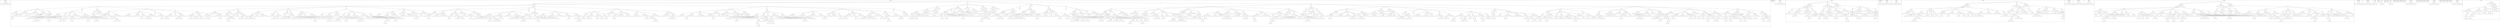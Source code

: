 digraph {
edge [arrowhead=empty]

subgraph cluster_agent0_x {
label="agent0_x"
agent0_x_n0 [label=<<i>v</i><sub>1</sub>>]
agent0_x_n0 -> agent0_x_n1 [label=<1>]
agent0_x_n1 [label="1"]
agent0_x_n0 -> agent0_x_n2 [label=<2>]
agent0_x_n2 [label="2"]
agent0_x_n0 -> agent0_x_n3 [label=<3>]
agent0_x_n3 [label="3"]
agent0_x_n0 -> agent0_x_n4 [label=<4>]
agent0_x_n4 [label="4"]
agent0_x_n0 -> agent0_x_n5 [label=<5>]
agent0_x_n5 [label="5"]
}

subgraph cluster_agent0_y {
label="agent0_y"
agent0_y_n0 [label=<<i>v</i><sub>2</sub>>]
agent0_y_n0 -> agent0_y_n1 [label=<1>]
agent0_y_n1 [label="1"]
agent0_y_n0 -> agent0_y_n2 [label=<2>]
agent0_y_n2 [label=<<i>v</i><sub>1</sub>>]
agent0_y_n2 -> agent0_y_n3 [label=<1>]
agent0_y_n3 [label=<<i>v</i><sub>3</sub>>]
agent0_y_n3 -> agent0_y_n4 [label=<0>]
agent0_y_n4 [label=<<i>v</i><sub>4</sub>>]
agent0_y_n4 -> agent0_y_n5 [label=<1>]
agent0_y_n5 [label=<<i>v</i><sub>5</sub>>]
agent0_y_n5 -> agent0_y_n6 [label=<1>]
agent0_y_n6 [label="2"]
agent0_y_n5 -> agent0_y_n7 [label=<3>]
agent0_y_n7 [label="1"]
agent0_y_n5 -> agent0_y_n8 [label=<4>]
agent0_y_n8 [label="1"]
agent0_y_n5 -> agent0_y_n9 [label=<5>]
agent0_y_n9 [label=<<i>v</i><sub>6</sub>>]
agent0_y_n9 -> agent0_y_n10 [label=<1>]
agent0_y_n10 [label=<<i>v</i><sub>4</sub>>]
agent0_y_n10 -> agent0_y_n11 [label=<1>]
agent0_y_n11 [label="2"]
agent0_y_n10 -> agent0_y_n12 [label=<2>]
agent0_y_n12 [label="1"]
agent0_y_n9 -> agent0_y_n13 [label=<2>]
agent0_y_n13 [label="1"]
agent0_y_n9 -> agent0_y_n14 [label=<3>]
agent0_y_n14 [label="1"]
agent0_y_n4 -> agent0_y_n15 [label=<2>]
agent0_y_n15 [label=<<i>v</i><sub>4</sub>>]
agent0_y_n15 -> agent0_y_n16 [label=<1>]
agent0_y_n16 [label=<<i>v</i><sub>5</sub>>]
agent0_y_n16 -> agent0_y_n17 [label=<1>]
agent0_y_n17 [label="2"]
agent0_y_n16 -> agent0_y_n18 [label=<4>]
agent0_y_n18 [label="1"]
agent0_y_n16 -> agent0_y_n19 [label=<5>]
agent0_y_n19 [label="1"]
agent0_y_n15 -> agent0_y_n20 [label=<2>]
agent0_y_n20 [label="1"]
agent0_y_n15 -> agent0_y_n21 [label=<3>]
agent0_y_n21 [label="1"]
agent0_y_n15 -> agent0_y_n22 [label=<4>]
agent0_y_n22 [label="1"]
agent0_y_n15 -> agent0_y_n23 [label=<5>]
agent0_y_n23 [label=<<i>v</i><sub>6</sub>>]
agent0_y_n23 -> agent0_y_n24 [label=<1>]
agent0_y_n24 [label="1"]
agent0_y_n23 -> agent0_y_n25 [label=<2>]
agent0_y_n25 [label="2"]
agent0_y_n4 -> agent0_y_n26 [label=<3>]
agent0_y_n26 [label=<<i>v</i><sub>5</sub>>]
agent0_y_n26 -> agent0_y_n27 [label=<1>]
agent0_y_n27 [label=<<i>v</i><sub>4</sub>>]
agent0_y_n27 -> agent0_y_n28 [label=<1>]
agent0_y_n28 [label="2"]
agent0_y_n27 -> agent0_y_n29 [label=<2>]
agent0_y_n29 [label="1"]
agent0_y_n26 -> agent0_y_n30 [label=<2>]
agent0_y_n30 [label="1"]
agent0_y_n26 -> agent0_y_n31 [label=<3>]
agent0_y_n31 [label="1"]
agent0_y_n26 -> agent0_y_n32 [label=<4>]
agent0_y_n32 [label="1"]
agent0_y_n26 -> agent0_y_n33 [label=<5>]
agent0_y_n33 [label="1"]
agent0_y_n4 -> agent0_y_n34 [label=<4>]
agent0_y_n34 [label=<<i>v</i><sub>6</sub>>]
agent0_y_n34 -> agent0_y_n35 [label=<0>]
agent0_y_n35 [label="1"]
agent0_y_n34 -> agent0_y_n36 [label=<1>]
agent0_y_n36 [label=<<i>v</i><sub>4</sub>>]
agent0_y_n36 -> agent0_y_n37 [label=<1>]
agent0_y_n37 [label="2"]
agent0_y_n36 -> agent0_y_n38 [label=<2>]
agent0_y_n38 [label="1"]
agent0_y_n36 -> agent0_y_n39 [label=<3>]
agent0_y_n39 [label="1"]
agent0_y_n36 -> agent0_y_n40 [label=<4>]
agent0_y_n40 [label="1"]
agent0_y_n36 -> agent0_y_n41 [label=<5>]
agent0_y_n41 [label="1"]
agent0_y_n34 -> agent0_y_n42 [label=<2>]
agent0_y_n42 [label="1"]
agent0_y_n34 -> agent0_y_n43 [label=<3>]
agent0_y_n43 [label="1"]
agent0_y_n4 -> agent0_y_n44 [label=<5>]
agent0_y_n44 [label=<<i>v</i><sub>8</sub>>]
agent0_y_n44 -> agent0_y_n45 [label=<1>]
agent0_y_n45 [label="1"]
agent0_y_n44 -> agent0_y_n46 [label=<2>]
agent0_y_n46 [label=<<i>v</i><sub>4</sub>>]
agent0_y_n46 -> agent0_y_n47 [label=<1>]
agent0_y_n47 [label=<<i>v</i><sub>5</sub>>]
agent0_y_n47 -> agent0_y_n48 [label=<1>]
agent0_y_n48 [label="2"]
agent0_y_n47 -> agent0_y_n49 [label=<5>]
agent0_y_n49 [label="1"]
agent0_y_n46 -> agent0_y_n50 [label=<2>]
agent0_y_n50 [label=<<i>v</i><sub>5</sub>>]
agent0_y_n50 -> agent0_y_n51 [label=<1>]
agent0_y_n51 [label="1"]
agent0_y_n50 -> agent0_y_n52 [label=<2>]
agent0_y_n52 [label="1"]
agent0_y_n50 -> agent0_y_n53 [label=<4>]
agent0_y_n53 [label="1"]
agent0_y_n50 -> agent0_y_n54 [label=<5>]
agent0_y_n54 [label=<<i>v</i><sub>4</sub>>]
agent0_y_n54 -> agent0_y_n55 [label=<1>]
agent0_y_n55 [label="2"]
agent0_y_n54 -> agent0_y_n56 [label=<2>]
agent0_y_n56 [label="1"]
agent0_y_n54 -> agent0_y_n57 [label=<3>]
agent0_y_n57 [label="1"]
agent0_y_n54 -> agent0_y_n58 [label=<4>]
agent0_y_n58 [label="1"]
agent0_y_n46 -> agent0_y_n59 [label=<3>]
agent0_y_n59 [label="1"]
agent0_y_n46 -> agent0_y_n60 [label=<4>]
agent0_y_n60 [label="1"]
agent0_y_n46 -> agent0_y_n61 [label=<5>]
agent0_y_n61 [label="1"]
agent0_y_n3 -> agent0_y_n62 [label=<1>]
agent0_y_n62 [label=<<i>v</i><sub>8</sub>>]
agent0_y_n62 -> agent0_y_n63 [label=<1>]
agent0_y_n63 [label=<<i>v</i><sub>5</sub>>]
agent0_y_n63 -> agent0_y_n64 [label=<1>]
agent0_y_n64 [label=<<i>v</i><sub>4</sub>>]
agent0_y_n64 -> agent0_y_n65 [label=<1>]
agent0_y_n65 [label="2"]
agent0_y_n64 -> agent0_y_n66 [label=<2>]
agent0_y_n66 [label=<<i>v</i><sub>7</sub>>]
agent0_y_n66 -> agent0_y_n67 [label=<0>]
agent0_y_n67 [label="1"]
agent0_y_n66 -> agent0_y_n68 [label=<3>]
agent0_y_n68 [label="2"]
agent0_y_n64 -> agent0_y_n69 [label=<3>]
agent0_y_n69 [label=<<i>v</i><sub>5</sub>>]
agent0_y_n69 -> agent0_y_n70 [label=<1>]
agent0_y_n70 [label="2"]
agent0_y_n69 -> agent0_y_n71 [label=<4>]
agent0_y_n71 [label="1"]
agent0_y_n69 -> agent0_y_n72 [label=<5>]
agent0_y_n72 [label="1"]
agent0_y_n64 -> agent0_y_n73 [label=<4>]
agent0_y_n73 [label=<<i>v</i><sub>4</sub>>]
agent0_y_n73 -> agent0_y_n74 [label=<1>]
agent0_y_n74 [label=<<i>v</i><sub>5</sub>>]
agent0_y_n74 -> agent0_y_n75 [label=<1>]
agent0_y_n75 [label="2"]
agent0_y_n74 -> agent0_y_n76 [label=<5>]
agent0_y_n76 [label="1"]
agent0_y_n73 -> agent0_y_n77 [label=<2>]
agent0_y_n77 [label="1"]
agent0_y_n73 -> agent0_y_n78 [label=<3>]
agent0_y_n78 [label="1"]
agent0_y_n64 -> agent0_y_n79 [label=<5>]
agent0_y_n79 [label=<<i>v</i><sub>4</sub>>]
agent0_y_n79 -> agent0_y_n80 [label=<1>]
agent0_y_n80 [label="2"]
agent0_y_n79 -> agent0_y_n81 [label=<3>]
agent0_y_n81 [label="1"]
agent0_y_n79 -> agent0_y_n82 [label=<4>]
agent0_y_n82 [label="1"]
agent0_y_n79 -> agent0_y_n83 [label=<5>]
agent0_y_n83 [label=<<i>v</i><sub>5</sub>>]
agent0_y_n83 -> agent0_y_n84 [label=<2>]
agent0_y_n84 [label="2"]
agent0_y_n83 -> agent0_y_n85 [label=<4>]
agent0_y_n85 [label="1"]
agent0_y_n63 -> agent0_y_n86 [label=<2>]
agent0_y_n86 [label=<<i>v</i><sub>4</sub>>]
agent0_y_n86 -> agent0_y_n87 [label=<2>]
agent0_y_n87 [label="1"]
agent0_y_n86 -> agent0_y_n88 [label=<5>]
agent0_y_n88 [label=<<i>v</i><sub>4</sub>>]
agent0_y_n88 -> agent0_y_n89 [label=<1>]
agent0_y_n89 [label=<<i>v</i><sub>7</sub>>]
agent0_y_n89 -> agent0_y_n90 [label=<0>]
agent0_y_n90 [label="1"]
agent0_y_n89 -> agent0_y_n91 [label=<2>]
agent0_y_n91 [label="2"]
agent0_y_n88 -> agent0_y_n92 [label=<2>]
agent0_y_n92 [label="1"]
agent0_y_n88 -> agent0_y_n93 [label=<3>]
agent0_y_n93 [label="1"]
agent0_y_n63 -> agent0_y_n94 [label=<3>]
agent0_y_n94 [label=<<i>v</i><sub>4</sub>>]
agent0_y_n94 -> agent0_y_n95 [label=<4>]
agent0_y_n95 [label="2"]
agent0_y_n94 -> agent0_y_n96 [label=<5>]
agent0_y_n96 [label="1"]
agent0_y_n63 -> agent0_y_n97 [label=<4>]
agent0_y_n97 [label=<<i>v</i><sub>5</sub>>]
agent0_y_n97 -> agent0_y_n98 [label=<1>]
agent0_y_n98 [label=<<i>v</i><sub>5</sub>>]
agent0_y_n98 -> agent0_y_n99 [label=<1>]
agent0_y_n99 [label="2"]
agent0_y_n98 -> agent0_y_n100 [label=<2>]
agent0_y_n100 [label=<<i>v</i><sub>4</sub>>]
agent0_y_n100 -> agent0_y_n101 [label=<2>]
agent0_y_n101 [label="1"]
agent0_y_n100 -> agent0_y_n102 [label=<4>]
agent0_y_n102 [label="2"]
agent0_y_n98 -> agent0_y_n103 [label=<3>]
agent0_y_n103 [label="2"]
agent0_y_n98 -> agent0_y_n104 [label=<5>]
agent0_y_n104 [label="1"]
agent0_y_n97 -> agent0_y_n105 [label=<2>]
agent0_y_n105 [label="1"]
agent0_y_n97 -> agent0_y_n106 [label=<3>]
agent0_y_n106 [label="1"]
agent0_y_n97 -> agent0_y_n107 [label=<4>]
agent0_y_n107 [label="1"]
agent0_y_n97 -> agent0_y_n108 [label=<5>]
agent0_y_n108 [label="1"]
agent0_y_n63 -> agent0_y_n109 [label=<5>]
agent0_y_n109 [label=<<i>v</i><sub>5</sub>>]
agent0_y_n109 -> agent0_y_n110 [label=<1>]
agent0_y_n110 [label=<<i>v</i><sub>4</sub>>]
agent0_y_n110 -> agent0_y_n111 [label=<1>]
agent0_y_n111 [label="2"]
agent0_y_n110 -> agent0_y_n112 [label=<2>]
agent0_y_n112 [label="1"]
agent0_y_n110 -> agent0_y_n113 [label=<3>]
agent0_y_n113 [label="1"]
agent0_y_n110 -> agent0_y_n114 [label=<4>]
agent0_y_n114 [label="1"]
agent0_y_n110 -> agent0_y_n115 [label=<5>]
agent0_y_n115 [label="1"]
agent0_y_n109 -> agent0_y_n116 [label=<2>]
agent0_y_n116 [label=<<i>v</i><sub>5</sub>>]
agent0_y_n116 -> agent0_y_n117 [label=<1>]
agent0_y_n117 [label=<<i>v</i><sub>4</sub>>]
agent0_y_n117 -> agent0_y_n118 [label=<1>]
agent0_y_n118 [label="2"]
agent0_y_n117 -> agent0_y_n119 [label=<4>]
agent0_y_n119 [label="1"]
agent0_y_n116 -> agent0_y_n120 [label=<2>]
agent0_y_n120 [label="1"]
agent0_y_n116 -> agent0_y_n121 [label=<4>]
agent0_y_n121 [label="1"]
agent0_y_n116 -> agent0_y_n122 [label=<5>]
agent0_y_n122 [label="1"]
agent0_y_n109 -> agent0_y_n123 [label=<3>]
agent0_y_n123 [label="1"]
agent0_y_n109 -> agent0_y_n124 [label=<4>]
agent0_y_n124 [label="1"]
agent0_y_n109 -> agent0_y_n125 [label=<5>]
agent0_y_n125 [label=<<i>v</i><sub>5</sub>>]
agent0_y_n125 -> agent0_y_n126 [label=<1>]
agent0_y_n126 [label=<<i>v</i><sub>4</sub>>]
agent0_y_n126 -> agent0_y_n127 [label=<1>]
agent0_y_n127 [label="2"]
agent0_y_n126 -> agent0_y_n128 [label=<3>]
agent0_y_n128 [label="1"]
agent0_y_n126 -> agent0_y_n129 [label=<5>]
agent0_y_n129 [label="1"]
agent0_y_n125 -> agent0_y_n130 [label=<2>]
agent0_y_n130 [label="1"]
agent0_y_n125 -> agent0_y_n131 [label=<3>]
agent0_y_n131 [label="1"]
agent0_y_n125 -> agent0_y_n132 [label=<4>]
agent0_y_n132 [label="1"]
agent0_y_n125 -> agent0_y_n133 [label=<5>]
agent0_y_n133 [label="1"]
agent0_y_n62 -> agent0_y_n134 [label=<2>]
agent0_y_n134 [label="2"]
agent0_y_n3 -> agent0_y_n135 [label=<2>]
agent0_y_n135 [label=<<i>v</i><sub>6</sub>>]
agent0_y_n135 -> agent0_y_n136 [label=<0>]
agent0_y_n136 [label=<<i>v</i><sub>9</sub>>]
agent0_y_n136 -> agent0_y_n137 [label=<1>]
agent0_y_n137 [label=<<i>v</i><sub>5</sub>>]
agent0_y_n137 -> agent0_y_n138 [label=<1>]
agent0_y_n138 [label="2"]
agent0_y_n137 -> agent0_y_n139 [label=<2>]
agent0_y_n139 [label=<<i>v</i><sub>6</sub>>]
agent0_y_n139 -> agent0_y_n140 [label=<1>]
agent0_y_n140 [label="2"]
agent0_y_n139 -> agent0_y_n141 [label=<2>]
agent0_y_n141 [label="1"]
agent0_y_n137 -> agent0_y_n142 [label=<5>]
agent0_y_n142 [label="1"]
agent0_y_n136 -> agent0_y_n143 [label=<2>]
agent0_y_n143 [label="1"]
agent0_y_n135 -> agent0_y_n144 [label=<1>]
agent0_y_n144 [label="1"]
agent0_y_n135 -> agent0_y_n145 [label=<2>]
agent0_y_n145 [label=<<i>v</i><sub>5</sub>>]
agent0_y_n145 -> agent0_y_n146 [label=<1>]
agent0_y_n146 [label="2"]
agent0_y_n145 -> agent0_y_n147 [label=<2>]
agent0_y_n147 [label="1"]
agent0_y_n145 -> agent0_y_n148 [label=<4>]
agent0_y_n148 [label="1"]
agent0_y_n145 -> agent0_y_n149 [label=<5>]
agent0_y_n149 [label="1"]
agent0_y_n135 -> agent0_y_n150 [label=<3>]
agent0_y_n150 [label="1"]
agent0_y_n3 -> agent0_y_n151 [label=<3>]
agent0_y_n151 [label=<<i>v</i><sub>4</sub>>]
agent0_y_n151 -> agent0_y_n152 [label=<1>]
agent0_y_n152 [label=<<i>v</i><sub>5</sub>>]
agent0_y_n152 -> agent0_y_n153 [label=<1>]
agent0_y_n153 [label="2"]
agent0_y_n152 -> agent0_y_n154 [label=<3>]
agent0_y_n154 [label=<<i>v</i><sub>4</sub>>]
agent0_y_n154 -> agent0_y_n155 [label=<1>]
agent0_y_n155 [label="2"]
agent0_y_n154 -> agent0_y_n156 [label=<3>]
agent0_y_n156 [label="1"]
agent0_y_n154 -> agent0_y_n157 [label=<4>]
agent0_y_n157 [label="1"]
agent0_y_n154 -> agent0_y_n158 [label=<5>]
agent0_y_n158 [label="1"]
agent0_y_n152 -> agent0_y_n159 [label=<4>]
agent0_y_n159 [label=<<i>v</i><sub>6</sub>>]
agent0_y_n159 -> agent0_y_n160 [label=<0>]
agent0_y_n160 [label="1"]
agent0_y_n159 -> agent0_y_n161 [label=<2>]
agent0_y_n161 [label="1"]
agent0_y_n159 -> agent0_y_n162 [label=<3>]
agent0_y_n162 [label=<<i>v</i><sub>4</sub>>]
agent0_y_n162 -> agent0_y_n163 [label=<1>]
agent0_y_n163 [label="2"]
agent0_y_n162 -> agent0_y_n164 [label=<5>]
agent0_y_n164 [label="1"]
agent0_y_n152 -> agent0_y_n165 [label=<5>]
agent0_y_n165 [label=<<i>v</i><sub>4</sub>>]
agent0_y_n165 -> agent0_y_n166 [label=<1>]
agent0_y_n166 [label=<<i>v</i><sub>5</sub>>]
agent0_y_n166 -> agent0_y_n167 [label=<1>]
agent0_y_n167 [label="2"]
agent0_y_n166 -> agent0_y_n168 [label=<4>]
agent0_y_n168 [label=<<i>v</i><sub>4</sub>>]
agent0_y_n168 -> agent0_y_n169 [label=<1>]
agent0_y_n169 [label="2"]
agent0_y_n168 -> agent0_y_n170 [label=<2>]
agent0_y_n170 [label="1"]
agent0_y_n168 -> agent0_y_n171 [label=<3>]
agent0_y_n171 [label="1"]
agent0_y_n168 -> agent0_y_n172 [label=<4>]
agent0_y_n172 [label="1"]
agent0_y_n165 -> agent0_y_n173 [label=<2>]
agent0_y_n173 [label="1"]
agent0_y_n165 -> agent0_y_n174 [label=<3>]
agent0_y_n174 [label="1"]
agent0_y_n165 -> agent0_y_n175 [label=<4>]
agent0_y_n175 [label="1"]
agent0_y_n165 -> agent0_y_n176 [label=<5>]
agent0_y_n176 [label="1"]
agent0_y_n151 -> agent0_y_n177 [label=<2>]
agent0_y_n177 [label=<<i>v</i><sub>5</sub>>]
agent0_y_n177 -> agent0_y_n178 [label=<1>]
agent0_y_n178 [label=<<i>v</i><sub>4</sub>>]
agent0_y_n178 -> agent0_y_n179 [label=<1>]
agent0_y_n179 [label="2"]
agent0_y_n178 -> agent0_y_n180 [label=<2>]
agent0_y_n180 [label="1"]
agent0_y_n178 -> agent0_y_n181 [label=<3>]
agent0_y_n181 [label="1"]
agent0_y_n178 -> agent0_y_n182 [label=<4>]
agent0_y_n182 [label="1"]
agent0_y_n178 -> agent0_y_n183 [label=<5>]
agent0_y_n183 [label="1"]
agent0_y_n177 -> agent0_y_n184 [label=<2>]
agent0_y_n184 [label="1"]
agent0_y_n177 -> agent0_y_n185 [label=<3>]
agent0_y_n185 [label=<<i>v</i><sub>7</sub>>]
agent0_y_n185 -> agent0_y_n186 [label=<0>]
agent0_y_n186 [label="1"]
agent0_y_n185 -> agent0_y_n187 [label=<2>]
agent0_y_n187 [label="1"]
agent0_y_n185 -> agent0_y_n188 [label=<3>]
agent0_y_n188 [label="1"]
agent0_y_n185 -> agent0_y_n189 [label=<4>]
agent0_y_n189 [label="2"]
agent0_y_n177 -> agent0_y_n190 [label=<4>]
agent0_y_n190 [label=<<i>v</i><sub>6</sub>>]
agent0_y_n190 -> agent0_y_n191 [label=<0>]
agent0_y_n191 [label=<<i>v</i><sub>6</sub>>]
agent0_y_n191 -> agent0_y_n192 [label=<1>]
agent0_y_n192 [label="1"]
agent0_y_n191 -> agent0_y_n193 [label=<2>]
agent0_y_n193 [label="2"]
agent0_y_n190 -> agent0_y_n194 [label=<2>]
agent0_y_n194 [label="1"]
agent0_y_n190 -> agent0_y_n195 [label=<3>]
agent0_y_n195 [label="1"]
agent0_y_n177 -> agent0_y_n196 [label=<5>]
agent0_y_n196 [label=<<i>v</i><sub>4</sub>>]
agent0_y_n196 -> agent0_y_n197 [label=<1>]
agent0_y_n197 [label=<<i>v</i><sub>5</sub>>]
agent0_y_n197 -> agent0_y_n198 [label=<1>]
agent0_y_n198 [label="2"]
agent0_y_n197 -> agent0_y_n199 [label=<3>]
agent0_y_n199 [label="1"]
agent0_y_n197 -> agent0_y_n200 [label=<4>]
agent0_y_n200 [label="1"]
agent0_y_n197 -> agent0_y_n201 [label=<5>]
agent0_y_n201 [label="1"]
agent0_y_n196 -> agent0_y_n202 [label=<2>]
agent0_y_n202 [label="1"]
agent0_y_n196 -> agent0_y_n203 [label=<3>]
agent0_y_n203 [label="1"]
agent0_y_n196 -> agent0_y_n204 [label=<4>]
agent0_y_n204 [label="1"]
agent0_y_n196 -> agent0_y_n205 [label=<5>]
agent0_y_n205 [label="1"]
agent0_y_n151 -> agent0_y_n206 [label=<3>]
agent0_y_n206 [label=<<i>v</i><sub>8</sub>>]
agent0_y_n206 -> agent0_y_n207 [label=<4>]
agent0_y_n207 [label="1"]
agent0_y_n206 -> agent0_y_n208 [label=<5>]
agent0_y_n208 [label=<<i>v</i><sub>4</sub>>]
agent0_y_n208 -> agent0_y_n209 [label=<1>]
agent0_y_n209 [label="2"]
agent0_y_n208 -> agent0_y_n210 [label=<2>]
agent0_y_n210 [label="1"]
agent0_y_n208 -> agent0_y_n211 [label=<3>]
agent0_y_n211 [label=<<i>v</i><sub>5</sub>>]
agent0_y_n211 -> agent0_y_n212 [label=<1>]
agent0_y_n212 [label="1"]
agent0_y_n211 -> agent0_y_n213 [label=<5>]
agent0_y_n213 [label="2"]
agent0_y_n208 -> agent0_y_n214 [label=<5>]
agent0_y_n214 [label="1"]
agent0_y_n151 -> agent0_y_n215 [label=<4>]
agent0_y_n215 [label=<<i>v</i><sub>6</sub>>]
agent0_y_n215 -> agent0_y_n216 [label=<0>]
agent0_y_n216 [label=<<i>v</i><sub>4</sub>>]
agent0_y_n216 -> agent0_y_n217 [label=<1>]
agent0_y_n217 [label=<<i>v</i><sub>5</sub>>]
agent0_y_n217 -> agent0_y_n218 [label=<1>]
agent0_y_n218 [label="2"]
agent0_y_n217 -> agent0_y_n219 [label=<3>]
agent0_y_n219 [label="1"]
agent0_y_n217 -> agent0_y_n220 [label=<5>]
agent0_y_n220 [label="2"]
agent0_y_n216 -> agent0_y_n221 [label=<2>]
agent0_y_n221 [label="1"]
agent0_y_n216 -> agent0_y_n222 [label=<3>]
agent0_y_n222 [label="1"]
agent0_y_n216 -> agent0_y_n223 [label=<5>]
agent0_y_n223 [label="1"]
agent0_y_n215 -> agent0_y_n224 [label=<1>]
agent0_y_n224 [label=<<i>v</i><sub>5</sub>>]
agent0_y_n224 -> agent0_y_n225 [label=<1>]
agent0_y_n225 [label="2"]
agent0_y_n224 -> agent0_y_n226 [label=<5>]
agent0_y_n226 [label="1"]
agent0_y_n215 -> agent0_y_n227 [label=<2>]
agent0_y_n227 [label=<<i>v</i><sub>5</sub>>]
agent0_y_n227 -> agent0_y_n228 [label=<1>]
agent0_y_n228 [label=<<i>v</i><sub>4</sub>>]
agent0_y_n228 -> agent0_y_n229 [label=<1>]
agent0_y_n229 [label="2"]
agent0_y_n228 -> agent0_y_n230 [label=<3>]
agent0_y_n230 [label="1"]
agent0_y_n228 -> agent0_y_n231 [label=<4>]
agent0_y_n231 [label="1"]
agent0_y_n228 -> agent0_y_n232 [label=<5>]
agent0_y_n232 [label="1"]
agent0_y_n227 -> agent0_y_n233 [label=<2>]
agent0_y_n233 [label="1"]
agent0_y_n227 -> agent0_y_n234 [label=<4>]
agent0_y_n234 [label="1"]
agent0_y_n227 -> agent0_y_n235 [label=<5>]
agent0_y_n235 [label="1"]
agent0_y_n215 -> agent0_y_n236 [label=<3>]
agent0_y_n236 [label="1"]
agent0_y_n151 -> agent0_y_n237 [label=<5>]
agent0_y_n237 [label=<<i>v</i><sub>5</sub>>]
agent0_y_n237 -> agent0_y_n238 [label=<1>]
agent0_y_n238 [label=<<i>v</i><sub>4</sub>>]
agent0_y_n238 -> agent0_y_n239 [label=<1>]
agent0_y_n239 [label="2"]
agent0_y_n238 -> agent0_y_n240 [label=<2>]
agent0_y_n240 [label="1"]
agent0_y_n238 -> agent0_y_n241 [label=<3>]
agent0_y_n241 [label=<<i>v</i><sub>5</sub>>]
agent0_y_n241 -> agent0_y_n242 [label=<1>]
agent0_y_n242 [label="2"]
agent0_y_n241 -> agent0_y_n243 [label=<4>]
agent0_y_n243 [label="1"]
agent0_y_n238 -> agent0_y_n244 [label=<4>]
agent0_y_n244 [label="1"]
agent0_y_n238 -> agent0_y_n245 [label=<5>]
agent0_y_n245 [label=<<i>v</i><sub>5</sub>>]
agent0_y_n245 -> agent0_y_n246 [label=<1>]
agent0_y_n246 [label="2"]
agent0_y_n245 -> agent0_y_n247 [label=<3>]
agent0_y_n247 [label="1"]
agent0_y_n245 -> agent0_y_n248 [label=<4>]
agent0_y_n248 [label="1"]
agent0_y_n245 -> agent0_y_n249 [label=<5>]
agent0_y_n249 [label="1"]
agent0_y_n237 -> agent0_y_n250 [label=<2>]
agent0_y_n250 [label="1"]
agent0_y_n237 -> agent0_y_n251 [label=<3>]
agent0_y_n251 [label=<<i>v</i><sub>6</sub>>]
agent0_y_n251 -> agent0_y_n252 [label=<0>]
agent0_y_n252 [label="1"]
agent0_y_n251 -> agent0_y_n253 [label=<1>]
agent0_y_n253 [label=<<i>v</i><sub>5</sub>>]
agent0_y_n253 -> agent0_y_n254 [label=<1>]
agent0_y_n254 [label="2"]
agent0_y_n253 -> agent0_y_n255 [label=<4>]
agent0_y_n255 [label="1"]
agent0_y_n251 -> agent0_y_n256 [label=<2>]
agent0_y_n256 [label="1"]
agent0_y_n237 -> agent0_y_n257 [label=<4>]
agent0_y_n257 [label="1"]
agent0_y_n237 -> agent0_y_n258 [label=<5>]
agent0_y_n258 [label=<<i>v</i><sub>4</sub>>]
agent0_y_n258 -> agent0_y_n259 [label=<1>]
agent0_y_n259 [label="1"]
agent0_y_n258 -> agent0_y_n260 [label=<2>]
agent0_y_n260 [label="1"]
agent0_y_n258 -> agent0_y_n261 [label=<3>]
agent0_y_n261 [label=<<i>v</i><sub>4</sub>>]
agent0_y_n261 -> agent0_y_n262 [label=<1>]
agent0_y_n262 [label="2"]
agent0_y_n261 -> agent0_y_n263 [label=<2>]
agent0_y_n263 [label="1"]
agent0_y_n261 -> agent0_y_n264 [label=<4>]
agent0_y_n264 [label="1"]
agent0_y_n258 -> agent0_y_n265 [label=<4>]
agent0_y_n265 [label="1"]
agent0_y_n258 -> agent0_y_n266 [label=<5>]
agent0_y_n266 [label="1"]
agent0_y_n2 -> agent0_y_n267 [label=<2>]
agent0_y_n267 [label=<<i>v</i><sub>3</sub>>]
agent0_y_n267 -> agent0_y_n268 [label=<0>]
agent0_y_n268 [label=<<i>v</i><sub>7</sub>>]
agent0_y_n268 -> agent0_y_n269 [label=<0>]
agent0_y_n269 [label=<<i>v</i><sub>4</sub>>]
agent0_y_n269 -> agent0_y_n270 [label=<1>]
agent0_y_n270 [label="1"]
agent0_y_n269 -> agent0_y_n271 [label=<2>]
agent0_y_n271 [label="2"]
agent0_y_n269 -> agent0_y_n272 [label=<3>]
agent0_y_n272 [label="1"]
agent0_y_n269 -> agent0_y_n273 [label=<4>]
agent0_y_n273 [label="1"]
agent0_y_n269 -> agent0_y_n274 [label=<5>]
agent0_y_n274 [label="1"]
agent0_y_n268 -> agent0_y_n275 [label=<2>]
agent0_y_n275 [label=<<i>v</i><sub>4</sub>>]
agent0_y_n275 -> agent0_y_n276 [label=<1>]
agent0_y_n276 [label=<<i>v</i><sub>5</sub>>]
agent0_y_n276 -> agent0_y_n277 [label=<1>]
agent0_y_n277 [label="1"]
agent0_y_n276 -> agent0_y_n278 [label=<2>]
agent0_y_n278 [label="1"]
agent0_y_n276 -> agent0_y_n279 [label=<3>]
agent0_y_n279 [label="1"]
agent0_y_n276 -> agent0_y_n280 [label=<4>]
agent0_y_n280 [label=<<i>v</i><sub>5</sub>>]
agent0_y_n280 -> agent0_y_n281 [label=<1>]
agent0_y_n281 [label="2"]
agent0_y_n280 -> agent0_y_n282 [label=<5>]
agent0_y_n282 [label="1"]
agent0_y_n276 -> agent0_y_n283 [label=<5>]
agent0_y_n283 [label="1"]
agent0_y_n275 -> agent0_y_n284 [label=<2>]
agent0_y_n284 [label=<<i>v</i><sub>5</sub>>]
agent0_y_n284 -> agent0_y_n285 [label=<1>]
agent0_y_n285 [label="2"]
agent0_y_n284 -> agent0_y_n286 [label=<3>]
agent0_y_n286 [label="1"]
agent0_y_n284 -> agent0_y_n287 [label=<4>]
agent0_y_n287 [label="1"]
agent0_y_n284 -> agent0_y_n288 [label=<5>]
agent0_y_n288 [label=<<i>v</i><sub>4</sub>>]
agent0_y_n288 -> agent0_y_n289 [label=<1>]
agent0_y_n289 [label="1"]
agent0_y_n288 -> agent0_y_n290 [label=<2>]
agent0_y_n290 [label=<<i>v</i><sub>5</sub>>]
agent0_y_n290 -> agent0_y_n291 [label=<1>]
agent0_y_n291 [label="2"]
agent0_y_n290 -> agent0_y_n292 [label=<4>]
agent0_y_n292 [label="1"]
agent0_y_n288 -> agent0_y_n293 [label=<3>]
agent0_y_n293 [label="1"]
agent0_y_n288 -> agent0_y_n294 [label=<4>]
agent0_y_n294 [label="1"]
agent0_y_n288 -> agent0_y_n295 [label=<5>]
agent0_y_n295 [label="1"]
agent0_y_n275 -> agent0_y_n296 [label=<3>]
agent0_y_n296 [label="1"]
agent0_y_n275 -> agent0_y_n297 [label=<4>]
agent0_y_n297 [label="1"]
agent0_y_n275 -> agent0_y_n298 [label=<5>]
agent0_y_n298 [label="1"]
agent0_y_n268 -> agent0_y_n299 [label=<3>]
agent0_y_n299 [label=<<i>v</i><sub>4</sub>>]
agent0_y_n299 -> agent0_y_n300 [label=<1>]
agent0_y_n300 [label=<<i>v</i><sub>5</sub>>]
agent0_y_n300 -> agent0_y_n301 [label=<3>]
agent0_y_n301 [label="2"]
agent0_y_n300 -> agent0_y_n302 [label=<4>]
agent0_y_n302 [label="1"]
agent0_y_n299 -> agent0_y_n303 [label=<2>]
agent0_y_n303 [label=<<i>v</i><sub>5</sub>>]
agent0_y_n303 -> agent0_y_n304 [label=<1>]
agent0_y_n304 [label="2"]
agent0_y_n303 -> agent0_y_n305 [label=<3>]
agent0_y_n305 [label="1"]
agent0_y_n299 -> agent0_y_n306 [label=<3>]
agent0_y_n306 [label="1"]
agent0_y_n299 -> agent0_y_n307 [label=<4>]
agent0_y_n307 [label="1"]
agent0_y_n299 -> agent0_y_n308 [label=<5>]
agent0_y_n308 [label=<<i>v</i><sub>14</sub>>]
agent0_y_n308 -> agent0_y_n309 [label=<0>]
agent0_y_n309 [label="1"]
agent0_y_n308 -> agent0_y_n310 [label=<1>]
agent0_y_n310 [label=<<i>v</i><sub>5</sub>>]
agent0_y_n310 -> agent0_y_n311 [label=<1>]
agent0_y_n311 [label="2"]
agent0_y_n310 -> agent0_y_n312 [label=<4>]
agent0_y_n312 [label="1"]
agent0_y_n310 -> agent0_y_n313 [label=<5>]
agent0_y_n313 [label="1"]
agent0_y_n308 -> agent0_y_n314 [label=<2>]
agent0_y_n314 [label="1"]
agent0_y_n308 -> agent0_y_n315 [label=<4>]
agent0_y_n315 [label=<<i>v</i><sub>4</sub>>]
agent0_y_n315 -> agent0_y_n316 [label=<1>]
agent0_y_n316 [label="1"]
agent0_y_n315 -> agent0_y_n317 [label=<2>]
agent0_y_n317 [label="2"]
agent0_y_n268 -> agent0_y_n318 [label=<4>]
agent0_y_n318 [label="1"]
agent0_y_n267 -> agent0_y_n319 [label=<1>]
agent0_y_n319 [label=<<i>v</i><sub>4</sub>>]
agent0_y_n319 -> agent0_y_n320 [label=<1>]
agent0_y_n320 [label=<<i>v</i><sub>5</sub>>]
agent0_y_n320 -> agent0_y_n321 [label=<1>]
agent0_y_n321 [label=<<i>v</i><sub>4</sub>>]
agent0_y_n321 -> agent0_y_n322 [label=<1>]
agent0_y_n322 [label=<<i>v</i><sub>4</sub>>]
agent0_y_n322 -> agent0_y_n323 [label=<2>]
agent0_y_n323 [label="2"]
agent0_y_n322 -> agent0_y_n324 [label=<3>]
agent0_y_n324 [label="1"]
agent0_y_n322 -> agent0_y_n325 [label=<4>]
agent0_y_n325 [label="1"]
agent0_y_n322 -> agent0_y_n326 [label=<5>]
agent0_y_n326 [label="1"]
agent0_y_n321 -> agent0_y_n327 [label=<2>]
agent0_y_n327 [label="2"]
agent0_y_n321 -> agent0_y_n328 [label=<4>]
agent0_y_n328 [label="1"]
agent0_y_n320 -> agent0_y_n329 [label=<2>]
agent0_y_n329 [label="1"]
agent0_y_n320 -> agent0_y_n330 [label=<3>]
agent0_y_n330 [label=<<i>v</i><sub>5</sub>>]
agent0_y_n330 -> agent0_y_n331 [label=<2>]
agent0_y_n331 [label="2"]
agent0_y_n330 -> agent0_y_n332 [label=<5>]
agent0_y_n332 [label="1"]
agent0_y_n320 -> agent0_y_n333 [label=<4>]
agent0_y_n333 [label="1"]
agent0_y_n320 -> agent0_y_n334 [label=<5>]
agent0_y_n334 [label=<<i>v</i><sub>4</sub>>]
agent0_y_n334 -> agent0_y_n335 [label=<1>]
agent0_y_n335 [label="1"]
agent0_y_n334 -> agent0_y_n336 [label=<2>]
agent0_y_n336 [label="1"]
agent0_y_n334 -> agent0_y_n337 [label=<3>]
agent0_y_n337 [label="2"]
agent0_y_n334 -> agent0_y_n338 [label=<4>]
agent0_y_n338 [label="1"]
agent0_y_n334 -> agent0_y_n339 [label=<5>]
agent0_y_n339 [label="1"]
agent0_y_n319 -> agent0_y_n340 [label=<2>]
agent0_y_n340 [label=<<i>v</i><sub>5</sub>>]
agent0_y_n340 -> agent0_y_n341 [label=<1>]
agent0_y_n341 [label="2"]
agent0_y_n340 -> agent0_y_n342 [label=<4>]
agent0_y_n342 [label=<<i>v</i><sub>4</sub>>]
agent0_y_n342 -> agent0_y_n343 [label=<1>]
agent0_y_n343 [label="1"]
agent0_y_n342 -> agent0_y_n344 [label=<2>]
agent0_y_n344 [label="2"]
agent0_y_n342 -> agent0_y_n345 [label=<4>]
agent0_y_n345 [label="1"]
agent0_y_n340 -> agent0_y_n346 [label=<5>]
agent0_y_n346 [label=<<i>v</i><sub>5</sub>>]
agent0_y_n346 -> agent0_y_n347 [label=<1>]
agent0_y_n347 [label=<<i>v</i><sub>6</sub>>]
agent0_y_n347 -> agent0_y_n348 [label=<1>]
agent0_y_n348 [label="1"]
agent0_y_n347 -> agent0_y_n349 [label=<2>]
agent0_y_n349 [label="2"]
agent0_y_n346 -> agent0_y_n350 [label=<2>]
agent0_y_n350 [label=<<i>v</i><sub>6</sub>>]
agent0_y_n350 -> agent0_y_n351 [label=<1>]
agent0_y_n351 [label="2"]
agent0_y_n350 -> agent0_y_n352 [label=<2>]
agent0_y_n352 [label="1"]
agent0_y_n346 -> agent0_y_n353 [label=<4>]
agent0_y_n353 [label="1"]
agent0_y_n346 -> agent0_y_n354 [label=<5>]
agent0_y_n354 [label="1"]
agent0_y_n319 -> agent0_y_n355 [label=<3>]
agent0_y_n355 [label=<<i>v</i><sub>5</sub>>]
agent0_y_n355 -> agent0_y_n356 [label=<1>]
agent0_y_n356 [label=<<i>v</i><sub>4</sub>>]
agent0_y_n356 -> agent0_y_n357 [label=<1>]
agent0_y_n357 [label="1"]
agent0_y_n356 -> agent0_y_n358 [label=<2>]
agent0_y_n358 [label="2"]
agent0_y_n355 -> agent0_y_n359 [label=<2>]
agent0_y_n359 [label="1"]
agent0_y_n355 -> agent0_y_n360 [label=<5>]
agent0_y_n360 [label="1"]
agent0_y_n319 -> agent0_y_n361 [label=<4>]
agent0_y_n361 [label=<<i>v</i><sub>8</sub>>]
agent0_y_n361 -> agent0_y_n362 [label=<1>]
agent0_y_n362 [label="2"]
agent0_y_n361 -> agent0_y_n363 [label=<2>]
agent0_y_n363 [label=<<i>v</i><sub>5</sub>>]
agent0_y_n363 -> agent0_y_n364 [label=<1>]
agent0_y_n364 [label=<<i>v</i><sub>6</sub>>]
agent0_y_n364 -> agent0_y_n365 [label=<1>]
agent0_y_n365 [label="1"]
agent0_y_n364 -> agent0_y_n366 [label=<2>]
agent0_y_n366 [label="2"]
agent0_y_n363 -> agent0_y_n367 [label=<2>]
agent0_y_n367 [label=<<i>v</i><sub>5</sub>>]
agent0_y_n367 -> agent0_y_n368 [label=<1>]
agent0_y_n368 [label="2"]
agent0_y_n367 -> agent0_y_n369 [label=<3>]
agent0_y_n369 [label="1"]
agent0_y_n367 -> agent0_y_n370 [label=<5>]
agent0_y_n370 [label="1"]
agent0_y_n363 -> agent0_y_n371 [label=<4>]
agent0_y_n371 [label="1"]
agent0_y_n363 -> agent0_y_n372 [label=<5>]
agent0_y_n372 [label="1"]
agent0_y_n319 -> agent0_y_n373 [label=<5>]
agent0_y_n373 [label=<<i>v</i><sub>7</sub>>]
agent0_y_n373 -> agent0_y_n374 [label=<0>]
agent0_y_n374 [label="2"]
agent0_y_n373 -> agent0_y_n375 [label=<1>]
agent0_y_n375 [label=<<i>v</i><sub>5</sub>>]
agent0_y_n375 -> agent0_y_n376 [label=<1>]
agent0_y_n376 [label="1"]
agent0_y_n375 -> agent0_y_n377 [label=<2>]
agent0_y_n377 [label="1"]
agent0_y_n375 -> agent0_y_n378 [label=<4>]
agent0_y_n378 [label="1"]
agent0_y_n375 -> agent0_y_n379 [label=<5>]
agent0_y_n379 [label=<<i>v</i><sub>5</sub>>]
agent0_y_n379 -> agent0_y_n380 [label=<1>]
agent0_y_n380 [label="2"]
agent0_y_n379 -> agent0_y_n381 [label=<2>]
agent0_y_n381 [label="1"]
agent0_y_n373 -> agent0_y_n382 [label=<2>]
agent0_y_n382 [label="1"]
agent0_y_n373 -> agent0_y_n383 [label=<3>]
agent0_y_n383 [label=<<i>v</i><sub>4</sub>>]
agent0_y_n383 -> agent0_y_n384 [label=<1>]
agent0_y_n384 [label="1"]
agent0_y_n383 -> agent0_y_n385 [label=<2>]
agent0_y_n385 [label="2"]
agent0_y_n373 -> agent0_y_n386 [label=<4>]
agent0_y_n386 [label=<<i>v</i><sub>4</sub>>]
agent0_y_n386 -> agent0_y_n387 [label=<1>]
agent0_y_n387 [label="1"]
agent0_y_n386 -> agent0_y_n388 [label=<2>]
agent0_y_n388 [label=<<i>v</i><sub>5</sub>>]
agent0_y_n388 -> agent0_y_n389 [label=<1>]
agent0_y_n389 [label="2"]
agent0_y_n388 -> agent0_y_n390 [label=<5>]
agent0_y_n390 [label="1"]
agent0_y_n386 -> agent0_y_n391 [label=<3>]
agent0_y_n391 [label="1"]
agent0_y_n386 -> agent0_y_n392 [label=<4>]
agent0_y_n392 [label=<<i>v</i><sub>5</sub>>]
agent0_y_n392 -> agent0_y_n393 [label=<1>]
agent0_y_n393 [label="2"]
agent0_y_n392 -> agent0_y_n394 [label=<2>]
agent0_y_n394 [label="1"]
agent0_y_n392 -> agent0_y_n395 [label=<4>]
agent0_y_n395 [label="1"]
agent0_y_n392 -> agent0_y_n396 [label=<5>]
agent0_y_n396 [label="1"]
agent0_y_n386 -> agent0_y_n397 [label=<5>]
agent0_y_n397 [label="1"]
agent0_y_n267 -> agent0_y_n398 [label=<2>]
agent0_y_n398 [label=<<i>v</i><sub>9</sub>>]
agent0_y_n398 -> agent0_y_n399 [label=<1>]
agent0_y_n399 [label=<<i>v</i><sub>4</sub>>]
agent0_y_n399 -> agent0_y_n400 [label=<1>]
agent0_y_n400 [label=<<i>v</i><sub>7</sub>>]
agent0_y_n400 -> agent0_y_n401 [label=<0>]
agent0_y_n401 [label=<<i>v</i><sub>4</sub>>]
agent0_y_n401 -> agent0_y_n402 [label=<1>]
agent0_y_n402 [label="1"]
agent0_y_n401 -> agent0_y_n403 [label=<2>]
agent0_y_n403 [label="2"]
agent0_y_n401 -> agent0_y_n404 [label=<3>]
agent0_y_n404 [label="1"]
agent0_y_n401 -> agent0_y_n405 [label=<5>]
agent0_y_n405 [label="1"]
agent0_y_n400 -> agent0_y_n406 [label=<2>]
agent0_y_n406 [label="1"]
agent0_y_n400 -> agent0_y_n407 [label=<4>]
agent0_y_n407 [label=<<i>v</i><sub>6</sub>>]
agent0_y_n407 -> agent0_y_n408 [label=<0>]
agent0_y_n408 [label=<<i>v</i><sub>5</sub>>]
agent0_y_n408 -> agent0_y_n409 [label=<1>]
agent0_y_n409 [label="2"]
agent0_y_n408 -> agent0_y_n410 [label=<3>]
agent0_y_n410 [label="1"]
agent0_y_n407 -> agent0_y_n411 [label=<2>]
agent0_y_n411 [label="1"]
agent0_y_n399 -> agent0_y_n412 [label=<2>]
agent0_y_n412 [label=<<i>v</i><sub>5</sub>>]
agent0_y_n412 -> agent0_y_n413 [label=<1>]
agent0_y_n413 [label="2"]
agent0_y_n412 -> agent0_y_n414 [label=<3>]
agent0_y_n414 [label="1"]
agent0_y_n412 -> agent0_y_n415 [label=<4>]
agent0_y_n415 [label=<<i>v</i><sub>5</sub>>]
agent0_y_n415 -> agent0_y_n416 [label=<1>]
agent0_y_n416 [label="2"]
agent0_y_n415 -> agent0_y_n417 [label=<3>]
agent0_y_n417 [label="1"]
agent0_y_n415 -> agent0_y_n418 [label=<5>]
agent0_y_n418 [label="1"]
agent0_y_n412 -> agent0_y_n419 [label=<5>]
agent0_y_n419 [label=<<i>v</i><sub>4</sub>>]
agent0_y_n419 -> agent0_y_n420 [label=<1>]
agent0_y_n420 [label="1"]
agent0_y_n419 -> agent0_y_n421 [label=<2>]
agent0_y_n421 [label="2"]
agent0_y_n419 -> agent0_y_n422 [label=<3>]
agent0_y_n422 [label=<<i>v</i><sub>4</sub>>]
agent0_y_n422 -> agent0_y_n423 [label=<2>]
agent0_y_n423 [label="2"]
agent0_y_n422 -> agent0_y_n424 [label=<3>]
agent0_y_n424 [label="1"]
agent0_y_n422 -> agent0_y_n425 [label=<5>]
agent0_y_n425 [label="1"]
agent0_y_n419 -> agent0_y_n426 [label=<4>]
agent0_y_n426 [label="1"]
agent0_y_n419 -> agent0_y_n427 [label=<5>]
agent0_y_n427 [label="1"]
agent0_y_n399 -> agent0_y_n428 [label=<3>]
agent0_y_n428 [label=<<i>v</i><sub>4</sub>>]
agent0_y_n428 -> agent0_y_n429 [label=<1>]
agent0_y_n429 [label="1"]
agent0_y_n428 -> agent0_y_n430 [label=<3>]
agent0_y_n430 [label="2"]
agent0_y_n428 -> agent0_y_n431 [label=<4>]
agent0_y_n431 [label="1"]
agent0_y_n428 -> agent0_y_n432 [label=<5>]
agent0_y_n432 [label="1"]
agent0_y_n399 -> agent0_y_n433 [label=<4>]
agent0_y_n433 [label="1"]
agent0_y_n399 -> agent0_y_n434 [label=<5>]
agent0_y_n434 [label="1"]
agent0_y_n398 -> agent0_y_n435 [label=<2>]
agent0_y_n435 [label=<<i>v</i><sub>5</sub>>]
agent0_y_n435 -> agent0_y_n436 [label=<1>]
agent0_y_n436 [label=<<i>v</i><sub>6</sub>>]
agent0_y_n436 -> agent0_y_n437 [label=<1>]
agent0_y_n437 [label=<<i>v</i><sub>4</sub>>]
agent0_y_n437 -> agent0_y_n438 [label=<1>]
agent0_y_n438 [label="1"]
agent0_y_n437 -> agent0_y_n439 [label=<2>]
agent0_y_n439 [label=<<i>v</i><sub>5</sub>>]
agent0_y_n439 -> agent0_y_n440 [label=<1>]
agent0_y_n440 [label="2"]
agent0_y_n439 -> agent0_y_n441 [label=<3>]
agent0_y_n441 [label="1"]
agent0_y_n439 -> agent0_y_n442 [label=<4>]
agent0_y_n442 [label="1"]
agent0_y_n439 -> agent0_y_n443 [label=<5>]
agent0_y_n443 [label="1"]
agent0_y_n437 -> agent0_y_n444 [label=<3>]
agent0_y_n444 [label="1"]
agent0_y_n437 -> agent0_y_n445 [label=<4>]
agent0_y_n445 [label="1"]
agent0_y_n437 -> agent0_y_n446 [label=<5>]
agent0_y_n446 [label="1"]
agent0_y_n436 -> agent0_y_n447 [label=<2>]
agent0_y_n447 [label=<<i>v</i><sub>4</sub>>]
agent0_y_n447 -> agent0_y_n448 [label=<1>]
agent0_y_n448 [label=<<i>v</i><sub>5</sub>>]
agent0_y_n448 -> agent0_y_n449 [label=<1>]
agent0_y_n449 [label="2"]
agent0_y_n448 -> agent0_y_n450 [label=<5>]
agent0_y_n450 [label="1"]
agent0_y_n447 -> agent0_y_n451 [label=<2>]
agent0_y_n451 [label="2"]
agent0_y_n447 -> agent0_y_n452 [label=<4>]
agent0_y_n452 [label="2"]
agent0_y_n447 -> agent0_y_n453 [label=<5>]
agent0_y_n453 [label="1"]
agent0_y_n435 -> agent0_y_n454 [label=<2>]
agent0_y_n454 [label=<<i>v</i><sub>14</sub>>]
agent0_y_n454 -> agent0_y_n455 [label=<1>]
agent0_y_n455 [label=<<i>v</i><sub>4</sub>>]
agent0_y_n455 -> agent0_y_n456 [label=<1>]
agent0_y_n456 [label="1"]
agent0_y_n455 -> agent0_y_n457 [label=<2>]
agent0_y_n457 [label="2"]
agent0_y_n454 -> agent0_y_n458 [label=<3>]
agent0_y_n458 [label="2"]
agent0_y_n454 -> agent0_y_n459 [label=<4>]
agent0_y_n459 [label=<<i>v</i><sub>8</sub>>]
agent0_y_n459 -> agent0_y_n460 [label=<4>]
agent0_y_n460 [label="1"]
agent0_y_n459 -> agent0_y_n461 [label=<5>]
agent0_y_n461 [label=<<i>v</i><sub>4</sub>>]
agent0_y_n461 -> agent0_y_n462 [label=<1>]
agent0_y_n462 [label="1"]
agent0_y_n461 -> agent0_y_n463 [label=<2>]
agent0_y_n463 [label="2"]
agent0_y_n461 -> agent0_y_n464 [label=<3>]
agent0_y_n464 [label="1"]
agent0_y_n461 -> agent0_y_n465 [label=<4>]
agent0_y_n465 [label="1"]
agent0_y_n435 -> agent0_y_n466 [label=<3>]
agent0_y_n466 [label=<<i>v</i><sub>4</sub>>]
agent0_y_n466 -> agent0_y_n467 [label=<1>]
agent0_y_n467 [label="1"]
agent0_y_n466 -> agent0_y_n468 [label=<2>]
agent0_y_n468 [label=<<i>v</i><sub>5</sub>>]
agent0_y_n468 -> agent0_y_n469 [label=<1>]
agent0_y_n469 [label="2"]
agent0_y_n468 -> agent0_y_n470 [label=<5>]
agent0_y_n470 [label="1"]
agent0_y_n466 -> agent0_y_n471 [label=<3>]
agent0_y_n471 [label="1"]
agent0_y_n466 -> agent0_y_n472 [label=<4>]
agent0_y_n472 [label="1"]
agent0_y_n435 -> agent0_y_n473 [label=<4>]
agent0_y_n473 [label=<<i>v</i><sub>4</sub>>]
agent0_y_n473 -> agent0_y_n474 [label=<1>]
agent0_y_n474 [label="1"]
agent0_y_n473 -> agent0_y_n475 [label=<2>]
agent0_y_n475 [label="1"]
agent0_y_n473 -> agent0_y_n476 [label=<3>]
agent0_y_n476 [label="1"]
agent0_y_n473 -> agent0_y_n477 [label=<4>]
agent0_y_n477 [label=<<i>v</i><sub>5</sub>>]
agent0_y_n477 -> agent0_y_n478 [label=<1>]
agent0_y_n478 [label="2"]
agent0_y_n477 -> agent0_y_n479 [label=<2>]
agent0_y_n479 [label="1"]
agent0_y_n477 -> agent0_y_n480 [label=<3>]
agent0_y_n480 [label="1"]
agent0_y_n477 -> agent0_y_n481 [label=<4>]
agent0_y_n481 [label="1"]
agent0_y_n473 -> agent0_y_n482 [label=<5>]
agent0_y_n482 [label="1"]
agent0_y_n435 -> agent0_y_n483 [label=<5>]
agent0_y_n483 [label=<<i>v</i><sub>8</sub>>]
agent0_y_n483 -> agent0_y_n484 [label=<1>]
agent0_y_n484 [label=<<i>v</i><sub>4</sub>>]
agent0_y_n484 -> agent0_y_n485 [label=<1>]
agent0_y_n485 [label="1"]
agent0_y_n484 -> agent0_y_n486 [label=<2>]
agent0_y_n486 [label="2"]
agent0_y_n484 -> agent0_y_n487 [label=<3>]
agent0_y_n487 [label="1"]
agent0_y_n484 -> agent0_y_n488 [label=<4>]
agent0_y_n488 [label="1"]
agent0_y_n484 -> agent0_y_n489 [label=<5>]
agent0_y_n489 [label="1"]
agent0_y_n483 -> agent0_y_n490 [label=<2>]
agent0_y_n490 [label=<<i>v</i><sub>5</sub>>]
agent0_y_n490 -> agent0_y_n491 [label=<1>]
agent0_y_n491 [label="1"]
agent0_y_n490 -> agent0_y_n492 [label=<2>]
agent0_y_n492 [label=<<i>v</i><sub>4</sub>>]
agent0_y_n492 -> agent0_y_n493 [label=<2>]
agent0_y_n493 [label=<<i>v</i><sub>5</sub>>]
agent0_y_n493 -> agent0_y_n494 [label=<1>]
agent0_y_n494 [label="2"]
agent0_y_n493 -> agent0_y_n495 [label=<4>]
agent0_y_n495 [label="1"]
agent0_y_n492 -> agent0_y_n496 [label=<3>]
agent0_y_n496 [label="1"]
agent0_y_n492 -> agent0_y_n497 [label=<5>]
agent0_y_n497 [label="1"]
agent0_y_n490 -> agent0_y_n498 [label=<3>]
agent0_y_n498 [label="1"]
agent0_y_n490 -> agent0_y_n499 [label=<4>]
agent0_y_n499 [label="1"]
agent0_y_n490 -> agent0_y_n500 [label=<5>]
agent0_y_n500 [label="1"]
agent0_y_n267 -> agent0_y_n501 [label=<3>]
agent0_y_n501 [label=<<i>v</i><sub>4</sub>>]
agent0_y_n501 -> agent0_y_n502 [label=<1>]
agent0_y_n502 [label=<<i>v</i><sub>4</sub>>]
agent0_y_n502 -> agent0_y_n503 [label=<1>]
agent0_y_n503 [label=<<i>v</i><sub>5</sub>>]
agent0_y_n503 -> agent0_y_n504 [label=<1>]
agent0_y_n504 [label="1"]
agent0_y_n503 -> agent0_y_n505 [label=<2>]
agent0_y_n505 [label=<<i>v</i><sub>5</sub>>]
agent0_y_n505 -> agent0_y_n506 [label=<1>]
agent0_y_n506 [label=<<i>v</i><sub>4</sub>>]
agent0_y_n506 -> agent0_y_n507 [label=<2>]
agent0_y_n507 [label="2"]
agent0_y_n506 -> agent0_y_n508 [label=<4>]
agent0_y_n508 [label="1"]
agent0_y_n505 -> agent0_y_n509 [label=<4>]
agent0_y_n509 [label="1"]
agent0_y_n505 -> agent0_y_n510 [label=<5>]
agent0_y_n510 [label="1"]
agent0_y_n503 -> agent0_y_n511 [label=<4>]
agent0_y_n511 [label="1"]
agent0_y_n503 -> agent0_y_n512 [label=<5>]
agent0_y_n512 [label="1"]
agent0_y_n502 -> agent0_y_n513 [label=<2>]
agent0_y_n513 [label=<<i>v</i><sub>5</sub>>]
agent0_y_n513 -> agent0_y_n514 [label=<1>]
agent0_y_n514 [label="2"]
agent0_y_n513 -> agent0_y_n515 [label=<3>]
agent0_y_n515 [label="1"]
agent0_y_n513 -> agent0_y_n516 [label=<4>]
agent0_y_n516 [label="1"]
agent0_y_n513 -> agent0_y_n517 [label=<5>]
agent0_y_n517 [label=<<i>v</i><sub>4</sub>>]
agent0_y_n517 -> agent0_y_n518 [label=<2>]
agent0_y_n518 [label="2"]
agent0_y_n517 -> agent0_y_n519 [label=<4>]
agent0_y_n519 [label="1"]
agent0_y_n502 -> agent0_y_n520 [label=<3>]
agent0_y_n520 [label="1"]
agent0_y_n502 -> agent0_y_n521 [label=<4>]
agent0_y_n521 [label=<<i>v</i><sub>5</sub>>]
agent0_y_n521 -> agent0_y_n522 [label=<1>]
agent0_y_n522 [label="1"]
agent0_y_n521 -> agent0_y_n523 [label=<2>]
agent0_y_n523 [label="1"]
agent0_y_n521 -> agent0_y_n524 [label=<4>]
agent0_y_n524 [label="2"]
agent0_y_n521 -> agent0_y_n525 [label=<5>]
agent0_y_n525 [label="1"]
agent0_y_n502 -> agent0_y_n526 [label=<5>]
agent0_y_n526 [label="1"]
agent0_y_n501 -> agent0_y_n527 [label=<2>]
agent0_y_n527 [label=<<i>v</i><sub>5</sub>>]
agent0_y_n527 -> agent0_y_n528 [label=<1>]
agent0_y_n528 [label="2"]
agent0_y_n527 -> agent0_y_n529 [label=<3>]
agent0_y_n529 [label="1"]
agent0_y_n527 -> agent0_y_n530 [label=<4>]
agent0_y_n530 [label=<<i>v</i><sub>4</sub>>]
agent0_y_n530 -> agent0_y_n531 [label=<1>]
agent0_y_n531 [label="1"]
agent0_y_n530 -> agent0_y_n532 [label=<2>]
agent0_y_n532 [label="2"]
agent0_y_n530 -> agent0_y_n533 [label=<3>]
agent0_y_n533 [label="1"]
agent0_y_n530 -> agent0_y_n534 [label=<5>]
agent0_y_n534 [label="1"]
agent0_y_n527 -> agent0_y_n535 [label=<5>]
agent0_y_n535 [label=<<i>v</i><sub>4</sub>>]
agent0_y_n535 -> agent0_y_n536 [label=<1>]
agent0_y_n536 [label="1"]
agent0_y_n535 -> agent0_y_n537 [label=<2>]
agent0_y_n537 [label="2"]
agent0_y_n535 -> agent0_y_n538 [label=<3>]
agent0_y_n538 [label="1"]
agent0_y_n535 -> agent0_y_n539 [label=<4>]
agent0_y_n539 [label="1"]
agent0_y_n501 -> agent0_y_n540 [label=<3>]
agent0_y_n540 [label="1"]
agent0_y_n501 -> agent0_y_n541 [label=<4>]
agent0_y_n541 [label=<<i>v</i><sub>4</sub>>]
agent0_y_n541 -> agent0_y_n542 [label=<1>]
agent0_y_n542 [label="1"]
agent0_y_n541 -> agent0_y_n543 [label=<2>]
agent0_y_n543 [label=<<i>v</i><sub>7</sub>>]
agent0_y_n543 -> agent0_y_n544 [label=<2>]
agent0_y_n544 [label=<<i>v</i><sub>4</sub>>]
agent0_y_n544 -> agent0_y_n545 [label=<1>]
agent0_y_n545 [label="2"]
agent0_y_n544 -> agent0_y_n546 [label=<2>]
agent0_y_n546 [label="1"]
agent0_y_n544 -> agent0_y_n547 [label=<5>]
agent0_y_n547 [label="1"]
agent0_y_n543 -> agent0_y_n548 [label=<4>]
agent0_y_n548 [label="2"]
agent0_y_n541 -> agent0_y_n549 [label=<3>]
agent0_y_n549 [label="1"]
agent0_y_n541 -> agent0_y_n550 [label=<4>]
agent0_y_n550 [label="1"]
agent0_y_n541 -> agent0_y_n551 [label=<5>]
agent0_y_n551 [label="1"]
agent0_y_n501 -> agent0_y_n552 [label=<5>]
agent0_y_n552 [label=<<i>v</i><sub>5</sub>>]
agent0_y_n552 -> agent0_y_n553 [label=<1>]
agent0_y_n553 [label=<<i>v</i><sub>6</sub>>]
agent0_y_n553 -> agent0_y_n554 [label=<1>]
agent0_y_n554 [label="1"]
agent0_y_n553 -> agent0_y_n555 [label=<2>]
agent0_y_n555 [label="2"]
agent0_y_n552 -> agent0_y_n556 [label=<2>]
agent0_y_n556 [label="1"]
agent0_y_n552 -> agent0_y_n557 [label=<3>]
agent0_y_n557 [label="1"]
agent0_y_n552 -> agent0_y_n558 [label=<4>]
agent0_y_n558 [label="1"]
agent0_y_n552 -> agent0_y_n559 [label=<5>]
agent0_y_n559 [label="1"]
agent0_y_n2 -> agent0_y_n560 [label=<3>]
agent0_y_n560 [label="2"]
agent0_y_n2 -> agent0_y_n561 [label=<4>]
agent0_y_n561 [label=<<i>v</i><sub>3</sub>>]
agent0_y_n561 -> agent0_y_n562 [label=<0>]
agent0_y_n562 [label=<<i>v</i><sub>4</sub>>]
agent0_y_n562 -> agent0_y_n563 [label=<1>]
agent0_y_n563 [label=<<i>v</i><sub>6</sub>>]
agent0_y_n563 -> agent0_y_n564 [label=<0>]
agent0_y_n564 [label=<<i>v</i><sub>4</sub>>]
agent0_y_n564 -> agent0_y_n565 [label=<1>]
agent0_y_n565 [label="1"]
agent0_y_n564 -> agent0_y_n566 [label=<2>]
agent0_y_n566 [label="1"]
agent0_y_n564 -> agent0_y_n567 [label=<4>]
agent0_y_n567 [label=<<i>v</i><sub>5</sub>>]
agent0_y_n567 -> agent0_y_n568 [label=<2>]
agent0_y_n568 [label="1"]
agent0_y_n567 -> agent0_y_n569 [label=<4>]
agent0_y_n569 [label="2"]
agent0_y_n564 -> agent0_y_n570 [label=<5>]
agent0_y_n570 [label="1"]
agent0_y_n563 -> agent0_y_n571 [label=<1>]
agent0_y_n571 [label="1"]
agent0_y_n563 -> agent0_y_n572 [label=<2>]
agent0_y_n572 [label="1"]
agent0_y_n563 -> agent0_y_n573 [label=<3>]
agent0_y_n573 [label="1"]
agent0_y_n562 -> agent0_y_n574 [label=<2>]
agent0_y_n574 [label=<<i>v</i><sub>7</sub>>]
agent0_y_n574 -> agent0_y_n575 [label=<0>]
agent0_y_n575 [label=<<i>v</i><sub>4</sub>>]
agent0_y_n575 -> agent0_y_n576 [label=<3>]
agent0_y_n576 [label="1"]
agent0_y_n575 -> agent0_y_n577 [label=<4>]
agent0_y_n577 [label="2"]
agent0_y_n575 -> agent0_y_n578 [label=<5>]
agent0_y_n578 [label="1"]
agent0_y_n574 -> agent0_y_n579 [label=<2>]
agent0_y_n579 [label="1"]
agent0_y_n574 -> agent0_y_n580 [label=<3>]
agent0_y_n580 [label=<<i>v</i><sub>4</sub>>]
agent0_y_n580 -> agent0_y_n581 [label=<1>]
agent0_y_n581 [label="1"]
agent0_y_n580 -> agent0_y_n582 [label=<2>]
agent0_y_n582 [label="1"]
agent0_y_n580 -> agent0_y_n583 [label=<3>]
agent0_y_n583 [label="1"]
agent0_y_n580 -> agent0_y_n584 [label=<4>]
agent0_y_n584 [label="2"]
agent0_y_n580 -> agent0_y_n585 [label=<5>]
agent0_y_n585 [label="1"]
agent0_y_n574 -> agent0_y_n586 [label=<4>]
agent0_y_n586 [label="1"]
agent0_y_n562 -> agent0_y_n587 [label=<3>]
agent0_y_n587 [label=<<i>v</i><sub>6</sub>>]
agent0_y_n587 -> agent0_y_n588 [label=<0>]
agent0_y_n588 [label=<<i>v</i><sub>4</sub>>]
agent0_y_n588 -> agent0_y_n589 [label=<2>]
agent0_y_n589 [label=<<i>v</i><sub>5</sub>>]
agent0_y_n589 -> agent0_y_n590 [label=<4>]
agent0_y_n590 [label="2"]
agent0_y_n589 -> agent0_y_n591 [label=<5>]
agent0_y_n591 [label="1"]
agent0_y_n588 -> agent0_y_n592 [label=<4>]
agent0_y_n592 [label="2"]
agent0_y_n588 -> agent0_y_n593 [label=<5>]
agent0_y_n593 [label="1"]
agent0_y_n587 -> agent0_y_n594 [label=<1>]
agent0_y_n594 [label="1"]
agent0_y_n587 -> agent0_y_n595 [label=<2>]
agent0_y_n595 [label=<<i>v</i><sub>6</sub>>]
agent0_y_n595 -> agent0_y_n596 [label=<1>]
agent0_y_n596 [label="1"]
agent0_y_n595 -> agent0_y_n597 [label=<2>]
agent0_y_n597 [label="1"]
agent0_y_n595 -> agent0_y_n598 [label=<3>]
agent0_y_n598 [label=<<i>v</i><sub>4</sub>>]
agent0_y_n598 -> agent0_y_n599 [label=<1>]
agent0_y_n599 [label="1"]
agent0_y_n598 -> agent0_y_n600 [label=<4>]
agent0_y_n600 [label="2"]
agent0_y_n598 -> agent0_y_n601 [label=<5>]
agent0_y_n601 [label="1"]
agent0_y_n587 -> agent0_y_n602 [label=<3>]
agent0_y_n602 [label="1"]
agent0_y_n562 -> agent0_y_n603 [label=<4>]
agent0_y_n603 [label=<<i>v</i><sub>5</sub>>]
agent0_y_n603 -> agent0_y_n604 [label=<1>]
agent0_y_n604 [label="2"]
agent0_y_n603 -> agent0_y_n605 [label=<3>]
agent0_y_n605 [label="1"]
agent0_y_n603 -> agent0_y_n606 [label=<4>]
agent0_y_n606 [label="1"]
agent0_y_n603 -> agent0_y_n607 [label=<5>]
agent0_y_n607 [label=<<i>v</i><sub>9</sub>>]
agent0_y_n607 -> agent0_y_n608 [label=<1>]
agent0_y_n608 [label=<<i>v</i><sub>4</sub>>]
agent0_y_n608 -> agent0_y_n609 [label=<4>]
agent0_y_n609 [label="2"]
agent0_y_n608 -> agent0_y_n610 [label=<5>]
agent0_y_n610 [label="1"]
agent0_y_n607 -> agent0_y_n611 [label=<2>]
agent0_y_n611 [label="1"]
agent0_y_n562 -> agent0_y_n612 [label=<5>]
agent0_y_n612 [label=<<i>v</i><sub>4</sub>>]
agent0_y_n612 -> agent0_y_n613 [label=<1>]
agent0_y_n613 [label=<<i>v</i><sub>4</sub>>]
agent0_y_n613 -> agent0_y_n614 [label=<1>]
agent0_y_n614 [label="1"]
agent0_y_n613 -> agent0_y_n615 [label=<2>]
agent0_y_n615 [label="1"]
agent0_y_n613 -> agent0_y_n616 [label=<3>]
agent0_y_n616 [label="1"]
agent0_y_n613 -> agent0_y_n617 [label=<4>]
agent0_y_n617 [label=<<i>v</i><sub>7</sub>>]
agent0_y_n617 -> agent0_y_n618 [label=<2>]
agent0_y_n618 [label="2"]
agent0_y_n617 -> agent0_y_n619 [label=<4>]
agent0_y_n619 [label="1"]
agent0_y_n613 -> agent0_y_n620 [label=<5>]
agent0_y_n620 [label="1"]
agent0_y_n612 -> agent0_y_n621 [label=<2>]
agent0_y_n621 [label="1"]
agent0_y_n612 -> agent0_y_n622 [label=<3>]
agent0_y_n622 [label="1"]
agent0_y_n612 -> agent0_y_n623 [label=<4>]
agent0_y_n623 [label=<<i>v</i><sub>5</sub>>]
agent0_y_n623 -> agent0_y_n624 [label=<1>]
agent0_y_n624 [label="2"]
agent0_y_n623 -> agent0_y_n625 [label=<3>]
agent0_y_n625 [label="1"]
agent0_y_n623 -> agent0_y_n626 [label=<4>]
agent0_y_n626 [label="1"]
agent0_y_n623 -> agent0_y_n627 [label=<5>]
agent0_y_n627 [label="1"]
agent0_y_n612 -> agent0_y_n628 [label=<5>]
agent0_y_n628 [label="1"]
agent0_y_n561 -> agent0_y_n629 [label=<1>]
agent0_y_n629 [label=<<i>v</i><sub>8</sub>>]
agent0_y_n629 -> agent0_y_n630 [label=<4>]
agent0_y_n630 [label=<<i>v</i><sub>5</sub>>]
agent0_y_n630 -> agent0_y_n631 [label=<1>]
agent0_y_n631 [label=<<i>v</i><sub>4</sub>>]
agent0_y_n631 -> agent0_y_n632 [label=<1>]
agent0_y_n632 [label=<<i>v</i><sub>5</sub>>]
agent0_y_n632 -> agent0_y_n633 [label=<1>]
agent0_y_n633 [label="2"]
agent0_y_n632 -> agent0_y_n634 [label=<2>]
agent0_y_n634 [label="1"]
agent0_y_n632 -> agent0_y_n635 [label=<4>]
agent0_y_n635 [label="1"]
agent0_y_n632 -> agent0_y_n636 [label=<5>]
agent0_y_n636 [label="1"]
agent0_y_n631 -> agent0_y_n637 [label=<2>]
agent0_y_n637 [label=<<i>v</i><sub>5</sub>>]
agent0_y_n637 -> agent0_y_n638 [label=<1>]
agent0_y_n638 [label="2"]
agent0_y_n637 -> agent0_y_n639 [label=<3>]
agent0_y_n639 [label="1"]
agent0_y_n637 -> agent0_y_n640 [label=<4>]
agent0_y_n640 [label="1"]
agent0_y_n637 -> agent0_y_n641 [label=<5>]
agent0_y_n641 [label="1"]
agent0_y_n631 -> agent0_y_n642 [label=<3>]
agent0_y_n642 [label=<<i>v</i><sub>5</sub>>]
agent0_y_n642 -> agent0_y_n643 [label=<1>]
agent0_y_n643 [label=<<i>v</i><sub>4</sub>>]
agent0_y_n643 -> agent0_y_n644 [label=<4>]
agent0_y_n644 [label="2"]
agent0_y_n643 -> agent0_y_n645 [label=<5>]
agent0_y_n645 [label="1"]
agent0_y_n642 -> agent0_y_n646 [label=<5>]
agent0_y_n646 [label="1"]
agent0_y_n631 -> agent0_y_n647 [label=<4>]
agent0_y_n647 [label="2"]
agent0_y_n631 -> agent0_y_n648 [label=<5>]
agent0_y_n648 [label=<<i>v</i><sub>5</sub>>]
agent0_y_n648 -> agent0_y_n649 [label=<1>]
agent0_y_n649 [label="2"]
agent0_y_n648 -> agent0_y_n650 [label=<5>]
agent0_y_n650 [label=<<i>v</i><sub>4</sub>>]
agent0_y_n650 -> agent0_y_n651 [label=<1>]
agent0_y_n651 [label="1"]
agent0_y_n650 -> agent0_y_n652 [label=<2>]
agent0_y_n652 [label="1"]
agent0_y_n650 -> agent0_y_n653 [label=<3>]
agent0_y_n653 [label="1"]
agent0_y_n650 -> agent0_y_n654 [label=<4>]
agent0_y_n654 [label="2"]
agent0_y_n650 -> agent0_y_n655 [label=<5>]
agent0_y_n655 [label="1"]
agent0_y_n630 -> agent0_y_n656 [label=<2>]
agent0_y_n656 [label=<<i>v</i><sub>4</sub>>]
agent0_y_n656 -> agent0_y_n657 [label=<1>]
agent0_y_n657 [label="1"]
agent0_y_n656 -> agent0_y_n658 [label=<2>]
agent0_y_n658 [label="1"]
agent0_y_n656 -> agent0_y_n659 [label=<3>]
agent0_y_n659 [label="1"]
agent0_y_n656 -> agent0_y_n660 [label=<4>]
agent0_y_n660 [label=<<i>v</i><sub>5</sub>>]
agent0_y_n660 -> agent0_y_n661 [label=<1>]
agent0_y_n661 [label="2"]
agent0_y_n660 -> agent0_y_n662 [label=<4>]
agent0_y_n662 [label="1"]
agent0_y_n660 -> agent0_y_n663 [label=<5>]
agent0_y_n663 [label="1"]
agent0_y_n656 -> agent0_y_n664 [label=<5>]
agent0_y_n664 [label="1"]
agent0_y_n630 -> agent0_y_n665 [label=<3>]
agent0_y_n665 [label=<<i>v</i><sub>5</sub>>]
agent0_y_n665 -> agent0_y_n666 [label=<1>]
agent0_y_n666 [label="2"]
agent0_y_n665 -> agent0_y_n667 [label=<2>]
agent0_y_n667 [label="1"]
agent0_y_n665 -> agent0_y_n668 [label=<4>]
agent0_y_n668 [label="1"]
agent0_y_n665 -> agent0_y_n669 [label=<5>]
agent0_y_n669 [label="1"]
agent0_y_n630 -> agent0_y_n670 [label=<4>]
agent0_y_n670 [label=<<i>v</i><sub>4</sub>>]
agent0_y_n670 -> agent0_y_n671 [label=<1>]
agent0_y_n671 [label="1"]
agent0_y_n670 -> agent0_y_n672 [label=<2>]
agent0_y_n672 [label="1"]
agent0_y_n670 -> agent0_y_n673 [label=<3>]
agent0_y_n673 [label="1"]
agent0_y_n670 -> agent0_y_n674 [label=<4>]
agent0_y_n674 [label=<<i>v</i><sub>4</sub>>]
agent0_y_n674 -> agent0_y_n675 [label=<1>]
agent0_y_n675 [label="2"]
agent0_y_n674 -> agent0_y_n676 [label=<2>]
agent0_y_n676 [label="2"]
agent0_y_n674 -> agent0_y_n677 [label=<4>]
agent0_y_n677 [label="2"]
agent0_y_n674 -> agent0_y_n678 [label=<5>]
agent0_y_n678 [label="1"]
agent0_y_n670 -> agent0_y_n679 [label=<5>]
agent0_y_n679 [label="1"]
agent0_y_n630 -> agent0_y_n680 [label=<5>]
agent0_y_n680 [label=<<i>v</i><sub>4</sub>>]
agent0_y_n680 -> agent0_y_n681 [label=<1>]
agent0_y_n681 [label=<<i>v</i><sub>4</sub>>]
agent0_y_n681 -> agent0_y_n682 [label=<1>]
agent0_y_n682 [label="1"]
agent0_y_n681 -> agent0_y_n683 [label=<2>]
agent0_y_n683 [label="1"]
agent0_y_n681 -> agent0_y_n684 [label=<3>]
agent0_y_n684 [label="1"]
agent0_y_n681 -> agent0_y_n685 [label=<4>]
agent0_y_n685 [label=<<i>v</i><sub>5</sub>>]
agent0_y_n685 -> agent0_y_n686 [label=<1>]
agent0_y_n686 [label="2"]
agent0_y_n685 -> agent0_y_n687 [label=<4>]
agent0_y_n687 [label="1"]
agent0_y_n685 -> agent0_y_n688 [label=<5>]
agent0_y_n688 [label="1"]
agent0_y_n681 -> agent0_y_n689 [label=<5>]
agent0_y_n689 [label="1"]
agent0_y_n680 -> agent0_y_n690 [label=<2>]
agent0_y_n690 [label="1"]
agent0_y_n680 -> agent0_y_n691 [label=<3>]
agent0_y_n691 [label="1"]
agent0_y_n680 -> agent0_y_n692 [label=<4>]
agent0_y_n692 [label=<<i>v</i><sub>5</sub>>]
agent0_y_n692 -> agent0_y_n693 [label=<1>]
agent0_y_n693 [label="2"]
agent0_y_n692 -> agent0_y_n694 [label=<4>]
agent0_y_n694 [label="1"]
agent0_y_n692 -> agent0_y_n695 [label=<5>]
agent0_y_n695 [label="1"]
agent0_y_n680 -> agent0_y_n696 [label=<5>]
agent0_y_n696 [label="1"]
agent0_y_n629 -> agent0_y_n697 [label=<5>]
agent0_y_n697 [label="2"]
agent0_y_n561 -> agent0_y_n698 [label=<2>]
agent0_y_n698 [label=<<i>v</i><sub>8</sub>>]
agent0_y_n698 -> agent0_y_n699 [label=<1>]
agent0_y_n699 [label=<<i>v</i><sub>4</sub>>]
agent0_y_n699 -> agent0_y_n700 [label=<1>]
agent0_y_n700 [label="1"]
agent0_y_n699 -> agent0_y_n701 [label=<2>]
agent0_y_n701 [label="1"]
agent0_y_n699 -> agent0_y_n702 [label=<3>]
agent0_y_n702 [label="1"]
agent0_y_n699 -> agent0_y_n703 [label=<4>]
agent0_y_n703 [label=<<i>v</i><sub>5</sub>>]
agent0_y_n703 -> agent0_y_n704 [label=<1>]
agent0_y_n704 [label="2"]
agent0_y_n703 -> agent0_y_n705 [label=<4>]
agent0_y_n705 [label="1"]
agent0_y_n699 -> agent0_y_n706 [label=<5>]
agent0_y_n706 [label="1"]
agent0_y_n698 -> agent0_y_n707 [label=<2>]
agent0_y_n707 [label=<<i>v</i><sub>4</sub>>]
agent0_y_n707 -> agent0_y_n708 [label=<1>]
agent0_y_n708 [label=<<i>v</i><sub>4</sub>>]
agent0_y_n708 -> agent0_y_n709 [label=<1>]
agent0_y_n709 [label=<<i>v</i><sub>4</sub>>]
agent0_y_n709 -> agent0_y_n710 [label=<1>]
agent0_y_n710 [label="1"]
agent0_y_n709 -> agent0_y_n711 [label=<2>]
agent0_y_n711 [label="1"]
agent0_y_n709 -> agent0_y_n712 [label=<4>]
agent0_y_n712 [label=<<i>v</i><sub>5</sub>>]
agent0_y_n712 -> agent0_y_n713 [label=<1>]
agent0_y_n713 [label="2"]
agent0_y_n712 -> agent0_y_n714 [label=<5>]
agent0_y_n714 [label="1"]
agent0_y_n709 -> agent0_y_n715 [label=<5>]
agent0_y_n715 [label="1"]
agent0_y_n708 -> agent0_y_n716 [label=<2>]
agent0_y_n716 [label=<<i>v</i><sub>4</sub>>]
agent0_y_n716 -> agent0_y_n717 [label=<1>]
agent0_y_n717 [label="1"]
agent0_y_n716 -> agent0_y_n718 [label=<2>]
agent0_y_n718 [label="1"]
agent0_y_n716 -> agent0_y_n719 [label=<4>]
agent0_y_n719 [label="2"]
agent0_y_n716 -> agent0_y_n720 [label=<5>]
agent0_y_n720 [label="1"]
agent0_y_n708 -> agent0_y_n721 [label=<3>]
agent0_y_n721 [label="1"]
agent0_y_n708 -> agent0_y_n722 [label=<4>]
agent0_y_n722 [label=<<i>v</i><sub>6</sub>>]
agent0_y_n722 -> agent0_y_n723 [label=<1>]
agent0_y_n723 [label="1"]
agent0_y_n722 -> agent0_y_n724 [label=<2>]
agent0_y_n724 [label="2"]
agent0_y_n708 -> agent0_y_n725 [label=<5>]
agent0_y_n725 [label="1"]
agent0_y_n707 -> agent0_y_n726 [label=<2>]
agent0_y_n726 [label=<<i>v</i><sub>4</sub>>]
agent0_y_n726 -> agent0_y_n727 [label=<1>]
agent0_y_n727 [label=<<i>v</i><sub>4</sub>>]
agent0_y_n727 -> agent0_y_n728 [label=<2>]
agent0_y_n728 [label="1"]
agent0_y_n727 -> agent0_y_n729 [label=<4>]
agent0_y_n729 [label="2"]
agent0_y_n727 -> agent0_y_n730 [label=<5>]
agent0_y_n730 [label="1"]
agent0_y_n726 -> agent0_y_n731 [label=<2>]
agent0_y_n731 [label="1"]
agent0_y_n726 -> agent0_y_n732 [label=<4>]
agent0_y_n732 [label="2"]
agent0_y_n726 -> agent0_y_n733 [label=<5>]
agent0_y_n733 [label="1"]
agent0_y_n707 -> agent0_y_n734 [label=<3>]
agent0_y_n734 [label=<<i>v</i><sub>4</sub>>]
agent0_y_n734 -> agent0_y_n735 [label=<1>]
agent0_y_n735 [label="1"]
agent0_y_n734 -> agent0_y_n736 [label=<2>]
agent0_y_n736 [label="1"]
agent0_y_n734 -> agent0_y_n737 [label=<3>]
agent0_y_n737 [label="1"]
agent0_y_n734 -> agent0_y_n738 [label=<4>]
agent0_y_n738 [label="2"]
agent0_y_n707 -> agent0_y_n739 [label=<4>]
agent0_y_n739 [label=<<i>v</i><sub>5</sub>>]
agent0_y_n739 -> agent0_y_n740 [label=<1>]
agent0_y_n740 [label="2"]
agent0_y_n739 -> agent0_y_n741 [label=<3>]
agent0_y_n741 [label="1"]
agent0_y_n739 -> agent0_y_n742 [label=<4>]
agent0_y_n742 [label=<<i>v</i><sub>6</sub>>]
agent0_y_n742 -> agent0_y_n743 [label=<1>]
agent0_y_n743 [label="2"]
agent0_y_n742 -> agent0_y_n744 [label=<2>]
agent0_y_n744 [label="1"]
agent0_y_n739 -> agent0_y_n745 [label=<5>]
agent0_y_n745 [label="1"]
agent0_y_n707 -> agent0_y_n746 [label=<5>]
agent0_y_n746 [label=<<i>v</i><sub>4</sub>>]
agent0_y_n746 -> agent0_y_n747 [label=<1>]
agent0_y_n747 [label="1"]
agent0_y_n746 -> agent0_y_n748 [label=<2>]
agent0_y_n748 [label="1"]
agent0_y_n746 -> agent0_y_n749 [label=<3>]
agent0_y_n749 [label="1"]
agent0_y_n746 -> agent0_y_n750 [label=<4>]
agent0_y_n750 [label=<<i>v</i><sub>5</sub>>]
agent0_y_n750 -> agent0_y_n751 [label=<1>]
agent0_y_n751 [label="2"]
agent0_y_n750 -> agent0_y_n752 [label=<3>]
agent0_y_n752 [label="1"]
agent0_y_n750 -> agent0_y_n753 [label=<5>]
agent0_y_n753 [label=<<i>v</i><sub>4</sub>>]
agent0_y_n753 -> agent0_y_n754 [label=<1>]
agent0_y_n754 [label="1"]
agent0_y_n753 -> agent0_y_n755 [label=<4>]
agent0_y_n755 [label="2"]
agent0_y_n753 -> agent0_y_n756 [label=<5>]
agent0_y_n756 [label="1"]
agent0_y_n746 -> agent0_y_n757 [label=<5>]
agent0_y_n757 [label="1"]
agent0_y_n561 -> agent0_y_n758 [label=<3>]
agent0_y_n758 [label=<<i>v</i><sub>4</sub>>]
agent0_y_n758 -> agent0_y_n759 [label=<1>]
agent0_y_n759 [label=<<i>v</i><sub>4</sub>>]
agent0_y_n759 -> agent0_y_n760 [label=<1>]
agent0_y_n760 [label="1"]
agent0_y_n759 -> agent0_y_n761 [label=<2>]
agent0_y_n761 [label=<<i>v</i><sub>8</sub>>]
agent0_y_n761 -> agent0_y_n762 [label=<1>]
agent0_y_n762 [label=<<i>v</i><sub>5</sub>>]
agent0_y_n762 -> agent0_y_n763 [label=<1>]
agent0_y_n763 [label="1"]
agent0_y_n762 -> agent0_y_n764 [label=<2>]
agent0_y_n764 [label="2"]
agent0_y_n762 -> agent0_y_n765 [label=<5>]
agent0_y_n765 [label="1"]
agent0_y_n761 -> agent0_y_n766 [label=<2>]
agent0_y_n766 [label="1"]
agent0_y_n759 -> agent0_y_n767 [label=<3>]
agent0_y_n767 [label=<<i>v</i><sub>6</sub>>]
agent0_y_n767 -> agent0_y_n768 [label=<0>]
agent0_y_n768 [label=<<i>v</i><sub>4</sub>>]
agent0_y_n768 -> agent0_y_n769 [label=<2>]
agent0_y_n769 [label="1"]
agent0_y_n768 -> agent0_y_n770 [label=<4>]
agent0_y_n770 [label="2"]
agent0_y_n768 -> agent0_y_n771 [label=<5>]
agent0_y_n771 [label="1"]
agent0_y_n767 -> agent0_y_n772 [label=<1>]
agent0_y_n772 [label="1"]
agent0_y_n767 -> agent0_y_n773 [label=<2>]
agent0_y_n773 [label="1"]
agent0_y_n767 -> agent0_y_n774 [label=<3>]
agent0_y_n774 [label="1"]
agent0_y_n759 -> agent0_y_n775 [label=<4>]
agent0_y_n775 [label=<<i>v</i><sub>5</sub>>]
agent0_y_n775 -> agent0_y_n776 [label=<1>]
agent0_y_n776 [label="2"]
agent0_y_n775 -> agent0_y_n777 [label=<3>]
agent0_y_n777 [label=<<i>v</i><sub>5</sub>>]
agent0_y_n777 -> agent0_y_n778 [label=<1>]
agent0_y_n778 [label="2"]
agent0_y_n777 -> agent0_y_n779 [label=<5>]
agent0_y_n779 [label="1"]
agent0_y_n775 -> agent0_y_n780 [label=<4>]
agent0_y_n780 [label="1"]
agent0_y_n775 -> agent0_y_n781 [label=<5>]
agent0_y_n781 [label=<<i>v</i><sub>6</sub>>]
agent0_y_n781 -> agent0_y_n782 [label=<2>]
agent0_y_n782 [label="1"]
agent0_y_n781 -> agent0_y_n783 [label=<3>]
agent0_y_n783 [label="2"]
agent0_y_n759 -> agent0_y_n784 [label=<5>]
agent0_y_n784 [label=<<i>v</i><sub>9</sub>>]
agent0_y_n784 -> agent0_y_n785 [label=<1>]
agent0_y_n785 [label="1"]
agent0_y_n784 -> agent0_y_n786 [label=<2>]
agent0_y_n786 [label=<<i>v</i><sub>4</sub>>]
agent0_y_n786 -> agent0_y_n787 [label=<4>]
agent0_y_n787 [label="2"]
agent0_y_n786 -> agent0_y_n788 [label=<5>]
agent0_y_n788 [label="1"]
agent0_y_n758 -> agent0_y_n789 [label=<2>]
agent0_y_n789 [label=<<i>v</i><sub>5</sub>>]
agent0_y_n789 -> agent0_y_n790 [label=<1>]
agent0_y_n790 [label="1"]
agent0_y_n789 -> agent0_y_n791 [label=<2>]
agent0_y_n791 [label=<<i>v</i><sub>5</sub>>]
agent0_y_n791 -> agent0_y_n792 [label=<1>]
agent0_y_n792 [label="1"]
agent0_y_n791 -> agent0_y_n793 [label=<2>]
agent0_y_n793 [label="2"]
agent0_y_n789 -> agent0_y_n794 [label=<3>]
agent0_y_n794 [label="1"]
agent0_y_n789 -> agent0_y_n795 [label=<4>]
agent0_y_n795 [label="1"]
agent0_y_n789 -> agent0_y_n796 [label=<5>]
agent0_y_n796 [label="1"]
agent0_y_n758 -> agent0_y_n797 [label=<3>]
agent0_y_n797 [label=<<i>v</i><sub>4</sub>>]
agent0_y_n797 -> agent0_y_n798 [label=<1>]
agent0_y_n798 [label=<<i>v</i><sub>6</sub>>]
agent0_y_n798 -> agent0_y_n799 [label=<1>]
agent0_y_n799 [label="1"]
agent0_y_n798 -> agent0_y_n800 [label=<2>]
agent0_y_n800 [label=<<i>v</i><sub>4</sub>>]
agent0_y_n800 -> agent0_y_n801 [label=<4>]
agent0_y_n801 [label="2"]
agent0_y_n800 -> agent0_y_n802 [label=<5>]
agent0_y_n802 [label="1"]
agent0_y_n797 -> agent0_y_n803 [label=<2>]
agent0_y_n803 [label=<<i>v</i><sub>4</sub>>]
agent0_y_n803 -> agent0_y_n804 [label=<1>]
agent0_y_n804 [label="1"]
agent0_y_n803 -> agent0_y_n805 [label=<2>]
agent0_y_n805 [label="1"]
agent0_y_n803 -> agent0_y_n806 [label=<3>]
agent0_y_n806 [label="1"]
agent0_y_n803 -> agent0_y_n807 [label=<4>]
agent0_y_n807 [label="2"]
agent0_y_n803 -> agent0_y_n808 [label=<5>]
agent0_y_n808 [label="1"]
agent0_y_n797 -> agent0_y_n809 [label=<3>]
agent0_y_n809 [label="1"]
agent0_y_n797 -> agent0_y_n810 [label=<4>]
agent0_y_n810 [label=<<i>v</i><sub>5</sub>>]
agent0_y_n810 -> agent0_y_n811 [label=<1>]
agent0_y_n811 [label="2"]
agent0_y_n810 -> agent0_y_n812 [label=<3>]
agent0_y_n812 [label="1"]
agent0_y_n810 -> agent0_y_n813 [label=<5>]
agent0_y_n813 [label="1"]
agent0_y_n797 -> agent0_y_n814 [label=<5>]
agent0_y_n814 [label="1"]
agent0_y_n758 -> agent0_y_n815 [label=<4>]
agent0_y_n815 [label=<<i>v</i><sub>5</sub>>]
agent0_y_n815 -> agent0_y_n816 [label=<1>]
agent0_y_n816 [label="2"]
agent0_y_n815 -> agent0_y_n817 [label=<3>]
agent0_y_n817 [label=<<i>v</i><sub>4</sub>>]
agent0_y_n817 -> agent0_y_n818 [label=<1>]
agent0_y_n818 [label="1"]
agent0_y_n817 -> agent0_y_n819 [label=<3>]
agent0_y_n819 [label="1"]
agent0_y_n817 -> agent0_y_n820 [label=<4>]
agent0_y_n820 [label="2"]
agent0_y_n817 -> agent0_y_n821 [label=<5>]
agent0_y_n821 [label="2"]
agent0_y_n815 -> agent0_y_n822 [label=<4>]
agent0_y_n822 [label=<<i>v</i><sub>4</sub>>]
agent0_y_n822 -> agent0_y_n823 [label=<1>]
agent0_y_n823 [label="1"]
agent0_y_n822 -> agent0_y_n824 [label=<2>]
agent0_y_n824 [label="1"]
agent0_y_n822 -> agent0_y_n825 [label=<3>]
agent0_y_n825 [label="1"]
agent0_y_n822 -> agent0_y_n826 [label=<4>]
agent0_y_n826 [label=<<i>v</i><sub>5</sub>>]
agent0_y_n826 -> agent0_y_n827 [label=<1>]
agent0_y_n827 [label="2"]
agent0_y_n826 -> agent0_y_n828 [label=<3>]
agent0_y_n828 [label="1"]
agent0_y_n822 -> agent0_y_n829 [label=<5>]
agent0_y_n829 [label="1"]
agent0_y_n815 -> agent0_y_n830 [label=<5>]
agent0_y_n830 [label=<<i>v</i><sub>5</sub>>]
agent0_y_n830 -> agent0_y_n831 [label=<1>]
agent0_y_n831 [label=<<i>v</i><sub>4</sub>>]
agent0_y_n831 -> agent0_y_n832 [label=<1>]
agent0_y_n832 [label="1"]
agent0_y_n831 -> agent0_y_n833 [label=<2>]
agent0_y_n833 [label="1"]
agent0_y_n831 -> agent0_y_n834 [label=<4>]
agent0_y_n834 [label="2"]
agent0_y_n831 -> agent0_y_n835 [label=<5>]
agent0_y_n835 [label=<<i>v</i><sub>4</sub>>]
agent0_y_n835 -> agent0_y_n836 [label=<1>]
agent0_y_n836 [label="1"]
agent0_y_n835 -> agent0_y_n837 [label=<4>]
agent0_y_n837 [label="2"]
agent0_y_n835 -> agent0_y_n838 [label=<5>]
agent0_y_n838 [label="1"]
agent0_y_n830 -> agent0_y_n839 [label=<2>]
agent0_y_n839 [label="1"]
agent0_y_n830 -> agent0_y_n840 [label=<3>]
agent0_y_n840 [label="1"]
agent0_y_n830 -> agent0_y_n841 [label=<4>]
agent0_y_n841 [label="1"]
agent0_y_n830 -> agent0_y_n842 [label=<5>]
agent0_y_n842 [label="1"]
agent0_y_n758 -> agent0_y_n843 [label=<5>]
agent0_y_n843 [label=<<i>v</i><sub>4</sub>>]
agent0_y_n843 -> agent0_y_n844 [label=<1>]
agent0_y_n844 [label="1"]
agent0_y_n843 -> agent0_y_n845 [label=<2>]
agent0_y_n845 [label=<<i>v</i><sub>4</sub>>]
agent0_y_n845 -> agent0_y_n846 [label=<1>]
agent0_y_n846 [label="1"]
agent0_y_n845 -> agent0_y_n847 [label=<2>]
agent0_y_n847 [label="1"]
agent0_y_n845 -> agent0_y_n848 [label=<3>]
agent0_y_n848 [label="1"]
agent0_y_n845 -> agent0_y_n849 [label=<4>]
agent0_y_n849 [label="2"]
agent0_y_n845 -> agent0_y_n850 [label=<5>]
agent0_y_n850 [label="1"]
agent0_y_n843 -> agent0_y_n851 [label=<3>]
agent0_y_n851 [label="1"]
agent0_y_n843 -> agent0_y_n852 [label=<4>]
agent0_y_n852 [label=<<i>v</i><sub>7</sub>>]
agent0_y_n852 -> agent0_y_n853 [label=<2>]
agent0_y_n853 [label=<<i>v</i><sub>5</sub>>]
agent0_y_n853 -> agent0_y_n854 [label=<1>]
agent0_y_n854 [label="2"]
agent0_y_n853 -> agent0_y_n855 [label=<3>]
agent0_y_n855 [label="1"]
agent0_y_n853 -> agent0_y_n856 [label=<4>]
agent0_y_n856 [label="1"]
agent0_y_n853 -> agent0_y_n857 [label=<5>]
agent0_y_n857 [label="1"]
agent0_y_n852 -> agent0_y_n858 [label=<3>]
agent0_y_n858 [label="1"]
agent0_y_n852 -> agent0_y_n859 [label=<4>]
agent0_y_n859 [label="2"]
agent0_y_n843 -> agent0_y_n860 [label=<5>]
agent0_y_n860 [label="1"]
agent0_y_n2 -> agent0_y_n861 [label=<5>]
agent0_y_n861 [label=<<i>v</i><sub>3</sub>>]
agent0_y_n861 -> agent0_y_n862 [label=<0>]
agent0_y_n862 [label=<<i>v</i><sub>4</sub>>]
agent0_y_n862 -> agent0_y_n863 [label=<1>]
agent0_y_n863 [label=<<i>v</i><sub>5</sub>>]
agent0_y_n863 -> agent0_y_n864 [label=<1>]
agent0_y_n864 [label=<<i>v</i><sub>4</sub>>]
agent0_y_n864 -> agent0_y_n865 [label=<1>]
agent0_y_n865 [label="1"]
agent0_y_n864 -> agent0_y_n866 [label=<2>]
agent0_y_n866 [label="1"]
agent0_y_n864 -> agent0_y_n867 [label=<4>]
agent0_y_n867 [label="1"]
agent0_y_n864 -> agent0_y_n868 [label=<5>]
agent0_y_n868 [label="2"]
agent0_y_n863 -> agent0_y_n869 [label=<2>]
agent0_y_n869 [label=<<i>v</i><sub>5</sub>>]
agent0_y_n869 -> agent0_y_n870 [label=<1>]
agent0_y_n870 [label=<<i>v</i><sub>4</sub>>]
agent0_y_n870 -> agent0_y_n871 [label=<4>]
agent0_y_n871 [label="1"]
agent0_y_n870 -> agent0_y_n872 [label=<5>]
agent0_y_n872 [label="2"]
agent0_y_n869 -> agent0_y_n873 [label=<2>]
agent0_y_n873 [label="1"]
agent0_y_n869 -> agent0_y_n874 [label=<3>]
agent0_y_n874 [label="1"]
agent0_y_n869 -> agent0_y_n875 [label=<4>]
agent0_y_n875 [label="1"]
agent0_y_n869 -> agent0_y_n876 [label=<5>]
agent0_y_n876 [label="1"]
agent0_y_n863 -> agent0_y_n877 [label=<3>]
agent0_y_n877 [label="1"]
agent0_y_n863 -> agent0_y_n878 [label=<4>]
agent0_y_n878 [label=<<i>v</i><sub>5</sub>>]
agent0_y_n878 -> agent0_y_n879 [label=<1>]
agent0_y_n879 [label="1"]
agent0_y_n878 -> agent0_y_n880 [label=<2>]
agent0_y_n880 [label="1"]
agent0_y_n878 -> agent0_y_n881 [label=<3>]
agent0_y_n881 [label="2"]
agent0_y_n878 -> agent0_y_n882 [label=<4>]
agent0_y_n882 [label="1"]
agent0_y_n878 -> agent0_y_n883 [label=<5>]
agent0_y_n883 [label="1"]
agent0_y_n863 -> agent0_y_n884 [label=<5>]
agent0_y_n884 [label=<<i>v</i><sub>4</sub>>]
agent0_y_n884 -> agent0_y_n885 [label=<1>]
agent0_y_n885 [label="1"]
agent0_y_n884 -> agent0_y_n886 [label=<2>]
agent0_y_n886 [label="1"]
agent0_y_n884 -> agent0_y_n887 [label=<3>]
agent0_y_n887 [label="1"]
agent0_y_n884 -> agent0_y_n888 [label=<4>]
agent0_y_n888 [label=<<i>v</i><sub>14</sub>>]
agent0_y_n888 -> agent0_y_n889 [label=<2>]
agent0_y_n889 [label="2"]
agent0_y_n888 -> agent0_y_n890 [label=<4>]
agent0_y_n890 [label="1"]
agent0_y_n884 -> agent0_y_n891 [label=<5>]
agent0_y_n891 [label="1"]
agent0_y_n862 -> agent0_y_n892 [label=<2>]
agent0_y_n892 [label=<<i>v</i><sub>4</sub>>]
agent0_y_n892 -> agent0_y_n893 [label=<1>]
agent0_y_n893 [label="1"]
agent0_y_n892 -> agent0_y_n894 [label=<2>]
agent0_y_n894 [label="1"]
agent0_y_n892 -> agent0_y_n895 [label=<3>]
agent0_y_n895 [label="1"]
agent0_y_n892 -> agent0_y_n896 [label=<4>]
agent0_y_n896 [label="1"]
agent0_y_n892 -> agent0_y_n897 [label=<5>]
agent0_y_n897 [label=<<i>v</i><sub>5</sub>>]
agent0_y_n897 -> agent0_y_n898 [label=<1>]
agent0_y_n898 [label="2"]
agent0_y_n897 -> agent0_y_n899 [label=<3>]
agent0_y_n899 [label="1"]
agent0_y_n862 -> agent0_y_n900 [label=<3>]
agent0_y_n900 [label=<<i>v</i><sub>5</sub>>]
agent0_y_n900 -> agent0_y_n901 [label=<1>]
agent0_y_n901 [label=<<i>v</i><sub>4</sub>>]
agent0_y_n901 -> agent0_y_n902 [label=<1>]
agent0_y_n902 [label="1"]
agent0_y_n901 -> agent0_y_n903 [label=<4>]
agent0_y_n903 [label="1"]
agent0_y_n901 -> agent0_y_n904 [label=<5>]
agent0_y_n904 [label="2"]
agent0_y_n900 -> agent0_y_n905 [label=<2>]
agent0_y_n905 [label=<<i>v</i><sub>5</sub>>]
agent0_y_n905 -> agent0_y_n906 [label=<1>]
agent0_y_n906 [label="2"]
agent0_y_n905 -> agent0_y_n907 [label=<5>]
agent0_y_n907 [label="1"]
agent0_y_n900 -> agent0_y_n908 [label=<3>]
agent0_y_n908 [label="1"]
agent0_y_n900 -> agent0_y_n909 [label=<4>]
agent0_y_n909 [label="1"]
agent0_y_n900 -> agent0_y_n910 [label=<5>]
agent0_y_n910 [label="1"]
agent0_y_n862 -> agent0_y_n911 [label=<4>]
agent0_y_n911 [label=<<i>v</i><sub>4</sub>>]
agent0_y_n911 -> agent0_y_n912 [label=<1>]
agent0_y_n912 [label="1"]
agent0_y_n911 -> agent0_y_n913 [label=<2>]
agent0_y_n913 [label="1"]
agent0_y_n911 -> agent0_y_n914 [label=<3>]
agent0_y_n914 [label="1"]
agent0_y_n911 -> agent0_y_n915 [label=<4>]
agent0_y_n915 [label="1"]
agent0_y_n911 -> agent0_y_n916 [label=<5>]
agent0_y_n916 [label=<<i>v</i><sub>7</sub>>]
agent0_y_n916 -> agent0_y_n917 [label=<0>]
agent0_y_n917 [label="1"]
agent0_y_n916 -> agent0_y_n918 [label=<2>]
agent0_y_n918 [label="2"]
agent0_y_n916 -> agent0_y_n919 [label=<4>]
agent0_y_n919 [label="1"]
agent0_y_n862 -> agent0_y_n920 [label=<5>]
agent0_y_n920 [label=<<i>v</i><sub>5</sub>>]
agent0_y_n920 -> agent0_y_n921 [label=<1>]
agent0_y_n921 [label="2"]
agent0_y_n920 -> agent0_y_n922 [label=<3>]
agent0_y_n922 [label=<<i>v</i><sub>6</sub>>]
agent0_y_n922 -> agent0_y_n923 [label=<0>]
agent0_y_n923 [label=<<i>v</i><sub>4</sub>>]
agent0_y_n923 -> agent0_y_n924 [label=<1>]
agent0_y_n924 [label="1"]
agent0_y_n923 -> agent0_y_n925 [label=<2>]
agent0_y_n925 [label="2"]
agent0_y_n922 -> agent0_y_n926 [label=<2>]
agent0_y_n926 [label="1"]
agent0_y_n920 -> agent0_y_n927 [label=<4>]
agent0_y_n927 [label="1"]
agent0_y_n920 -> agent0_y_n928 [label=<5>]
agent0_y_n928 [label=<<i>v</i><sub>4</sub>>]
agent0_y_n928 -> agent0_y_n929 [label=<1>]
agent0_y_n929 [label="1"]
agent0_y_n928 -> agent0_y_n930 [label=<2>]
agent0_y_n930 [label="1"]
agent0_y_n928 -> agent0_y_n931 [label=<3>]
agent0_y_n931 [label="1"]
agent0_y_n928 -> agent0_y_n932 [label=<4>]
agent0_y_n932 [label="1"]
agent0_y_n928 -> agent0_y_n933 [label=<5>]
agent0_y_n933 [label=<<i>v</i><sub>5</sub>>]
agent0_y_n933 -> agent0_y_n934 [label=<1>]
agent0_y_n934 [label="2"]
agent0_y_n933 -> agent0_y_n935 [label=<4>]
agent0_y_n935 [label="1"]
agent0_y_n861 -> agent0_y_n936 [label=<1>]
agent0_y_n936 [label=<<i>v</i><sub>8</sub>>]
agent0_y_n936 -> agent0_y_n937 [label=<4>]
agent0_y_n937 [label="2"]
agent0_y_n936 -> agent0_y_n938 [label=<5>]
agent0_y_n938 [label=<<i>v</i><sub>4</sub>>]
agent0_y_n938 -> agent0_y_n939 [label=<1>]
agent0_y_n939 [label=<<i>v</i><sub>4</sub>>]
agent0_y_n939 -> agent0_y_n940 [label=<1>]
agent0_y_n940 [label=<<i>v</i><sub>6</sub>>]
agent0_y_n940 -> agent0_y_n941 [label=<1>]
agent0_y_n941 [label="1"]
agent0_y_n940 -> agent0_y_n942 [label=<2>]
agent0_y_n942 [label=<<i>v</i><sub>5</sub>>]
agent0_y_n942 -> agent0_y_n943 [label=<2>]
agent0_y_n943 [label="2"]
agent0_y_n942 -> agent0_y_n944 [label=<4>]
agent0_y_n944 [label="1"]
agent0_y_n939 -> agent0_y_n945 [label=<2>]
agent0_y_n945 [label=<<i>v</i><sub>7</sub>>]
agent0_y_n945 -> agent0_y_n946 [label=<2>]
agent0_y_n946 [label="1"]
agent0_y_n945 -> agent0_y_n947 [label=<3>]
agent0_y_n947 [label="2"]
agent0_y_n939 -> agent0_y_n948 [label=<3>]
agent0_y_n948 [label=<<i>v</i><sub>4</sub>>]
agent0_y_n948 -> agent0_y_n949 [label=<1>]
agent0_y_n949 [label="1"]
agent0_y_n948 -> agent0_y_n950 [label=<2>]
agent0_y_n950 [label="1"]
agent0_y_n948 -> agent0_y_n951 [label=<3>]
agent0_y_n951 [label="1"]
agent0_y_n948 -> agent0_y_n952 [label=<4>]
agent0_y_n952 [label="1"]
agent0_y_n948 -> agent0_y_n953 [label=<5>]
agent0_y_n953 [label="2"]
agent0_y_n939 -> agent0_y_n954 [label=<5>]
agent0_y_n954 [label=<<i>v</i><sub>7</sub>>]
agent0_y_n954 -> agent0_y_n955 [label=<0>]
agent0_y_n955 [label="2"]
agent0_y_n954 -> agent0_y_n956 [label=<2>]
agent0_y_n956 [label="2"]
agent0_y_n954 -> agent0_y_n957 [label=<4>]
agent0_y_n957 [label="1"]
agent0_y_n938 -> agent0_y_n958 [label=<2>]
agent0_y_n958 [label=<<i>v</i><sub>5</sub>>]
agent0_y_n958 -> agent0_y_n959 [label=<1>]
agent0_y_n959 [label="1"]
agent0_y_n958 -> agent0_y_n960 [label=<2>]
agent0_y_n960 [label="2"]
agent0_y_n958 -> agent0_y_n961 [label=<5>]
agent0_y_n961 [label="1"]
agent0_y_n938 -> agent0_y_n962 [label=<3>]
agent0_y_n962 [label=<<i>v</i><sub>6</sub>>]
agent0_y_n962 -> agent0_y_n963 [label=<1>]
agent0_y_n963 [label=<<i>v</i><sub>5</sub>>]
agent0_y_n963 -> agent0_y_n964 [label=<1>]
agent0_y_n964 [label=<<i>v</i><sub>7</sub>>]
agent0_y_n964 -> agent0_y_n965 [label=<0>]
agent0_y_n965 [label=<<i>v</i><sub>4</sub>>]
agent0_y_n965 -> agent0_y_n966 [label=<1>]
agent0_y_n966 [label="1"]
agent0_y_n965 -> agent0_y_n967 [label=<4>]
agent0_y_n967 [label=<<i>v</i><sub>5</sub>>]
agent0_y_n967 -> agent0_y_n968 [label=<1>]
agent0_y_n968 [label="2"]
agent0_y_n967 -> agent0_y_n969 [label=<4>]
agent0_y_n969 [label="1"]
agent0_y_n964 -> agent0_y_n970 [label=<1>]
agent0_y_n970 [label="2"]
agent0_y_n963 -> agent0_y_n971 [label=<2>]
agent0_y_n971 [label="1"]
agent0_y_n963 -> agent0_y_n972 [label=<3>]
agent0_y_n972 [label="2"]
agent0_y_n963 -> agent0_y_n973 [label=<4>]
agent0_y_n973 [label="1"]
agent0_y_n963 -> agent0_y_n974 [label=<5>]
agent0_y_n974 [label=<<i>v</i><sub>4</sub>>]
agent0_y_n974 -> agent0_y_n975 [label=<1>]
agent0_y_n975 [label="1"]
agent0_y_n974 -> agent0_y_n976 [label=<2>]
agent0_y_n976 [label="1"]
agent0_y_n974 -> agent0_y_n977 [label=<3>]
agent0_y_n977 [label="1"]
agent0_y_n974 -> agent0_y_n978 [label=<4>]
agent0_y_n978 [label="1"]
agent0_y_n974 -> agent0_y_n979 [label=<5>]
agent0_y_n979 [label=<<i>v</i><sub>5</sub>>]
agent0_y_n979 -> agent0_y_n980 [label=<1>]
agent0_y_n980 [label="2"]
agent0_y_n979 -> agent0_y_n981 [label=<5>]
agent0_y_n981 [label="1"]
agent0_y_n962 -> agent0_y_n982 [label=<2>]
agent0_y_n982 [label="1"]
agent0_y_n938 -> agent0_y_n983 [label=<4>]
agent0_y_n983 [label=<<i>v</i><sub>5</sub>>]
agent0_y_n983 -> agent0_y_n984 [label=<1>]
agent0_y_n984 [label=<<i>v</i><sub>5</sub>>]
agent0_y_n984 -> agent0_y_n985 [label=<1>]
agent0_y_n985 [label=<<i>v</i><sub>4</sub>>]
agent0_y_n985 -> agent0_y_n986 [label=<2>]
agent0_y_n986 [label=<<i>v</i><sub>4</sub>>]
agent0_y_n986 -> agent0_y_n987 [label=<1>]
agent0_y_n987 [label="1"]
agent0_y_n986 -> agent0_y_n988 [label=<5>]
agent0_y_n988 [label="2"]
agent0_y_n985 -> agent0_y_n989 [label=<5>]
agent0_y_n989 [label="2"]
agent0_y_n984 -> agent0_y_n990 [label=<2>]
agent0_y_n990 [label="1"]
agent0_y_n984 -> agent0_y_n991 [label=<5>]
agent0_y_n991 [label="2"]
agent0_y_n983 -> agent0_y_n992 [label=<2>]
agent0_y_n992 [label="1"]
agent0_y_n983 -> agent0_y_n993 [label=<3>]
agent0_y_n993 [label="2"]
agent0_y_n983 -> agent0_y_n994 [label=<4>]
agent0_y_n994 [label=<<i>v</i><sub>5</sub>>]
agent0_y_n994 -> agent0_y_n995 [label=<1>]
agent0_y_n995 [label="2"]
agent0_y_n994 -> agent0_y_n996 [label=<2>]
agent0_y_n996 [label="1"]
agent0_y_n994 -> agent0_y_n997 [label=<5>]
agent0_y_n997 [label="1"]
agent0_y_n983 -> agent0_y_n998 [label=<5>]
agent0_y_n998 [label=<<i>v</i><sub>5</sub>>]
agent0_y_n998 -> agent0_y_n999 [label=<1>]
agent0_y_n999 [label="2"]
agent0_y_n998 -> agent0_y_n1000 [label=<2>]
agent0_y_n1000 [label="1"]
agent0_y_n998 -> agent0_y_n1001 [label=<4>]
agent0_y_n1001 [label="1"]
agent0_y_n998 -> agent0_y_n1002 [label=<5>]
agent0_y_n1002 [label="1"]
agent0_y_n938 -> agent0_y_n1003 [label=<5>]
agent0_y_n1003 [label=<<i>v</i><sub>5</sub>>]
agent0_y_n1003 -> agent0_y_n1004 [label=<1>]
agent0_y_n1004 [label="2"]
agent0_y_n1003 -> agent0_y_n1005 [label=<4>]
agent0_y_n1005 [label=<<i>v</i><sub>5</sub>>]
agent0_y_n1005 -> agent0_y_n1006 [label=<1>]
agent0_y_n1006 [label="2"]
agent0_y_n1005 -> agent0_y_n1007 [label=<2>]
agent0_y_n1007 [label="1"]
agent0_y_n1005 -> agent0_y_n1008 [label=<4>]
agent0_y_n1008 [label="1"]
agent0_y_n1005 -> agent0_y_n1009 [label=<5>]
agent0_y_n1009 [label="1"]
agent0_y_n1003 -> agent0_y_n1010 [label=<5>]
agent0_y_n1010 [label=<<i>v</i><sub>5</sub>>]
agent0_y_n1010 -> agent0_y_n1011 [label=<1>]
agent0_y_n1011 [label="2"]
agent0_y_n1010 -> agent0_y_n1012 [label=<2>]
agent0_y_n1012 [label="1"]
agent0_y_n1010 -> agent0_y_n1013 [label=<4>]
agent0_y_n1013 [label="1"]
agent0_y_n1010 -> agent0_y_n1014 [label=<5>]
agent0_y_n1014 [label=<<i>v</i><sub>4</sub>>]
agent0_y_n1014 -> agent0_y_n1015 [label=<1>]
agent0_y_n1015 [label="1"]
agent0_y_n1014 -> agent0_y_n1016 [label=<2>]
agent0_y_n1016 [label="1"]
agent0_y_n1014 -> agent0_y_n1017 [label=<5>]
agent0_y_n1017 [label="2"]
agent0_y_n861 -> agent0_y_n1018 [label=<2>]
agent0_y_n1018 [label=<<i>v</i><sub>4</sub>>]
agent0_y_n1018 -> agent0_y_n1019 [label=<1>]
agent0_y_n1019 [label=<<i>v</i><sub>5</sub>>]
agent0_y_n1019 -> agent0_y_n1020 [label=<1>]
agent0_y_n1020 [label=<<i>v</i><sub>4</sub>>]
agent0_y_n1020 -> agent0_y_n1021 [label=<1>]
agent0_y_n1021 [label="1"]
agent0_y_n1020 -> agent0_y_n1022 [label=<2>]
agent0_y_n1022 [label="1"]
agent0_y_n1020 -> agent0_y_n1023 [label=<3>]
agent0_y_n1023 [label=<<i>v</i><sub>5</sub>>]
agent0_y_n1023 -> agent0_y_n1024 [label=<1>]
agent0_y_n1024 [label="2"]
agent0_y_n1023 -> agent0_y_n1025 [label=<3>]
agent0_y_n1025 [label="1"]
agent0_y_n1023 -> agent0_y_n1026 [label=<5>]
agent0_y_n1026 [label="1"]
agent0_y_n1020 -> agent0_y_n1027 [label=<4>]
agent0_y_n1027 [label="1"]
agent0_y_n1020 -> agent0_y_n1028 [label=<5>]
agent0_y_n1028 [label="2"]
agent0_y_n1019 -> agent0_y_n1029 [label=<2>]
agent0_y_n1029 [label=<<i>v</i><sub>4</sub>>]
agent0_y_n1029 -> agent0_y_n1030 [label=<1>]
agent0_y_n1030 [label="1"]
agent0_y_n1029 -> agent0_y_n1031 [label=<2>]
agent0_y_n1031 [label="1"]
agent0_y_n1029 -> agent0_y_n1032 [label=<3>]
agent0_y_n1032 [label="1"]
agent0_y_n1029 -> agent0_y_n1033 [label=<4>]
agent0_y_n1033 [label="1"]
agent0_y_n1029 -> agent0_y_n1034 [label=<5>]
agent0_y_n1034 [label=<<i>v</i><sub>5</sub>>]
agent0_y_n1034 -> agent0_y_n1035 [label=<1>]
agent0_y_n1035 [label="2"]
agent0_y_n1034 -> agent0_y_n1036 [label=<4>]
agent0_y_n1036 [label="1"]
agent0_y_n1019 -> agent0_y_n1037 [label=<3>]
agent0_y_n1037 [label=<<i>v</i><sub>5</sub>>]
agent0_y_n1037 -> agent0_y_n1038 [label=<1>]
agent0_y_n1038 [label="2"]
agent0_y_n1037 -> agent0_y_n1039 [label=<2>]
agent0_y_n1039 [label="1"]
agent0_y_n1037 -> agent0_y_n1040 [label=<3>]
agent0_y_n1040 [label="1"]
agent0_y_n1037 -> agent0_y_n1041 [label=<4>]
agent0_y_n1041 [label="1"]
agent0_y_n1037 -> agent0_y_n1042 [label=<5>]
agent0_y_n1042 [label="1"]
agent0_y_n1019 -> agent0_y_n1043 [label=<4>]
agent0_y_n1043 [label="1"]
agent0_y_n1019 -> agent0_y_n1044 [label=<5>]
agent0_y_n1044 [label=<<i>v</i><sub>6</sub>>]
agent0_y_n1044 -> agent0_y_n1045 [label=<0>]
agent0_y_n1045 [label="1"]
agent0_y_n1044 -> agent0_y_n1046 [label=<1>]
agent0_y_n1046 [label="1"]
agent0_y_n1044 -> agent0_y_n1047 [label=<2>]
agent0_y_n1047 [label="1"]
agent0_y_n1044 -> agent0_y_n1048 [label=<3>]
agent0_y_n1048 [label=<<i>v</i><sub>4</sub>>]
agent0_y_n1048 -> agent0_y_n1049 [label=<1>]
agent0_y_n1049 [label="1"]
agent0_y_n1048 -> agent0_y_n1050 [label=<4>]
agent0_y_n1050 [label="1"]
agent0_y_n1048 -> agent0_y_n1051 [label=<5>]
agent0_y_n1051 [label="2"]
agent0_y_n1018 -> agent0_y_n1052 [label=<2>]
agent0_y_n1052 [label=<<i>v</i><sub>4</sub>>]
agent0_y_n1052 -> agent0_y_n1053 [label=<1>]
agent0_y_n1053 [label="1"]
agent0_y_n1052 -> agent0_y_n1054 [label=<2>]
agent0_y_n1054 [label=<<i>v</i><sub>6</sub>>]
agent0_y_n1054 -> agent0_y_n1055 [label=<1>]
agent0_y_n1055 [label="2"]
agent0_y_n1054 -> agent0_y_n1056 [label=<2>]
agent0_y_n1056 [label="1"]
agent0_y_n1052 -> agent0_y_n1057 [label=<3>]
agent0_y_n1057 [label="1"]
agent0_y_n1052 -> agent0_y_n1058 [label=<4>]
agent0_y_n1058 [label=<<i>v</i><sub>5</sub>>]
agent0_y_n1058 -> agent0_y_n1059 [label=<1>]
agent0_y_n1059 [label="2"]
agent0_y_n1058 -> agent0_y_n1060 [label=<3>]
agent0_y_n1060 [label="1"]
agent0_y_n1058 -> agent0_y_n1061 [label=<4>]
agent0_y_n1061 [label="1"]
agent0_y_n1058 -> agent0_y_n1062 [label=<5>]
agent0_y_n1062 [label="1"]
agent0_y_n1052 -> agent0_y_n1063 [label=<5>]
agent0_y_n1063 [label=<<i>v</i><sub>5</sub>>]
agent0_y_n1063 -> agent0_y_n1064 [label=<1>]
agent0_y_n1064 [label="2"]
agent0_y_n1063 -> agent0_y_n1065 [label=<5>]
agent0_y_n1065 [label=<<i>v</i><sub>4</sub>>]
agent0_y_n1065 -> agent0_y_n1066 [label=<1>]
agent0_y_n1066 [label="1"]
agent0_y_n1065 -> agent0_y_n1067 [label=<5>]
agent0_y_n1067 [label="2"]
agent0_y_n1018 -> agent0_y_n1068 [label=<3>]
agent0_y_n1068 [label=<<i>v</i><sub>4</sub>>]
agent0_y_n1068 -> agent0_y_n1069 [label=<1>]
agent0_y_n1069 [label=<<i>v</i><sub>5</sub>>]
agent0_y_n1069 -> agent0_y_n1070 [label=<1>]
agent0_y_n1070 [label="1"]
agent0_y_n1069 -> agent0_y_n1071 [label=<2>]
agent0_y_n1071 [label=<<i>v</i><sub>5</sub>>]
agent0_y_n1071 -> agent0_y_n1072 [label=<1>]
agent0_y_n1072 [label="2"]
agent0_y_n1071 -> agent0_y_n1073 [label=<3>]
agent0_y_n1073 [label="1"]
agent0_y_n1071 -> agent0_y_n1074 [label=<5>]
agent0_y_n1074 [label="1"]
agent0_y_n1069 -> agent0_y_n1075 [label=<3>]
agent0_y_n1075 [label="1"]
agent0_y_n1069 -> agent0_y_n1076 [label=<4>]
agent0_y_n1076 [label="1"]
agent0_y_n1069 -> agent0_y_n1077 [label=<5>]
agent0_y_n1077 [label="1"]
agent0_y_n1068 -> agent0_y_n1078 [label=<2>]
agent0_y_n1078 [label="1"]
agent0_y_n1068 -> agent0_y_n1079 [label=<3>]
agent0_y_n1079 [label=<<i>v</i><sub>6</sub>>]
agent0_y_n1079 -> agent0_y_n1080 [label=<0>]
agent0_y_n1080 [label="1"]
agent0_y_n1079 -> agent0_y_n1081 [label=<2>]
agent0_y_n1081 [label=<<i>v</i><sub>5</sub>>]
agent0_y_n1081 -> agent0_y_n1082 [label=<1>]
agent0_y_n1082 [label="2"]
agent0_y_n1081 -> agent0_y_n1083 [label=<5>]
agent0_y_n1083 [label="1"]
agent0_y_n1068 -> agent0_y_n1084 [label=<4>]
agent0_y_n1084 [label="1"]
agent0_y_n1068 -> agent0_y_n1085 [label=<5>]
agent0_y_n1085 [label=<<i>v</i><sub>5</sub>>]
agent0_y_n1085 -> agent0_y_n1086 [label=<1>]
agent0_y_n1086 [label="2"]
agent0_y_n1085 -> agent0_y_n1087 [label=<3>]
agent0_y_n1087 [label="1"]
agent0_y_n1085 -> agent0_y_n1088 [label=<4>]
agent0_y_n1088 [label="1"]
agent0_y_n1085 -> agent0_y_n1089 [label=<5>]
agent0_y_n1089 [label="1"]
agent0_y_n1018 -> agent0_y_n1090 [label=<4>]
agent0_y_n1090 [label=<<i>v</i><sub>5</sub>>]
agent0_y_n1090 -> agent0_y_n1091 [label=<1>]
agent0_y_n1091 [label=<<i>v</i><sub>4</sub>>]
agent0_y_n1091 -> agent0_y_n1092 [label=<1>]
agent0_y_n1092 [label=<<i>v</i><sub>4</sub>>]
agent0_y_n1092 -> agent0_y_n1093 [label=<2>]
agent0_y_n1093 [label="1"]
agent0_y_n1092 -> agent0_y_n1094 [label=<3>]
agent0_y_n1094 [label="1"]
agent0_y_n1092 -> agent0_y_n1095 [label=<4>]
agent0_y_n1095 [label="1"]
agent0_y_n1092 -> agent0_y_n1096 [label=<5>]
agent0_y_n1096 [label="2"]
agent0_y_n1091 -> agent0_y_n1097 [label=<2>]
agent0_y_n1097 [label=<<i>v</i><sub>14</sub>>]
agent0_y_n1097 -> agent0_y_n1098 [label=<1>]
agent0_y_n1098 [label="2"]
agent0_y_n1097 -> agent0_y_n1099 [label=<3>]
agent0_y_n1099 [label="1"]
agent0_y_n1097 -> agent0_y_n1100 [label=<4>]
agent0_y_n1100 [label="1"]
agent0_y_n1091 -> agent0_y_n1101 [label=<3>]
agent0_y_n1101 [label=<<i>v</i><sub>4</sub>>]
agent0_y_n1101 -> agent0_y_n1102 [label=<1>]
agent0_y_n1102 [label="1"]
agent0_y_n1101 -> agent0_y_n1103 [label=<5>]
agent0_y_n1103 [label="2"]
agent0_y_n1091 -> agent0_y_n1104 [label=<5>]
agent0_y_n1104 [label="2"]
agent0_y_n1090 -> agent0_y_n1105 [label=<2>]
agent0_y_n1105 [label="1"]
agent0_y_n1090 -> agent0_y_n1106 [label=<3>]
agent0_y_n1106 [label="1"]
agent0_y_n1090 -> agent0_y_n1107 [label=<4>]
agent0_y_n1107 [label="1"]
agent0_y_n1090 -> agent0_y_n1108 [label=<5>]
agent0_y_n1108 [label=<<i>v</i><sub>4</sub>>]
agent0_y_n1108 -> agent0_y_n1109 [label=<1>]
agent0_y_n1109 [label="1"]
agent0_y_n1108 -> agent0_y_n1110 [label=<2>]
agent0_y_n1110 [label="1"]
agent0_y_n1108 -> agent0_y_n1111 [label=<3>]
agent0_y_n1111 [label="1"]
agent0_y_n1108 -> agent0_y_n1112 [label=<4>]
agent0_y_n1112 [label="1"]
agent0_y_n1108 -> agent0_y_n1113 [label=<5>]
agent0_y_n1113 [label=<<i>v</i><sub>7</sub>>]
agent0_y_n1113 -> agent0_y_n1114 [label=<2>]
agent0_y_n1114 [label="2"]
agent0_y_n1113 -> agent0_y_n1115 [label=<3>]
agent0_y_n1115 [label="1"]
agent0_y_n1018 -> agent0_y_n1116 [label=<5>]
agent0_y_n1116 [label=<<i>v</i><sub>5</sub>>]
agent0_y_n1116 -> agent0_y_n1117 [label=<1>]
agent0_y_n1117 [label="2"]
agent0_y_n1116 -> agent0_y_n1118 [label=<3>]
agent0_y_n1118 [label="1"]
agent0_y_n1116 -> agent0_y_n1119 [label=<4>]
agent0_y_n1119 [label=<<i>v</i><sub>7</sub>>]
agent0_y_n1119 -> agent0_y_n1120 [label=<0>]
agent0_y_n1120 [label="1"]
agent0_y_n1119 -> agent0_y_n1121 [label=<2>]
agent0_y_n1121 [label=<<i>v</i><sub>5</sub>>]
agent0_y_n1121 -> agent0_y_n1122 [label=<1>]
agent0_y_n1122 [label="2"]
agent0_y_n1121 -> agent0_y_n1123 [label=<2>]
agent0_y_n1123 [label="1"]
agent0_y_n1121 -> agent0_y_n1124 [label=<3>]
agent0_y_n1124 [label=<<i>v</i><sub>4</sub>>]
agent0_y_n1124 -> agent0_y_n1125 [label=<1>]
agent0_y_n1125 [label="1"]
agent0_y_n1124 -> agent0_y_n1126 [label=<5>]
agent0_y_n1126 [label="2"]
agent0_y_n1119 -> agent0_y_n1127 [label=<3>]
agent0_y_n1127 [label="1"]
agent0_y_n1119 -> agent0_y_n1128 [label=<4>]
agent0_y_n1128 [label="1"]
agent0_y_n1116 -> agent0_y_n1129 [label=<5>]
agent0_y_n1129 [label=<<i>v</i><sub>4</sub>>]
agent0_y_n1129 -> agent0_y_n1130 [label=<1>]
agent0_y_n1130 [label="1"]
agent0_y_n1129 -> agent0_y_n1131 [label=<2>]
agent0_y_n1131 [label="1"]
agent0_y_n1129 -> agent0_y_n1132 [label=<3>]
agent0_y_n1132 [label="1"]
agent0_y_n1129 -> agent0_y_n1133 [label=<4>]
agent0_y_n1133 [label="1"]
agent0_y_n1129 -> agent0_y_n1134 [label=<5>]
agent0_y_n1134 [label=<<i>v</i><sub>5</sub>>]
agent0_y_n1134 -> agent0_y_n1135 [label=<1>]
agent0_y_n1135 [label="2"]
agent0_y_n1134 -> agent0_y_n1136 [label=<3>]
agent0_y_n1136 [label="1"]
agent0_y_n1134 -> agent0_y_n1137 [label=<4>]
agent0_y_n1137 [label="1"]
agent0_y_n861 -> agent0_y_n1138 [label=<3>]
agent0_y_n1138 [label=<<i>v</i><sub>6</sub>>]
agent0_y_n1138 -> agent0_y_n1139 [label=<1>]
agent0_y_n1139 [label="1"]
agent0_y_n1138 -> agent0_y_n1140 [label=<2>]
agent0_y_n1140 [label=<<i>v</i><sub>4</sub>>]
agent0_y_n1140 -> agent0_y_n1141 [label=<3>]
agent0_y_n1141 [label="1"]
agent0_y_n1140 -> agent0_y_n1142 [label=<4>]
agent0_y_n1142 [label=<<i>v</i><sub>4</sub>>]
agent0_y_n1142 -> agent0_y_n1143 [label=<1>]
agent0_y_n1143 [label="1"]
agent0_y_n1142 -> agent0_y_n1144 [label=<2>]
agent0_y_n1144 [label="1"]
agent0_y_n1142 -> agent0_y_n1145 [label=<4>]
agent0_y_n1145 [label="1"]
agent0_y_n1142 -> agent0_y_n1146 [label=<5>]
agent0_y_n1146 [label="2"]
agent0_y_n1140 -> agent0_y_n1147 [label=<5>]
agent0_y_n1147 [label="2"]
agent0_y_n0 -> agent0_y_n1148 [label=<3>]
agent0_y_n1148 [label=<<i>v</i><sub>5</sub>>]
agent0_y_n1148 -> agent0_y_n1149 [label=<1>]
agent0_y_n1149 [label=<<i>v</i><sub>1</sub>>]
agent0_y_n1149 -> agent0_y_n1150 [label=<1>]
agent0_y_n1150 [label=<<i>v</i><sub>4</sub>>]
agent0_y_n1150 -> agent0_y_n1151 [label=<1>]
agent0_y_n1151 [label=<<i>v</i><sub>4</sub>>]
agent0_y_n1151 -> agent0_y_n1152 [label=<1>]
agent0_y_n1152 [label=<<i>v</i><sub>5</sub>>]
agent0_y_n1152 -> agent0_y_n1153 [label=<2>]
agent0_y_n1153 [label="3"]
agent0_y_n1152 -> agent0_y_n1154 [label=<4>]
agent0_y_n1154 [label=<<i>v</i><sub>6</sub>>]
agent0_y_n1154 -> agent0_y_n1155 [label=<0>]
agent0_y_n1155 [label="2"]
agent0_y_n1154 -> agent0_y_n1156 [label=<2>]
agent0_y_n1156 [label="3"]
agent0_y_n1154 -> agent0_y_n1157 [label=<3>]
agent0_y_n1157 [label="2"]
agent0_y_n1152 -> agent0_y_n1158 [label=<5>]
agent0_y_n1158 [label=<<i>v</i><sub>3</sub>>]
agent0_y_n1158 -> agent0_y_n1159 [label=<2>]
agent0_y_n1159 [label="2"]
agent0_y_n1158 -> agent0_y_n1160 [label=<3>]
agent0_y_n1160 [label="3"]
agent0_y_n1151 -> agent0_y_n1161 [label=<2>]
agent0_y_n1161 [label="2"]
agent0_y_n1151 -> agent0_y_n1162 [label=<3>]
agent0_y_n1162 [label=<<i>v</i><sub>5</sub>>]
agent0_y_n1162 -> agent0_y_n1163 [label=<2>]
agent0_y_n1163 [label="3"]
agent0_y_n1162 -> agent0_y_n1164 [label=<4>]
agent0_y_n1164 [label="2"]
agent0_y_n1162 -> agent0_y_n1165 [label=<5>]
agent0_y_n1165 [label="2"]
agent0_y_n1151 -> agent0_y_n1166 [label=<4>]
agent0_y_n1166 [label=<<i>v</i><sub>7</sub>>]
agent0_y_n1166 -> agent0_y_n1167 [label=<0>]
agent0_y_n1167 [label="3"]
agent0_y_n1166 -> agent0_y_n1168 [label=<2>]
agent0_y_n1168 [label="2"]
agent0_y_n1151 -> agent0_y_n1169 [label=<5>]
agent0_y_n1169 [label="2"]
agent0_y_n1150 -> agent0_y_n1170 [label=<2>]
agent0_y_n1170 [label="2"]
agent0_y_n1150 -> agent0_y_n1171 [label=<3>]
agent0_y_n1171 [label=<<i>v</i><sub>5</sub>>]
agent0_y_n1171 -> agent0_y_n1172 [label=<1>]
agent0_y_n1172 [label="2"]
agent0_y_n1171 -> agent0_y_n1173 [label=<2>]
agent0_y_n1173 [label=<<i>v</i><sub>3</sub>>]
agent0_y_n1173 -> agent0_y_n1174 [label=<1>]
agent0_y_n1174 [label="3"]
agent0_y_n1173 -> agent0_y_n1175 [label=<3>]
agent0_y_n1175 [label="2"]
agent0_y_n1171 -> agent0_y_n1176 [label=<3>]
agent0_y_n1176 [label="2"]
agent0_y_n1171 -> agent0_y_n1177 [label=<4>]
agent0_y_n1177 [label="2"]
agent0_y_n1171 -> agent0_y_n1178 [label=<5>]
agent0_y_n1178 [label="2"]
agent0_y_n1150 -> agent0_y_n1179 [label=<4>]
agent0_y_n1179 [label="2"]
agent0_y_n1150 -> agent0_y_n1180 [label=<5>]
agent0_y_n1180 [label="2"]
agent0_y_n1149 -> agent0_y_n1181 [label=<2>]
agent0_y_n1181 [label=<<i>v</i><sub>7</sub>>]
agent0_y_n1181 -> agent0_y_n1182 [label=<1>]
agent0_y_n1182 [label="2"]
agent0_y_n1181 -> agent0_y_n1183 [label=<2>]
agent0_y_n1183 [label="2"]
agent0_y_n1181 -> agent0_y_n1184 [label=<3>]
agent0_y_n1184 [label=<<i>v</i><sub>5</sub>>]
agent0_y_n1184 -> agent0_y_n1185 [label=<1>]
agent0_y_n1185 [label="2"]
agent0_y_n1184 -> agent0_y_n1186 [label=<2>]
agent0_y_n1186 [label=<<i>v</i><sub>4</sub>>]
agent0_y_n1186 -> agent0_y_n1187 [label=<1>]
agent0_y_n1187 [label="2"]
agent0_y_n1186 -> agent0_y_n1188 [label=<2>]
agent0_y_n1188 [label="3"]
agent0_y_n1186 -> agent0_y_n1189 [label=<5>]
agent0_y_n1189 [label="2"]
agent0_y_n1184 -> agent0_y_n1190 [label=<4>]
agent0_y_n1190 [label="2"]
agent0_y_n1184 -> agent0_y_n1191 [label=<5>]
agent0_y_n1191 [label="2"]
agent0_y_n1181 -> agent0_y_n1192 [label=<4>]
agent0_y_n1192 [label="2"]
agent0_y_n1149 -> agent0_y_n1193 [label=<4>]
agent0_y_n1193 [label="2"]
agent0_y_n1149 -> agent0_y_n1194 [label=<5>]
agent0_y_n1194 [label="2"]
agent0_y_n1148 -> agent0_y_n1195 [label=<2>]
agent0_y_n1195 [label=<<i>v</i><sub>5</sub>>]
agent0_y_n1195 -> agent0_y_n1196 [label=<1>]
agent0_y_n1196 [label=<<i>v</i><sub>3</sub>>]
agent0_y_n1196 -> agent0_y_n1197 [label=<0>]
agent0_y_n1197 [label="2"]
agent0_y_n1196 -> agent0_y_n1198 [label=<1>]
agent0_y_n1198 [label=<<i>v</i><sub>4</sub>>]
agent0_y_n1198 -> agent0_y_n1199 [label=<1>]
agent0_y_n1199 [label="2"]
agent0_y_n1198 -> agent0_y_n1200 [label=<2>]
agent0_y_n1200 [label=<<i>v</i><sub>4</sub>>]
agent0_y_n1200 -> agent0_y_n1201 [label=<1>]
agent0_y_n1201 [label="3"]
agent0_y_n1200 -> agent0_y_n1202 [label=<3>]
agent0_y_n1202 [label="2"]
agent0_y_n1200 -> agent0_y_n1203 [label=<4>]
agent0_y_n1203 [label=<<i>v</i><sub>1</sub>>]
agent0_y_n1203 -> agent0_y_n1204 [label=<2>]
agent0_y_n1204 [label="3"]
agent0_y_n1203 -> agent0_y_n1205 [label=<4>]
agent0_y_n1205 [label="2"]
agent0_y_n1198 -> agent0_y_n1206 [label=<3>]
agent0_y_n1206 [label=<<i>v</i><sub>1</sub>>]
agent0_y_n1206 -> agent0_y_n1207 [label=<2>]
agent0_y_n1207 [label="2"]
agent0_y_n1206 -> agent0_y_n1208 [label=<4>]
agent0_y_n1208 [label=<<i>v</i><sub>7</sub>>]
agent0_y_n1208 -> agent0_y_n1209 [label=<2>]
agent0_y_n1209 [label="2"]
agent0_y_n1208 -> agent0_y_n1210 [label=<4>]
agent0_y_n1210 [label="3"]
agent0_y_n1198 -> agent0_y_n1211 [label=<4>]
agent0_y_n1211 [label=<<i>v</i><sub>4</sub>>]
agent0_y_n1211 -> agent0_y_n1212 [label=<2>]
agent0_y_n1212 [label="2"]
agent0_y_n1211 -> agent0_y_n1213 [label=<3>]
agent0_y_n1213 [label="2"]
agent0_y_n1211 -> agent0_y_n1214 [label=<4>]
agent0_y_n1214 [label="3"]
agent0_y_n1211 -> agent0_y_n1215 [label=<5>]
agent0_y_n1215 [label="2"]
agent0_y_n1198 -> agent0_y_n1216 [label=<5>]
agent0_y_n1216 [label=<<i>v</i><sub>1</sub>>]
agent0_y_n1216 -> agent0_y_n1217 [label=<1>]
agent0_y_n1217 [label="2"]
agent0_y_n1216 -> agent0_y_n1218 [label=<2>]
agent0_y_n1218 [label="2"]
agent0_y_n1216 -> agent0_y_n1219 [label=<4>]
agent0_y_n1219 [label="2"]
agent0_y_n1216 -> agent0_y_n1220 [label=<5>]
agent0_y_n1220 [label=<<i>v</i><sub>6</sub>>]
agent0_y_n1220 -> agent0_y_n1221 [label=<1>]
agent0_y_n1221 [label="3"]
agent0_y_n1220 -> agent0_y_n1222 [label=<2>]
agent0_y_n1222 [label="2"]
agent0_y_n1196 -> agent0_y_n1223 [label=<2>]
agent0_y_n1223 [label="2"]
agent0_y_n1196 -> agent0_y_n1224 [label=<3>]
agent0_y_n1224 [label=<<i>v</i><sub>4</sub>>]
agent0_y_n1224 -> agent0_y_n1225 [label=<1>]
agent0_y_n1225 [label="2"]
agent0_y_n1224 -> agent0_y_n1226 [label=<2>]
agent0_y_n1226 [label="2"]
agent0_y_n1224 -> agent0_y_n1227 [label=<3>]
agent0_y_n1227 [label="2"]
agent0_y_n1224 -> agent0_y_n1228 [label=<4>]
agent0_y_n1228 [label=<<i>v</i><sub>4</sub>>]
agent0_y_n1228 -> agent0_y_n1229 [label=<1>]
agent0_y_n1229 [label="2"]
agent0_y_n1228 -> agent0_y_n1230 [label=<2>]
agent0_y_n1230 [label="2"]
agent0_y_n1228 -> agent0_y_n1231 [label=<3>]
agent0_y_n1231 [label="2"]
agent0_y_n1228 -> agent0_y_n1232 [label=<4>]
agent0_y_n1232 [label="3"]
agent0_y_n1224 -> agent0_y_n1233 [label=<5>]
agent0_y_n1233 [label="2"]
agent0_y_n1195 -> agent0_y_n1234 [label=<2>]
agent0_y_n1234 [label="2"]
agent0_y_n1195 -> agent0_y_n1235 [label=<3>]
agent0_y_n1235 [label="2"]
agent0_y_n1195 -> agent0_y_n1236 [label=<4>]
agent0_y_n1236 [label="2"]
agent0_y_n1195 -> agent0_y_n1237 [label=<5>]
agent0_y_n1237 [label=<<i>v</i><sub>7</sub>>]
agent0_y_n1237 -> agent0_y_n1238 [label=<0>]
agent0_y_n1238 [label="2"]
agent0_y_n1237 -> agent0_y_n1239 [label=<2>]
agent0_y_n1239 [label="2"]
agent0_y_n1237 -> agent0_y_n1240 [label=<3>]
agent0_y_n1240 [label=<<i>v</i><sub>4</sub>>]
agent0_y_n1240 -> agent0_y_n1241 [label=<1>]
agent0_y_n1241 [label="2"]
agent0_y_n1240 -> agent0_y_n1242 [label=<2>]
agent0_y_n1242 [label="2"]
agent0_y_n1240 -> agent0_y_n1243 [label=<3>]
agent0_y_n1243 [label="2"]
agent0_y_n1240 -> agent0_y_n1244 [label=<5>]
agent0_y_n1244 [label="3"]
agent0_y_n1237 -> agent0_y_n1245 [label=<4>]
agent0_y_n1245 [label="2"]
agent0_y_n1148 -> agent0_y_n1246 [label=<3>]
agent0_y_n1246 [label=<<i>v</i><sub>7</sub>>]
agent0_y_n1246 -> agent0_y_n1247 [label=<0>]
agent0_y_n1247 [label="2"]
agent0_y_n1246 -> agent0_y_n1248 [label=<2>]
agent0_y_n1248 [label="2"]
agent0_y_n1246 -> agent0_y_n1249 [label=<3>]
agent0_y_n1249 [label=<<i>v</i><sub>5</sub>>]
agent0_y_n1249 -> agent0_y_n1250 [label=<2>]
agent0_y_n1250 [label=<<i>v</i><sub>4</sub>>]
agent0_y_n1250 -> agent0_y_n1251 [label=<1>]
agent0_y_n1251 [label=<<i>v</i><sub>3</sub>>]
agent0_y_n1251 -> agent0_y_n1252 [label=<2>]
agent0_y_n1252 [label="2"]
agent0_y_n1251 -> agent0_y_n1253 [label=<3>]
agent0_y_n1253 [label="3"]
agent0_y_n1250 -> agent0_y_n1254 [label=<2>]
agent0_y_n1254 [label="2"]
agent0_y_n1250 -> agent0_y_n1255 [label=<4>]
agent0_y_n1255 [label="2"]
agent0_y_n1250 -> agent0_y_n1256 [label=<5>]
agent0_y_n1256 [label="3"]
agent0_y_n1249 -> agent0_y_n1257 [label=<4>]
agent0_y_n1257 [label="2"]
agent0_y_n1249 -> agent0_y_n1258 [label=<5>]
agent0_y_n1258 [label="2"]
agent0_y_n1246 -> agent0_y_n1259 [label=<4>]
agent0_y_n1259 [label=<<i>v</i><sub>5</sub>>]
agent0_y_n1259 -> agent0_y_n1260 [label=<1>]
agent0_y_n1260 [label="2"]
agent0_y_n1259 -> agent0_y_n1261 [label=<2>]
agent0_y_n1261 [label=<<i>v</i><sub>1</sub>>]
agent0_y_n1261 -> agent0_y_n1262 [label=<2>]
agent0_y_n1262 [label="2"]
agent0_y_n1261 -> agent0_y_n1263 [label=<4>]
agent0_y_n1263 [label="3"]
agent0_y_n1259 -> agent0_y_n1264 [label=<4>]
agent0_y_n1264 [label="2"]
agent0_y_n1259 -> agent0_y_n1265 [label=<5>]
agent0_y_n1265 [label="2"]
agent0_y_n1148 -> agent0_y_n1266 [label=<4>]
agent0_y_n1266 [label=<<i>v</i><sub>6</sub>>]
agent0_y_n1266 -> agent0_y_n1267 [label=<0>]
agent0_y_n1267 [label="2"]
agent0_y_n1266 -> agent0_y_n1268 [label=<1>]
agent0_y_n1268 [label=<<i>v</i><sub>4</sub>>]
agent0_y_n1268 -> agent0_y_n1269 [label=<1>]
agent0_y_n1269 [label="2"]
agent0_y_n1268 -> agent0_y_n1270 [label=<2>]
agent0_y_n1270 [label="2"]
agent0_y_n1268 -> agent0_y_n1271 [label=<3>]
agent0_y_n1271 [label="2"]
agent0_y_n1268 -> agent0_y_n1272 [label=<4>]
agent0_y_n1272 [label="2"]
agent0_y_n1268 -> agent0_y_n1273 [label=<5>]
agent0_y_n1273 [label=<<i>v</i><sub>1</sub>>]
agent0_y_n1273 -> agent0_y_n1274 [label=<2>]
agent0_y_n1274 [label=<<i>v</i><sub>5</sub>>]
agent0_y_n1274 -> agent0_y_n1275 [label=<1>]
agent0_y_n1275 [label="3"]
agent0_y_n1274 -> agent0_y_n1276 [label=<2>]
agent0_y_n1276 [label="2"]
agent0_y_n1273 -> agent0_y_n1277 [label=<4>]
agent0_y_n1277 [label="2"]
agent0_y_n1266 -> agent0_y_n1278 [label=<2>]
agent0_y_n1278 [label="2"]
agent0_y_n1266 -> agent0_y_n1279 [label=<3>]
agent0_y_n1279 [label="2"]
agent0_y_n1148 -> agent0_y_n1280 [label=<5>]
agent0_y_n1280 [label=<<i>v</i><sub>5</sub>>]
agent0_y_n1280 -> agent0_y_n1281 [label=<1>]
agent0_y_n1281 [label="2"]
agent0_y_n1280 -> agent0_y_n1282 [label=<2>]
agent0_y_n1282 [label=<<i>v</i><sub>6</sub>>]
agent0_y_n1282 -> agent0_y_n1283 [label=<0>]
agent0_y_n1283 [label="2"]
agent0_y_n1282 -> agent0_y_n1284 [label=<1>]
agent0_y_n1284 [label=<<i>v</i><sub>4</sub>>]
agent0_y_n1284 -> agent0_y_n1285 [label=<1>]
agent0_y_n1285 [label="2"]
agent0_y_n1284 -> agent0_y_n1286 [label=<2>]
agent0_y_n1286 [label=<<i>v</i><sub>1</sub>>]
agent0_y_n1286 -> agent0_y_n1287 [label=<2>]
agent0_y_n1287 [label="3"]
agent0_y_n1286 -> agent0_y_n1288 [label=<4>]
agent0_y_n1288 [label="2"]
agent0_y_n1282 -> agent0_y_n1289 [label=<2>]
agent0_y_n1289 [label=<<i>v</i><sub>4</sub>>]
agent0_y_n1289 -> agent0_y_n1290 [label=<1>]
agent0_y_n1290 [label=<<i>v</i><sub>1</sub>>]
agent0_y_n1290 -> agent0_y_n1291 [label=<1>]
agent0_y_n1291 [label=<<i>v</i><sub>4</sub>>]
agent0_y_n1291 -> agent0_y_n1292 [label=<1>]
agent0_y_n1292 [label=<<i>v</i><sub>4</sub>>]
agent0_y_n1292 -> agent0_y_n1293 [label=<1>]
agent0_y_n1293 [label="2"]
agent0_y_n1292 -> agent0_y_n1294 [label=<5>]
agent0_y_n1294 [label="3"]
agent0_y_n1291 -> agent0_y_n1295 [label=<2>]
agent0_y_n1295 [label="2"]
agent0_y_n1291 -> agent0_y_n1296 [label=<3>]
agent0_y_n1296 [label="2"]
agent0_y_n1291 -> agent0_y_n1297 [label=<4>]
agent0_y_n1297 [label="2"]
agent0_y_n1291 -> agent0_y_n1298 [label=<5>]
agent0_y_n1298 [label="2"]
agent0_y_n1290 -> agent0_y_n1299 [label=<4>]
agent0_y_n1299 [label="2"]
agent0_y_n1290 -> agent0_y_n1300 [label=<5>]
agent0_y_n1300 [label="2"]
agent0_y_n1289 -> agent0_y_n1301 [label=<2>]
agent0_y_n1301 [label="2"]
agent0_y_n1289 -> agent0_y_n1302 [label=<4>]
agent0_y_n1302 [label="2"]
agent0_y_n1289 -> agent0_y_n1303 [label=<5>]
agent0_y_n1303 [label="2"]
agent0_y_n1282 -> agent0_y_n1304 [label=<3>]
agent0_y_n1304 [label="2"]
agent0_y_n1280 -> agent0_y_n1305 [label=<3>]
agent0_y_n1305 [label="2"]
agent0_y_n1280 -> agent0_y_n1306 [label=<4>]
agent0_y_n1306 [label="2"]
agent0_y_n1280 -> agent0_y_n1307 [label=<5>]
agent0_y_n1307 [label="2"]
agent0_y_n0 -> agent0_y_n1308 [label=<4>]
agent0_y_n1308 [label=<<i>v</i><sub>1</sub>>]
agent0_y_n1308 -> agent0_y_n1309 [label=<1>]
agent0_y_n1309 [label=<<i>v</i><sub>8</sub>>]
agent0_y_n1309 -> agent0_y_n1310 [label=<1>]
agent0_y_n1310 [label=<<i>v</i><sub>5</sub>>]
agent0_y_n1310 -> agent0_y_n1311 [label=<1>]
agent0_y_n1311 [label="3"]
agent0_y_n1310 -> agent0_y_n1312 [label=<2>]
agent0_y_n1312 [label=<<i>v</i><sub>4</sub>>]
agent0_y_n1312 -> agent0_y_n1313 [label=<1>]
agent0_y_n1313 [label=<<i>v</i><sub>5</sub>>]
agent0_y_n1313 -> agent0_y_n1314 [label=<1>]
agent0_y_n1314 [label="3"]
agent0_y_n1313 -> agent0_y_n1315 [label=<2>]
agent0_y_n1315 [label="3"]
agent0_y_n1313 -> agent0_y_n1316 [label=<3>]
agent0_y_n1316 [label="4"]
agent0_y_n1313 -> agent0_y_n1317 [label=<4>]
agent0_y_n1317 [label="3"]
agent0_y_n1313 -> agent0_y_n1318 [label=<5>]
agent0_y_n1318 [label=<<i>v</i><sub>5</sub>>]
agent0_y_n1318 -> agent0_y_n1319 [label=<1>]
agent0_y_n1319 [label="3"]
agent0_y_n1318 -> agent0_y_n1320 [label=<2>]
agent0_y_n1320 [label="3"]
agent0_y_n1318 -> agent0_y_n1321 [label=<3>]
agent0_y_n1321 [label="4"]
agent0_y_n1318 -> agent0_y_n1322 [label=<5>]
agent0_y_n1322 [label="3"]
agent0_y_n1312 -> agent0_y_n1323 [label=<2>]
agent0_y_n1323 [label="3"]
agent0_y_n1312 -> agent0_y_n1324 [label=<3>]
agent0_y_n1324 [label="3"]
agent0_y_n1312 -> agent0_y_n1325 [label=<4>]
agent0_y_n1325 [label="3"]
agent0_y_n1312 -> agent0_y_n1326 [label=<5>]
agent0_y_n1326 [label="3"]
agent0_y_n1310 -> agent0_y_n1327 [label=<3>]
agent0_y_n1327 [label=<<i>v</i><sub>4</sub>>]
agent0_y_n1327 -> agent0_y_n1328 [label=<1>]
agent0_y_n1328 [label=<<i>v</i><sub>5</sub>>]
agent0_y_n1328 -> agent0_y_n1329 [label=<1>]
agent0_y_n1329 [label="3"]
agent0_y_n1328 -> agent0_y_n1330 [label=<2>]
agent0_y_n1330 [label="4"]
agent0_y_n1328 -> agent0_y_n1331 [label=<5>]
agent0_y_n1331 [label="3"]
agent0_y_n1327 -> agent0_y_n1332 [label=<2>]
agent0_y_n1332 [label="3"]
agent0_y_n1327 -> agent0_y_n1333 [label=<3>]
agent0_y_n1333 [label="3"]
agent0_y_n1327 -> agent0_y_n1334 [label=<4>]
agent0_y_n1334 [label="3"]
agent0_y_n1327 -> agent0_y_n1335 [label=<5>]
agent0_y_n1335 [label="3"]
agent0_y_n1310 -> agent0_y_n1336 [label=<4>]
agent0_y_n1336 [label="3"]
agent0_y_n1310 -> agent0_y_n1337 [label=<5>]
agent0_y_n1337 [label="3"]
agent0_y_n1309 -> agent0_y_n1338 [label=<2>]
agent0_y_n1338 [label="4"]
agent0_y_n1308 -> agent0_y_n1339 [label=<2>]
agent0_y_n1339 [label=<<i>v</i><sub>8</sub>>]
agent0_y_n1339 -> agent0_y_n1340 [label=<1>]
agent0_y_n1340 [label="4"]
agent0_y_n1339 -> agent0_y_n1341 [label=<2>]
agent0_y_n1341 [label=<<i>v</i><sub>5</sub>>]
agent0_y_n1341 -> agent0_y_n1342 [label=<1>]
agent0_y_n1342 [label="3"]
agent0_y_n1341 -> agent0_y_n1343 [label=<2>]
agent0_y_n1343 [label=<<i>v</i><sub>4</sub>>]
agent0_y_n1343 -> agent0_y_n1344 [label=<1>]
agent0_y_n1344 [label="3"]
agent0_y_n1343 -> agent0_y_n1345 [label=<2>]
agent0_y_n1345 [label=<<i>v</i><sub>5</sub>>]
agent0_y_n1345 -> agent0_y_n1346 [label=<1>]
agent0_y_n1346 [label="3"]
agent0_y_n1345 -> agent0_y_n1347 [label=<2>]
agent0_y_n1347 [label="3"]
agent0_y_n1345 -> agent0_y_n1348 [label=<3>]
agent0_y_n1348 [label=<<i>v</i><sub>7</sub>>]
agent0_y_n1348 -> agent0_y_n1349 [label=<2>]
agent0_y_n1349 [label="4"]
agent0_y_n1348 -> agent0_y_n1350 [label=<4>]
agent0_y_n1350 [label="3"]
agent0_y_n1345 -> agent0_y_n1351 [label=<4>]
agent0_y_n1351 [label="3"]
agent0_y_n1345 -> agent0_y_n1352 [label=<5>]
agent0_y_n1352 [label=<<i>v</i><sub>5</sub>>]
agent0_y_n1352 -> agent0_y_n1353 [label=<1>]
agent0_y_n1353 [label="3"]
agent0_y_n1352 -> agent0_y_n1354 [label=<2>]
agent0_y_n1354 [label="3"]
agent0_y_n1352 -> agent0_y_n1355 [label=<3>]
agent0_y_n1355 [label="4"]
agent0_y_n1352 -> agent0_y_n1356 [label=<4>]
agent0_y_n1356 [label="3"]
agent0_y_n1352 -> agent0_y_n1357 [label=<5>]
agent0_y_n1357 [label="3"]
agent0_y_n1343 -> agent0_y_n1358 [label=<3>]
agent0_y_n1358 [label="3"]
agent0_y_n1343 -> agent0_y_n1359 [label=<4>]
agent0_y_n1359 [label="3"]
agent0_y_n1343 -> agent0_y_n1360 [label=<5>]
agent0_y_n1360 [label="3"]
agent0_y_n1341 -> agent0_y_n1361 [label=<3>]
agent0_y_n1361 [label=<<i>v</i><sub>4</sub>>]
agent0_y_n1361 -> agent0_y_n1362 [label=<1>]
agent0_y_n1362 [label=<<i>v</i><sub>6</sub>>]
agent0_y_n1362 -> agent0_y_n1363 [label=<1>]
agent0_y_n1363 [label=<<i>v</i><sub>5</sub>>]
agent0_y_n1363 -> agent0_y_n1364 [label=<2>]
agent0_y_n1364 [label="4"]
agent0_y_n1363 -> agent0_y_n1365 [label=<5>]
agent0_y_n1365 [label="3"]
agent0_y_n1362 -> agent0_y_n1366 [label=<2>]
agent0_y_n1366 [label="3"]
agent0_y_n1361 -> agent0_y_n1367 [label=<2>]
agent0_y_n1367 [label=<<i>v</i><sub>5</sub>>]
agent0_y_n1367 -> agent0_y_n1368 [label=<1>]
agent0_y_n1368 [label="3"]
agent0_y_n1367 -> agent0_y_n1369 [label=<2>]
agent0_y_n1369 [label="4"]
agent0_y_n1361 -> agent0_y_n1370 [label=<3>]
agent0_y_n1370 [label=<<i>v</i><sub>4</sub>>]
agent0_y_n1370 -> agent0_y_n1371 [label=<1>]
agent0_y_n1371 [label="3"]
agent0_y_n1370 -> agent0_y_n1372 [label=<2>]
agent0_y_n1372 [label="4"]
agent0_y_n1370 -> agent0_y_n1373 [label=<5>]
agent0_y_n1373 [label="3"]
agent0_y_n1361 -> agent0_y_n1374 [label=<4>]
agent0_y_n1374 [label="3"]
agent0_y_n1361 -> agent0_y_n1375 [label=<5>]
agent0_y_n1375 [label="3"]
agent0_y_n1341 -> agent0_y_n1376 [label=<4>]
agent0_y_n1376 [label="3"]
agent0_y_n1341 -> agent0_y_n1377 [label=<5>]
agent0_y_n1377 [label="3"]
agent0_y_n1308 -> agent0_y_n1378 [label=<3>]
agent0_y_n1378 [label="4"]
agent0_y_n1308 -> agent0_y_n1379 [label=<4>]
agent0_y_n1379 [label=<<i>v</i><sub>8</sub>>]
agent0_y_n1379 -> agent0_y_n1380 [label=<4>]
agent0_y_n1380 [label=<<i>v</i><sub>5</sub>>]
agent0_y_n1380 -> agent0_y_n1381 [label=<1>]
agent0_y_n1381 [label="3"]
agent0_y_n1380 -> agent0_y_n1382 [label=<2>]
agent0_y_n1382 [label=<<i>v</i><sub>5</sub>>]
agent0_y_n1382 -> agent0_y_n1383 [label=<1>]
agent0_y_n1383 [label=<<i>v</i><sub>5</sub>>]
agent0_y_n1383 -> agent0_y_n1384 [label=<1>]
agent0_y_n1384 [label="3"]
agent0_y_n1383 -> agent0_y_n1385 [label=<2>]
agent0_y_n1385 [label="3"]
agent0_y_n1383 -> agent0_y_n1386 [label=<3>]
agent0_y_n1386 [label=<<i>v</i><sub>4</sub>>]
agent0_y_n1386 -> agent0_y_n1387 [label=<3>]
agent0_y_n1387 [label="3"]
agent0_y_n1386 -> agent0_y_n1388 [label=<4>]
agent0_y_n1388 [label="4"]
agent0_y_n1383 -> agent0_y_n1389 [label=<4>]
agent0_y_n1389 [label="3"]
agent0_y_n1383 -> agent0_y_n1390 [label=<5>]
agent0_y_n1390 [label="3"]
agent0_y_n1382 -> agent0_y_n1391 [label=<2>]
agent0_y_n1391 [label="3"]
agent0_y_n1382 -> agent0_y_n1392 [label=<3>]
agent0_y_n1392 [label=<<i>v</i><sub>4</sub>>]
agent0_y_n1392 -> agent0_y_n1393 [label=<1>]
agent0_y_n1393 [label="3"]
agent0_y_n1392 -> agent0_y_n1394 [label=<3>]
agent0_y_n1394 [label="3"]
agent0_y_n1392 -> agent0_y_n1395 [label=<4>]
agent0_y_n1395 [label="4"]
agent0_y_n1382 -> agent0_y_n1396 [label=<4>]
agent0_y_n1396 [label="3"]
agent0_y_n1382 -> agent0_y_n1397 [label=<5>]
agent0_y_n1397 [label="3"]
agent0_y_n1380 -> agent0_y_n1398 [label=<3>]
agent0_y_n1398 [label=<<i>v</i><sub>14</sub>>]
agent0_y_n1398 -> agent0_y_n1399 [label=<1>]
agent0_y_n1399 [label=<<i>v</i><sub>4</sub>>]
agent0_y_n1399 -> agent0_y_n1400 [label=<1>]
agent0_y_n1400 [label="3"]
agent0_y_n1399 -> agent0_y_n1401 [label=<2>]
agent0_y_n1401 [label="4"]
agent0_y_n1398 -> agent0_y_n1402 [label=<2>]
agent0_y_n1402 [label=<<i>v</i><sub>4</sub>>]
agent0_y_n1402 -> agent0_y_n1403 [label=<1>]
agent0_y_n1403 [label="3"]
agent0_y_n1402 -> agent0_y_n1404 [label=<2>]
agent0_y_n1404 [label="3"]
agent0_y_n1402 -> agent0_y_n1405 [label=<3>]
agent0_y_n1405 [label="3"]
agent0_y_n1402 -> agent0_y_n1406 [label=<4>]
agent0_y_n1406 [label=<<i>v</i><sub>5</sub>>]
agent0_y_n1406 -> agent0_y_n1407 [label=<1>]
agent0_y_n1407 [label="3"]
agent0_y_n1406 -> agent0_y_n1408 [label=<2>]
agent0_y_n1408 [label="4"]
agent0_y_n1398 -> agent0_y_n1409 [label=<4>]
agent0_y_n1409 [label=<<i>v</i><sub>4</sub>>]
agent0_y_n1409 -> agent0_y_n1410 [label=<1>]
agent0_y_n1410 [label="3"]
agent0_y_n1409 -> agent0_y_n1411 [label=<2>]
agent0_y_n1411 [label="3"]
agent0_y_n1409 -> agent0_y_n1412 [label=<3>]
agent0_y_n1412 [label="3"]
agent0_y_n1409 -> agent0_y_n1413 [label=<4>]
agent0_y_n1413 [label=<<i>v</i><sub>4</sub>>]
agent0_y_n1413 -> agent0_y_n1414 [label=<2>]
agent0_y_n1414 [label="3"]
agent0_y_n1413 -> agent0_y_n1415 [label=<4>]
agent0_y_n1415 [label="4"]
agent0_y_n1409 -> agent0_y_n1416 [label=<5>]
agent0_y_n1416 [label="3"]
agent0_y_n1380 -> agent0_y_n1417 [label=<4>]
agent0_y_n1417 [label="3"]
agent0_y_n1380 -> agent0_y_n1418 [label=<5>]
agent0_y_n1418 [label="3"]
agent0_y_n1379 -> agent0_y_n1419 [label=<5>]
agent0_y_n1419 [label="4"]
agent0_y_n1308 -> agent0_y_n1420 [label=<5>]
agent0_y_n1420 [label=<<i>v</i><sub>8</sub>>]
agent0_y_n1420 -> agent0_y_n1421 [label=<4>]
agent0_y_n1421 [label="4"]
agent0_y_n1420 -> agent0_y_n1422 [label=<5>]
agent0_y_n1422 [label=<<i>v</i><sub>5</sub>>]
agent0_y_n1422 -> agent0_y_n1423 [label=<1>]
agent0_y_n1423 [label="3"]
agent0_y_n1422 -> agent0_y_n1424 [label=<2>]
agent0_y_n1424 [label=<<i>v</i><sub>3</sub>>]
agent0_y_n1424 -> agent0_y_n1425 [label=<0>]
agent0_y_n1425 [label="3"]
agent0_y_n1424 -> agent0_y_n1426 [label=<1>]
agent0_y_n1426 [label=<<i>v</i><sub>4</sub>>]
agent0_y_n1426 -> agent0_y_n1427 [label=<1>]
agent0_y_n1427 [label="3"]
agent0_y_n1426 -> agent0_y_n1428 [label=<2>]
agent0_y_n1428 [label="3"]
agent0_y_n1426 -> agent0_y_n1429 [label=<3>]
agent0_y_n1429 [label="3"]
agent0_y_n1426 -> agent0_y_n1430 [label=<4>]
agent0_y_n1430 [label="3"]
agent0_y_n1426 -> agent0_y_n1431 [label=<5>]
agent0_y_n1431 [label=<<i>v</i><sub>5</sub>>]
agent0_y_n1431 -> agent0_y_n1432 [label=<1>]
agent0_y_n1432 [label="3"]
agent0_y_n1431 -> agent0_y_n1433 [label=<3>]
agent0_y_n1433 [label="4"]
agent0_y_n1424 -> agent0_y_n1434 [label=<2>]
agent0_y_n1434 [label="3"]
agent0_y_n1424 -> agent0_y_n1435 [label=<3>]
agent0_y_n1435 [label="3"]
agent0_y_n1422 -> agent0_y_n1436 [label=<3>]
agent0_y_n1436 [label=<<i>v</i><sub>7</sub>>]
agent0_y_n1436 -> agent0_y_n1437 [label=<0>]
agent0_y_n1437 [label="3"]
agent0_y_n1436 -> agent0_y_n1438 [label=<2>]
agent0_y_n1438 [label=<<i>v</i><sub>4</sub>>]
agent0_y_n1438 -> agent0_y_n1439 [label=<1>]
agent0_y_n1439 [label="3"]
agent0_y_n1438 -> agent0_y_n1440 [label=<5>]
agent0_y_n1440 [label="4"]
agent0_y_n1436 -> agent0_y_n1441 [label=<3>]
agent0_y_n1441 [label="3"]
agent0_y_n1436 -> agent0_y_n1442 [label=<4>]
agent0_y_n1442 [label="3"]
agent0_y_n1422 -> agent0_y_n1443 [label=<4>]
agent0_y_n1443 [label=<<i>v</i><sub>9</sub>>]
agent0_y_n1443 -> agent0_y_n1444 [label=<1>]
agent0_y_n1444 [label="3"]
agent0_y_n1443 -> agent0_y_n1445 [label=<2>]
agent0_y_n1445 [label=<<i>v</i><sub>5</sub>>]
agent0_y_n1445 -> agent0_y_n1446 [label=<3>]
agent0_y_n1446 [label=<<i>v</i><sub>5</sub>>]
agent0_y_n1446 -> agent0_y_n1447 [label=<1>]
agent0_y_n1447 [label="3"]
agent0_y_n1446 -> agent0_y_n1448 [label=<2>]
agent0_y_n1448 [label="4"]
agent0_y_n1445 -> agent0_y_n1449 [label=<4>]
agent0_y_n1449 [label="3"]
agent0_y_n1445 -> agent0_y_n1450 [label=<5>]
agent0_y_n1450 [label="3"]
agent0_y_n1422 -> agent0_y_n1451 [label=<5>]
agent0_y_n1451 [label=<<i>v</i><sub>7</sub>>]
agent0_y_n1451 -> agent0_y_n1452 [label=<0>]
agent0_y_n1452 [label="3"]
agent0_y_n1451 -> agent0_y_n1453 [label=<1>]
agent0_y_n1453 [label="3"]
agent0_y_n1451 -> agent0_y_n1454 [label=<2>]
agent0_y_n1454 [label="3"]
agent0_y_n1451 -> agent0_y_n1455 [label=<3>]
agent0_y_n1455 [label="3"]
agent0_y_n1451 -> agent0_y_n1456 [label=<4>]
agent0_y_n1456 [label=<<i>v</i><sub>5</sub>>]
agent0_y_n1456 -> agent0_y_n1457 [label=<3>]
agent0_y_n1457 [label="4"]
agent0_y_n1456 -> agent0_y_n1458 [label=<4>]
agent0_y_n1458 [label="3"]
agent0_y_n0 -> agent0_y_n1459 [label=<5>]
agent0_y_n1459 [label=<<i>v</i><sub>3</sub>>]
agent0_y_n1459 -> agent0_y_n1460 [label=<0>]
agent0_y_n1460 [label=<<i>v</i><sub>5</sub>>]
agent0_y_n1460 -> agent0_y_n1461 [label=<1>]
agent0_y_n1461 [label=<<i>v</i><sub>5</sub>>]
agent0_y_n1461 -> agent0_y_n1462 [label=<1>]
agent0_y_n1462 [label="4"]
agent0_y_n1461 -> agent0_y_n1463 [label=<2>]
agent0_y_n1463 [label=<<i>v</i><sub>6</sub>>]
agent0_y_n1463 -> agent0_y_n1464 [label=<0>]
agent0_y_n1464 [label="4"]
agent0_y_n1463 -> agent0_y_n1465 [label=<1>]
agent0_y_n1465 [label=<<i>v</i><sub>5</sub>>]
agent0_y_n1465 -> agent0_y_n1466 [label=<4>]
agent0_y_n1466 [label=<<i>v</i><sub>4</sub>>]
agent0_y_n1466 -> agent0_y_n1467 [label=<1>]
agent0_y_n1467 [label=<<i>v</i><sub>1</sub>>]
agent0_y_n1467 -> agent0_y_n1468 [label=<1>]
agent0_y_n1468 [label="5"]
agent0_y_n1467 -> agent0_y_n1469 [label=<2>]
agent0_y_n1469 [label="4"]
agent0_y_n1467 -> agent0_y_n1470 [label=<3>]
agent0_y_n1470 [label="4"]
agent0_y_n1467 -> agent0_y_n1471 [label=<4>]
agent0_y_n1471 [label="4"]
agent0_y_n1467 -> agent0_y_n1472 [label=<5>]
agent0_y_n1472 [label="4"]
agent0_y_n1466 -> agent0_y_n1473 [label=<2>]
agent0_y_n1473 [label="4"]
agent0_y_n1466 -> agent0_y_n1474 [label=<3>]
agent0_y_n1474 [label=<<i>v</i><sub>1</sub>>]
agent0_y_n1474 -> agent0_y_n1475 [label=<1>]
agent0_y_n1475 [label="4"]
agent0_y_n1474 -> agent0_y_n1476 [label=<2>]
agent0_y_n1476 [label="4"]
agent0_y_n1474 -> agent0_y_n1477 [label=<3>]
agent0_y_n1477 [label="5"]
agent0_y_n1466 -> agent0_y_n1478 [label=<4>]
agent0_y_n1478 [label="4"]
agent0_y_n1466 -> agent0_y_n1479 [label=<5>]
agent0_y_n1479 [label=<<i>v</i><sub>1</sub>>]
agent0_y_n1479 -> agent0_y_n1480 [label=<3>]
agent0_y_n1480 [label="4"]
agent0_y_n1479 -> agent0_y_n1481 [label=<5>]
agent0_y_n1481 [label="5"]
agent0_y_n1465 -> agent0_y_n1482 [label=<5>]
agent0_y_n1482 [label="4"]
agent0_y_n1463 -> agent0_y_n1483 [label=<2>]
agent0_y_n1483 [label="4"]
agent0_y_n1463 -> agent0_y_n1484 [label=<3>]
agent0_y_n1484 [label="4"]
agent0_y_n1461 -> agent0_y_n1485 [label=<3>]
agent0_y_n1485 [label="4"]
agent0_y_n1461 -> agent0_y_n1486 [label=<4>]
agent0_y_n1486 [label=<<i>v</i><sub>9</sub>>]
agent0_y_n1486 -> agent0_y_n1487 [label=<1>]
agent0_y_n1487 [label=<<i>v</i><sub>4</sub>>]
agent0_y_n1487 -> agent0_y_n1488 [label=<1>]
agent0_y_n1488 [label="4"]
agent0_y_n1487 -> agent0_y_n1489 [label=<2>]
agent0_y_n1489 [label=<<i>v</i><sub>1</sub>>]
agent0_y_n1489 -> agent0_y_n1490 [label=<2>]
agent0_y_n1490 [label="5"]
agent0_y_n1489 -> agent0_y_n1491 [label=<3>]
agent0_y_n1491 [label="4"]
agent0_y_n1489 -> agent0_y_n1492 [label=<4>]
agent0_y_n1492 [label="4"]
agent0_y_n1489 -> agent0_y_n1493 [label=<5>]
agent0_y_n1493 [label="4"]
agent0_y_n1487 -> agent0_y_n1494 [label=<3>]
agent0_y_n1494 [label=<<i>v</i><sub>4</sub>>]
agent0_y_n1494 -> agent0_y_n1495 [label=<1>]
agent0_y_n1495 [label="4"]
agent0_y_n1494 -> agent0_y_n1496 [label=<2>]
agent0_y_n1496 [label="4"]
agent0_y_n1494 -> agent0_y_n1497 [label=<3>]
agent0_y_n1497 [label=<<i>v</i><sub>1</sub>>]
agent0_y_n1497 -> agent0_y_n1498 [label=<1>]
agent0_y_n1498 [label="4"]
agent0_y_n1497 -> agent0_y_n1499 [label=<3>]
agent0_y_n1499 [label="5"]
agent0_y_n1497 -> agent0_y_n1500 [label=<4>]
agent0_y_n1500 [label="4"]
agent0_y_n1487 -> agent0_y_n1501 [label=<4>]
agent0_y_n1501 [label="4"]
agent0_y_n1487 -> agent0_y_n1502 [label=<5>]
agent0_y_n1502 [label=<<i>v</i><sub>4</sub>>]
agent0_y_n1502 -> agent0_y_n1503 [label=<1>]
agent0_y_n1503 [label="4"]
agent0_y_n1502 -> agent0_y_n1504 [label=<2>]
agent0_y_n1504 [label="4"]
agent0_y_n1502 -> agent0_y_n1505 [label=<3>]
agent0_y_n1505 [label="4"]
agent0_y_n1502 -> agent0_y_n1506 [label=<4>]
agent0_y_n1506 [label="4"]
agent0_y_n1502 -> agent0_y_n1507 [label=<5>]
agent0_y_n1507 [label=<<i>v</i><sub>1</sub>>]
agent0_y_n1507 -> agent0_y_n1508 [label=<1>]
agent0_y_n1508 [label="4"]
agent0_y_n1507 -> agent0_y_n1509 [label=<4>]
agent0_y_n1509 [label="4"]
agent0_y_n1507 -> agent0_y_n1510 [label=<5>]
agent0_y_n1510 [label="5"]
agent0_y_n1486 -> agent0_y_n1511 [label=<2>]
agent0_y_n1511 [label=<<i>v</i><sub>1</sub>>]
agent0_y_n1511 -> agent0_y_n1512 [label=<1>]
agent0_y_n1512 [label=<<i>v</i><sub>4</sub>>]
agent0_y_n1512 -> agent0_y_n1513 [label=<1>]
agent0_y_n1513 [label="5"]
agent0_y_n1512 -> agent0_y_n1514 [label=<2>]
agent0_y_n1514 [label="4"]
agent0_y_n1512 -> agent0_y_n1515 [label=<4>]
agent0_y_n1515 [label=<<i>v</i><sub>4</sub>>]
agent0_y_n1515 -> agent0_y_n1516 [label=<1>]
agent0_y_n1516 [label="5"]
agent0_y_n1515 -> agent0_y_n1517 [label=<2>]
agent0_y_n1517 [label="4"]
agent0_y_n1515 -> agent0_y_n1518 [label=<4>]
agent0_y_n1518 [label="4"]
agent0_y_n1512 -> agent0_y_n1519 [label=<5>]
agent0_y_n1519 [label=<<i>v</i><sub>5</sub>>]
agent0_y_n1519 -> agent0_y_n1520 [label=<1>]
agent0_y_n1520 [label="4"]
agent0_y_n1519 -> agent0_y_n1521 [label=<2>]
agent0_y_n1521 [label="4"]
agent0_y_n1519 -> agent0_y_n1522 [label=<5>]
agent0_y_n1522 [label="5"]
agent0_y_n1511 -> agent0_y_n1523 [label=<2>]
agent0_y_n1523 [label="4"]
agent0_y_n1511 -> agent0_y_n1524 [label=<3>]
agent0_y_n1524 [label=<<i>v</i><sub>4</sub>>]
agent0_y_n1524 -> agent0_y_n1525 [label=<1>]
agent0_y_n1525 [label="4"]
agent0_y_n1524 -> agent0_y_n1526 [label=<2>]
agent0_y_n1526 [label="4"]
agent0_y_n1524 -> agent0_y_n1527 [label=<3>]
agent0_y_n1527 [label="5"]
agent0_y_n1524 -> agent0_y_n1528 [label=<4>]
agent0_y_n1528 [label="4"]
agent0_y_n1524 -> agent0_y_n1529 [label=<5>]
agent0_y_n1529 [label="4"]
agent0_y_n1511 -> agent0_y_n1530 [label=<4>]
agent0_y_n1530 [label="4"]
agent0_y_n1511 -> agent0_y_n1531 [label=<5>]
agent0_y_n1531 [label=<<i>v</i><sub>14</sub>>]
agent0_y_n1531 -> agent0_y_n1532 [label=<3>]
agent0_y_n1532 [label="5"]
agent0_y_n1531 -> agent0_y_n1533 [label=<4>]
agent0_y_n1533 [label=<<i>v</i><sub>7</sub>>]
agent0_y_n1533 -> agent0_y_n1534 [label=<2>]
agent0_y_n1534 [label=<<i>v</i><sub>4</sub>>]
agent0_y_n1534 -> agent0_y_n1535 [label=<1>]
agent0_y_n1535 [label="4"]
agent0_y_n1534 -> agent0_y_n1536 [label=<4>]
agent0_y_n1536 [label="5"]
agent0_y_n1533 -> agent0_y_n1537 [label=<3>]
agent0_y_n1537 [label="4"]
agent0_y_n1533 -> agent0_y_n1538 [label=<4>]
agent0_y_n1538 [label="4"]
agent0_y_n1461 -> agent0_y_n1539 [label=<5>]
agent0_y_n1539 [label=<<i>v</i><sub>5</sub>>]
agent0_y_n1539 -> agent0_y_n1540 [label=<1>]
agent0_y_n1540 [label="4"]
agent0_y_n1539 -> agent0_y_n1541 [label=<2>]
agent0_y_n1541 [label="4"]
agent0_y_n1539 -> agent0_y_n1542 [label=<3>]
agent0_y_n1542 [label="4"]
agent0_y_n1539 -> agent0_y_n1543 [label=<4>]
agent0_y_n1543 [label=<<i>v</i><sub>4</sub>>]
agent0_y_n1543 -> agent0_y_n1544 [label=<1>]
agent0_y_n1544 [label="4"]
agent0_y_n1543 -> agent0_y_n1545 [label=<2>]
agent0_y_n1545 [label=<<i>v</i><sub>6</sub>>]
agent0_y_n1545 -> agent0_y_n1546 [label=<1>]
agent0_y_n1546 [label=<<i>v</i><sub>1</sub>>]
agent0_y_n1546 -> agent0_y_n1547 [label=<1>]
agent0_y_n1547 [label="4"]
agent0_y_n1546 -> agent0_y_n1548 [label=<2>]
agent0_y_n1548 [label="5"]
agent0_y_n1545 -> agent0_y_n1549 [label=<2>]
agent0_y_n1549 [label="4"]
agent0_y_n1543 -> agent0_y_n1550 [label=<3>]
agent0_y_n1550 [label="5"]
agent0_y_n1543 -> agent0_y_n1551 [label=<4>]
agent0_y_n1551 [label="4"]
agent0_y_n1543 -> agent0_y_n1552 [label=<5>]
agent0_y_n1552 [label="4"]
agent0_y_n1539 -> agent0_y_n1553 [label=<5>]
agent0_y_n1553 [label="4"]
agent0_y_n1460 -> agent0_y_n1554 [label=<2>]
agent0_y_n1554 [label=<<i>v</i><sub>5</sub>>]
agent0_y_n1554 -> agent0_y_n1555 [label=<1>]
agent0_y_n1555 [label=<<i>v</i><sub>5</sub>>]
agent0_y_n1555 -> agent0_y_n1556 [label=<1>]
agent0_y_n1556 [label="4"]
agent0_y_n1555 -> agent0_y_n1557 [label=<2>]
agent0_y_n1557 [label="4"]
agent0_y_n1555 -> agent0_y_n1558 [label=<3>]
agent0_y_n1558 [label="4"]
agent0_y_n1555 -> agent0_y_n1559 [label=<4>]
agent0_y_n1559 [label=<<i>v</i><sub>4</sub>>]
agent0_y_n1559 -> agent0_y_n1560 [label=<1>]
agent0_y_n1560 [label=<<i>v</i><sub>6</sub>>]
agent0_y_n1560 -> agent0_y_n1561 [label=<1>]
agent0_y_n1561 [label=<<i>v</i><sub>1</sub>>]
agent0_y_n1561 -> agent0_y_n1562 [label=<2>]
agent0_y_n1562 [label="4"]
agent0_y_n1561 -> agent0_y_n1563 [label=<4>]
agent0_y_n1563 [label=<<i>v</i><sub>4</sub>>]
agent0_y_n1563 -> agent0_y_n1564 [label=<4>]
agent0_y_n1564 [label="5"]
agent0_y_n1563 -> agent0_y_n1565 [label=<5>]
agent0_y_n1565 [label="4"]
agent0_y_n1560 -> agent0_y_n1566 [label=<2>]
agent0_y_n1566 [label="4"]
agent0_y_n1559 -> agent0_y_n1567 [label=<2>]
agent0_y_n1567 [label=<<i>v</i><sub>6</sub>>]
agent0_y_n1567 -> agent0_y_n1568 [label=<0>]
agent0_y_n1568 [label=<<i>v</i><sub>1</sub>>]
agent0_y_n1568 -> agent0_y_n1569 [label=<1>]
agent0_y_n1569 [label="5"]
agent0_y_n1568 -> agent0_y_n1570 [label=<3>]
agent0_y_n1570 [label="4"]
agent0_y_n1568 -> agent0_y_n1571 [label=<5>]
agent0_y_n1571 [label="4"]
agent0_y_n1567 -> agent0_y_n1572 [label=<1>]
agent0_y_n1572 [label="4"]
agent0_y_n1567 -> agent0_y_n1573 [label=<3>]
agent0_y_n1573 [label="4"]
agent0_y_n1559 -> agent0_y_n1574 [label=<3>]
agent0_y_n1574 [label="4"]
agent0_y_n1559 -> agent0_y_n1575 [label=<4>]
agent0_y_n1575 [label="5"]
agent0_y_n1555 -> agent0_y_n1576 [label=<5>]
agent0_y_n1576 [label="4"]
agent0_y_n1554 -> agent0_y_n1577 [label=<2>]
agent0_y_n1577 [label=<<i>v</i><sub>5</sub>>]
agent0_y_n1577 -> agent0_y_n1578 [label=<1>]
agent0_y_n1578 [label="4"]
agent0_y_n1577 -> agent0_y_n1579 [label=<3>]
agent0_y_n1579 [label="4"]
agent0_y_n1577 -> agent0_y_n1580 [label=<4>]
agent0_y_n1580 [label=<<i>v</i><sub>1</sub>>]
agent0_y_n1580 -> agent0_y_n1581 [label=<1>]
agent0_y_n1581 [label="5"]
agent0_y_n1580 -> agent0_y_n1582 [label=<2>]
agent0_y_n1582 [label="4"]
agent0_y_n1580 -> agent0_y_n1583 [label=<3>]
agent0_y_n1583 [label="4"]
agent0_y_n1580 -> agent0_y_n1584 [label=<4>]
agent0_y_n1584 [label="4"]
agent0_y_n1580 -> agent0_y_n1585 [label=<5>]
agent0_y_n1585 [label="4"]
agent0_y_n1577 -> agent0_y_n1586 [label=<5>]
agent0_y_n1586 [label="4"]
agent0_y_n1554 -> agent0_y_n1587 [label=<3>]
agent0_y_n1587 [label=<<i>v</i><sub>4</sub>>]
agent0_y_n1587 -> agent0_y_n1588 [label=<1>]
agent0_y_n1588 [label="4"]
agent0_y_n1587 -> agent0_y_n1589 [label=<4>]
agent0_y_n1589 [label="5"]
agent0_y_n1587 -> agent0_y_n1590 [label=<5>]
agent0_y_n1590 [label="4"]
agent0_y_n1554 -> agent0_y_n1591 [label=<4>]
agent0_y_n1591 [label=<<i>v</i><sub>4</sub>>]
agent0_y_n1591 -> agent0_y_n1592 [label=<1>]
agent0_y_n1592 [label=<<i>v</i><sub>4</sub>>]
agent0_y_n1592 -> agent0_y_n1593 [label=<1>]
agent0_y_n1593 [label="4"]
agent0_y_n1592 -> agent0_y_n1594 [label=<2>]
agent0_y_n1594 [label="4"]
agent0_y_n1592 -> agent0_y_n1595 [label=<3>]
agent0_y_n1595 [label="4"]
agent0_y_n1592 -> agent0_y_n1596 [label=<4>]
agent0_y_n1596 [label=<<i>v</i><sub>1</sub>>]
agent0_y_n1596 -> agent0_y_n1597 [label=<1>]
agent0_y_n1597 [label="4"]
agent0_y_n1596 -> agent0_y_n1598 [label=<2>]
agent0_y_n1598 [label="4"]
agent0_y_n1596 -> agent0_y_n1599 [label=<4>]
agent0_y_n1599 [label="5"]
agent0_y_n1596 -> agent0_y_n1600 [label=<5>]
agent0_y_n1600 [label="4"]
agent0_y_n1592 -> agent0_y_n1601 [label=<5>]
agent0_y_n1601 [label="4"]
agent0_y_n1591 -> agent0_y_n1602 [label=<2>]
agent0_y_n1602 [label=<<i>v</i><sub>7</sub>>]
agent0_y_n1602 -> agent0_y_n1603 [label=<0>]
agent0_y_n1603 [label="4"]
agent0_y_n1602 -> agent0_y_n1604 [label=<2>]
agent0_y_n1604 [label=<<i>v</i><sub>4</sub>>]
agent0_y_n1604 -> agent0_y_n1605 [label=<2>]
agent0_y_n1605 [label="4"]
agent0_y_n1604 -> agent0_y_n1606 [label=<5>]
agent0_y_n1606 [label="5"]
agent0_y_n1591 -> agent0_y_n1607 [label=<3>]
agent0_y_n1607 [label=<<i>v</i><sub>1</sub>>]
agent0_y_n1607 -> agent0_y_n1608 [label=<1>]
agent0_y_n1608 [label="5"]
agent0_y_n1607 -> agent0_y_n1609 [label=<3>]
agent0_y_n1609 [label="4"]
agent0_y_n1607 -> agent0_y_n1610 [label=<4>]
agent0_y_n1610 [label="4"]
agent0_y_n1591 -> agent0_y_n1611 [label=<4>]
agent0_y_n1611 [label=<<i>v</i><sub>4</sub>>]
agent0_y_n1611 -> agent0_y_n1612 [label=<1>]
agent0_y_n1612 [label="4"]
agent0_y_n1611 -> agent0_y_n1613 [label=<2>]
agent0_y_n1613 [label="4"]
agent0_y_n1611 -> agent0_y_n1614 [label=<3>]
agent0_y_n1614 [label="5"]
agent0_y_n1611 -> agent0_y_n1615 [label=<4>]
agent0_y_n1615 [label="4"]
agent0_y_n1591 -> agent0_y_n1616 [label=<5>]
agent0_y_n1616 [label=<<i>v</i><sub>6</sub>>]
agent0_y_n1616 -> agent0_y_n1617 [label=<1>]
agent0_y_n1617 [label="4"]
agent0_y_n1616 -> agent0_y_n1618 [label=<2>]
agent0_y_n1618 [label=<<i>v</i><sub>4</sub>>]
agent0_y_n1618 -> agent0_y_n1619 [label=<1>]
agent0_y_n1619 [label="4"]
agent0_y_n1618 -> agent0_y_n1620 [label=<2>]
agent0_y_n1620 [label=<<i>v</i><sub>1</sub>>]
agent0_y_n1620 -> agent0_y_n1621 [label=<2>]
agent0_y_n1621 [label="5"]
agent0_y_n1620 -> agent0_y_n1622 [label=<3>]
agent0_y_n1622 [label="4"]
agent0_y_n1620 -> agent0_y_n1623 [label=<4>]
agent0_y_n1623 [label="4"]
agent0_y_n1620 -> agent0_y_n1624 [label=<5>]
agent0_y_n1624 [label="4"]
agent0_y_n1618 -> agent0_y_n1625 [label=<3>]
agent0_y_n1625 [label=<<i>v</i><sub>1</sub>>]
agent0_y_n1625 -> agent0_y_n1626 [label=<1>]
agent0_y_n1626 [label="4"]
agent0_y_n1625 -> agent0_y_n1627 [label=<2>]
agent0_y_n1627 [label="4"]
agent0_y_n1625 -> agent0_y_n1628 [label=<3>]
agent0_y_n1628 [label="5"]
agent0_y_n1625 -> agent0_y_n1629 [label=<4>]
agent0_y_n1629 [label="4"]
agent0_y_n1625 -> agent0_y_n1630 [label=<5>]
agent0_y_n1630 [label="4"]
agent0_y_n1618 -> agent0_y_n1631 [label=<4>]
agent0_y_n1631 [label="4"]
agent0_y_n1618 -> agent0_y_n1632 [label=<5>]
agent0_y_n1632 [label="4"]
agent0_y_n1616 -> agent0_y_n1633 [label=<3>]
agent0_y_n1633 [label=<<i>v</i><sub>1</sub>>]
agent0_y_n1633 -> agent0_y_n1634 [label=<1>]
agent0_y_n1634 [label="5"]
agent0_y_n1633 -> agent0_y_n1635 [label=<2>]
agent0_y_n1635 [label="4"]
agent0_y_n1554 -> agent0_y_n1636 [label=<5>]
agent0_y_n1636 [label="4"]
agent0_y_n1460 -> agent0_y_n1637 [label=<3>]
agent0_y_n1637 [label=<<i>v</i><sub>4</sub>>]
agent0_y_n1637 -> agent0_y_n1638 [label=<1>]
agent0_y_n1638 [label="4"]
agent0_y_n1637 -> agent0_y_n1639 [label=<2>]
agent0_y_n1639 [label="4"]
agent0_y_n1637 -> agent0_y_n1640 [label=<3>]
agent0_y_n1640 [label=<<i>v</i><sub>1</sub>>]
agent0_y_n1640 -> agent0_y_n1641 [label=<1>]
agent0_y_n1641 [label="4"]
agent0_y_n1640 -> agent0_y_n1642 [label=<2>]
agent0_y_n1642 [label="4"]
agent0_y_n1640 -> agent0_y_n1643 [label=<3>]
agent0_y_n1643 [label="5"]
agent0_y_n1640 -> agent0_y_n1644 [label=<4>]
agent0_y_n1644 [label="4"]
agent0_y_n1640 -> agent0_y_n1645 [label=<5>]
agent0_y_n1645 [label="4"]
agent0_y_n1637 -> agent0_y_n1646 [label=<4>]
agent0_y_n1646 [label=<<i>v</i><sub>5</sub>>]
agent0_y_n1646 -> agent0_y_n1647 [label=<1>]
agent0_y_n1647 [label="4"]
agent0_y_n1646 -> agent0_y_n1648 [label=<2>]
agent0_y_n1648 [label=<<i>v</i><sub>1</sub>>]
agent0_y_n1648 -> agent0_y_n1649 [label=<1>]
agent0_y_n1649 [label="4"]
agent0_y_n1648 -> agent0_y_n1650 [label=<3>]
agent0_y_n1650 [label="4"]
agent0_y_n1648 -> agent0_y_n1651 [label=<4>]
agent0_y_n1651 [label="5"]
agent0_y_n1648 -> agent0_y_n1652 [label=<5>]
agent0_y_n1652 [label="4"]
agent0_y_n1646 -> agent0_y_n1653 [label=<3>]
agent0_y_n1653 [label="4"]
agent0_y_n1646 -> agent0_y_n1654 [label=<4>]
agent0_y_n1654 [label="4"]
agent0_y_n1646 -> agent0_y_n1655 [label=<5>]
agent0_y_n1655 [label="4"]
agent0_y_n1637 -> agent0_y_n1656 [label=<5>]
agent0_y_n1656 [label=<<i>v</i><sub>6</sub>>]
agent0_y_n1656 -> agent0_y_n1657 [label=<1>]
agent0_y_n1657 [label="4"]
agent0_y_n1656 -> agent0_y_n1658 [label=<2>]
agent0_y_n1658 [label=<<i>v</i><sub>5</sub>>]
agent0_y_n1658 -> agent0_y_n1659 [label=<1>]
agent0_y_n1659 [label="4"]
agent0_y_n1658 -> agent0_y_n1660 [label=<2>]
agent0_y_n1660 [label=<<i>v</i><sub>1</sub>>]
agent0_y_n1660 -> agent0_y_n1661 [label=<1>]
agent0_y_n1661 [label="4"]
agent0_y_n1660 -> agent0_y_n1662 [label=<2>]
agent0_y_n1662 [label="4"]
agent0_y_n1660 -> agent0_y_n1663 [label=<4>]
agent0_y_n1663 [label="4"]
agent0_y_n1660 -> agent0_y_n1664 [label=<5>]
agent0_y_n1664 [label="5"]
agent0_y_n1658 -> agent0_y_n1665 [label=<4>]
agent0_y_n1665 [label=<<i>v</i><sub>1</sub>>]
agent0_y_n1665 -> agent0_y_n1666 [label=<1>]
agent0_y_n1666 [label="5"]
agent0_y_n1665 -> agent0_y_n1667 [label=<2>]
agent0_y_n1667 [label="4"]
agent0_y_n1665 -> agent0_y_n1668 [label=<3>]
agent0_y_n1668 [label=<<i>v</i><sub>4</sub>>]
agent0_y_n1668 -> agent0_y_n1669 [label=<2>]
agent0_y_n1669 [label="4"]
agent0_y_n1668 -> agent0_y_n1670 [label=<3>]
agent0_y_n1670 [label="5"]
agent0_y_n1658 -> agent0_y_n1671 [label=<5>]
agent0_y_n1671 [label="4"]
agent0_y_n1460 -> agent0_y_n1672 [label=<4>]
agent0_y_n1672 [label=<<i>v</i><sub>1</sub>>]
agent0_y_n1672 -> agent0_y_n1673 [label=<1>]
agent0_y_n1673 [label=<<i>v</i><sub>4</sub>>]
agent0_y_n1673 -> agent0_y_n1674 [label=<1>]
agent0_y_n1674 [label=<<i>v</i><sub>4</sub>>]
agent0_y_n1674 -> agent0_y_n1675 [label=<1>]
agent0_y_n1675 [label="5"]
agent0_y_n1674 -> agent0_y_n1676 [label=<2>]
agent0_y_n1676 [label=<<i>v</i><sub>6</sub>>]
agent0_y_n1676 -> agent0_y_n1677 [label=<1>]
agent0_y_n1677 [label="4"]
agent0_y_n1676 -> agent0_y_n1678 [label=<2>]
agent0_y_n1678 [label="5"]
agent0_y_n1674 -> agent0_y_n1679 [label=<3>]
agent0_y_n1679 [label="4"]
agent0_y_n1674 -> agent0_y_n1680 [label=<4>]
agent0_y_n1680 [label="5"]
agent0_y_n1674 -> agent0_y_n1681 [label=<5>]
agent0_y_n1681 [label="5"]
agent0_y_n1673 -> agent0_y_n1682 [label=<2>]
agent0_y_n1682 [label=<<i>v</i><sub>4</sub>>]
agent0_y_n1682 -> agent0_y_n1683 [label=<1>]
agent0_y_n1683 [label="5"]
agent0_y_n1682 -> agent0_y_n1684 [label=<4>]
agent0_y_n1684 [label="4"]
agent0_y_n1682 -> agent0_y_n1685 [label=<5>]
agent0_y_n1685 [label="4"]
agent0_y_n1673 -> agent0_y_n1686 [label=<3>]
agent0_y_n1686 [label="4"]
agent0_y_n1673 -> agent0_y_n1687 [label=<4>]
agent0_y_n1687 [label=<<i>v</i><sub>4</sub>>]
agent0_y_n1687 -> agent0_y_n1688 [label=<1>]
agent0_y_n1688 [label="5"]
agent0_y_n1687 -> agent0_y_n1689 [label=<2>]
agent0_y_n1689 [label="4"]
agent0_y_n1687 -> agent0_y_n1690 [label=<3>]
agent0_y_n1690 [label="4"]
agent0_y_n1687 -> agent0_y_n1691 [label=<4>]
agent0_y_n1691 [label="4"]
agent0_y_n1687 -> agent0_y_n1692 [label=<5>]
agent0_y_n1692 [label=<<i>v</i><sub>4</sub>>]
agent0_y_n1692 -> agent0_y_n1693 [label=<1>]
agent0_y_n1693 [label="5"]
agent0_y_n1692 -> agent0_y_n1694 [label=<2>]
agent0_y_n1694 [label="4"]
agent0_y_n1692 -> agent0_y_n1695 [label=<3>]
agent0_y_n1695 [label="4"]
agent0_y_n1692 -> agent0_y_n1696 [label=<4>]
agent0_y_n1696 [label="4"]
agent0_y_n1692 -> agent0_y_n1697 [label=<5>]
agent0_y_n1697 [label="4"]
agent0_y_n1673 -> agent0_y_n1698 [label=<5>]
agent0_y_n1698 [label="4"]
agent0_y_n1672 -> agent0_y_n1699 [label=<2>]
agent0_y_n1699 [label=<<i>v</i><sub>4</sub>>]
agent0_y_n1699 -> agent0_y_n1700 [label=<1>]
agent0_y_n1700 [label="4"]
agent0_y_n1699 -> agent0_y_n1701 [label=<2>]
agent0_y_n1701 [label=<<i>v</i><sub>8</sub>>]
agent0_y_n1701 -> agent0_y_n1702 [label=<1>]
agent0_y_n1702 [label="5"]
agent0_y_n1701 -> agent0_y_n1703 [label=<2>]
agent0_y_n1703 [label="4"]
agent0_y_n1699 -> agent0_y_n1704 [label=<3>]
agent0_y_n1704 [label="4"]
agent0_y_n1699 -> agent0_y_n1705 [label=<4>]
agent0_y_n1705 [label="4"]
agent0_y_n1699 -> agent0_y_n1706 [label=<5>]
agent0_y_n1706 [label="4"]
agent0_y_n1672 -> agent0_y_n1707 [label=<3>]
agent0_y_n1707 [label=<<i>v</i><sub>4</sub>>]
agent0_y_n1707 -> agent0_y_n1708 [label=<1>]
agent0_y_n1708 [label="4"]
agent0_y_n1707 -> agent0_y_n1709 [label=<2>]
agent0_y_n1709 [label="4"]
agent0_y_n1707 -> agent0_y_n1710 [label=<3>]
agent0_y_n1710 [label="5"]
agent0_y_n1707 -> agent0_y_n1711 [label=<4>]
agent0_y_n1711 [label=<<i>v</i><sub>6</sub>>]
agent0_y_n1711 -> agent0_y_n1712 [label=<0>]
agent0_y_n1712 [label="4"]
agent0_y_n1711 -> agent0_y_n1713 [label=<1>]
agent0_y_n1713 [label="5"]
agent0_y_n1711 -> agent0_y_n1714 [label=<2>]
agent0_y_n1714 [label="4"]
agent0_y_n1711 -> agent0_y_n1715 [label=<3>]
agent0_y_n1715 [label="4"]
agent0_y_n1707 -> agent0_y_n1716 [label=<5>]
agent0_y_n1716 [label="4"]
agent0_y_n1672 -> agent0_y_n1717 [label=<4>]
agent0_y_n1717 [label=<<i>v</i><sub>8</sub>>]
agent0_y_n1717 -> agent0_y_n1718 [label=<4>]
agent0_y_n1718 [label="4"]
agent0_y_n1717 -> agent0_y_n1719 [label=<5>]
agent0_y_n1719 [label=<<i>v</i><sub>4</sub>>]
agent0_y_n1719 -> agent0_y_n1720 [label=<1>]
agent0_y_n1720 [label="4"]
agent0_y_n1719 -> agent0_y_n1721 [label=<2>]
agent0_y_n1721 [label="4"]
agent0_y_n1719 -> agent0_y_n1722 [label=<3>]
agent0_y_n1722 [label=<<i>v</i><sub>5</sub>>]
agent0_y_n1722 -> agent0_y_n1723 [label=<1>]
agent0_y_n1723 [label="4"]
agent0_y_n1722 -> agent0_y_n1724 [label=<4>]
agent0_y_n1724 [label="5"]
agent0_y_n1722 -> agent0_y_n1725 [label=<5>]
agent0_y_n1725 [label="4"]
agent0_y_n1719 -> agent0_y_n1726 [label=<4>]
agent0_y_n1726 [label="5"]
agent0_y_n1719 -> agent0_y_n1727 [label=<5>]
agent0_y_n1727 [label="4"]
agent0_y_n1672 -> agent0_y_n1728 [label=<5>]
agent0_y_n1728 [label=<<i>v</i><sub>4</sub>>]
agent0_y_n1728 -> agent0_y_n1729 [label=<1>]
agent0_y_n1729 [label=<<i>v</i><sub>5</sub>>]
agent0_y_n1729 -> agent0_y_n1730 [label=<1>]
agent0_y_n1730 [label="4"]
agent0_y_n1729 -> agent0_y_n1731 [label=<2>]
agent0_y_n1731 [label=<<i>v</i><sub>9</sub>>]
agent0_y_n1731 -> agent0_y_n1732 [label=<1>]
agent0_y_n1732 [label="4"]
agent0_y_n1731 -> agent0_y_n1733 [label=<2>]
agent0_y_n1733 [label=<<i>v</i><sub>4</sub>>]
agent0_y_n1733 -> agent0_y_n1734 [label=<1>]
agent0_y_n1734 [label="5"]
agent0_y_n1733 -> agent0_y_n1735 [label=<2>]
agent0_y_n1735 [label="4"]
agent0_y_n1729 -> agent0_y_n1736 [label=<3>]
agent0_y_n1736 [label="4"]
agent0_y_n1729 -> agent0_y_n1737 [label=<4>]
agent0_y_n1737 [label="5"]
agent0_y_n1729 -> agent0_y_n1738 [label=<5>]
agent0_y_n1738 [label="4"]
agent0_y_n1728 -> agent0_y_n1739 [label=<2>]
agent0_y_n1739 [label="4"]
agent0_y_n1728 -> agent0_y_n1740 [label=<3>]
agent0_y_n1740 [label="4"]
agent0_y_n1728 -> agent0_y_n1741 [label=<4>]
agent0_y_n1741 [label=<<i>v</i><sub>5</sub>>]
agent0_y_n1741 -> agent0_y_n1742 [label=<1>]
agent0_y_n1742 [label="4"]
agent0_y_n1741 -> agent0_y_n1743 [label=<2>]
agent0_y_n1743 [label="4"]
agent0_y_n1741 -> agent0_y_n1744 [label=<3>]
agent0_y_n1744 [label="4"]
agent0_y_n1741 -> agent0_y_n1745 [label=<4>]
agent0_y_n1745 [label="5"]
agent0_y_n1741 -> agent0_y_n1746 [label=<5>]
agent0_y_n1746 [label="4"]
agent0_y_n1728 -> agent0_y_n1747 [label=<5>]
agent0_y_n1747 [label=<<i>v</i><sub>8</sub>>]
agent0_y_n1747 -> agent0_y_n1748 [label=<4>]
agent0_y_n1748 [label="5"]
agent0_y_n1747 -> agent0_y_n1749 [label=<5>]
agent0_y_n1749 [label="4"]
agent0_y_n1460 -> agent0_y_n1750 [label=<5>]
agent0_y_n1750 [label=<<i>v</i><sub>5</sub>>]
agent0_y_n1750 -> agent0_y_n1751 [label=<1>]
agent0_y_n1751 [label=<<i>v</i><sub>5</sub>>]
agent0_y_n1751 -> agent0_y_n1752 [label=<1>]
agent0_y_n1752 [label="4"]
agent0_y_n1751 -> agent0_y_n1753 [label=<2>]
agent0_y_n1753 [label="4"]
agent0_y_n1751 -> agent0_y_n1754 [label=<3>]
agent0_y_n1754 [label="4"]
agent0_y_n1751 -> agent0_y_n1755 [label=<4>]
agent0_y_n1755 [label=<<i>v</i><sub>4</sub>>]
agent0_y_n1755 -> agent0_y_n1756 [label=<1>]
agent0_y_n1756 [label=<<i>v</i><sub>6</sub>>]
agent0_y_n1756 -> agent0_y_n1757 [label=<1>]
agent0_y_n1757 [label="4"]
agent0_y_n1756 -> agent0_y_n1758 [label=<2>]
agent0_y_n1758 [label=<<i>v</i><sub>1</sub>>]
agent0_y_n1758 -> agent0_y_n1759 [label=<1>]
agent0_y_n1759 [label=<<i>v</i><sub>4</sub>>]
agent0_y_n1759 -> agent0_y_n1760 [label=<2>]
agent0_y_n1760 [label="4"]
agent0_y_n1759 -> agent0_y_n1761 [label=<5>]
agent0_y_n1761 [label="5"]
agent0_y_n1758 -> agent0_y_n1762 [label=<3>]
agent0_y_n1762 [label="4"]
agent0_y_n1758 -> agent0_y_n1763 [label=<4>]
agent0_y_n1763 [label="4"]
agent0_y_n1755 -> agent0_y_n1764 [label=<2>]
agent0_y_n1764 [label=<<i>v</i><sub>8</sub>>]
agent0_y_n1764 -> agent0_y_n1765 [label=<4>]
agent0_y_n1765 [label="4"]
agent0_y_n1764 -> agent0_y_n1766 [label=<5>]
agent0_y_n1766 [label="5"]
agent0_y_n1755 -> agent0_y_n1767 [label=<4>]
agent0_y_n1767 [label="4"]
agent0_y_n1751 -> agent0_y_n1768 [label=<5>]
agent0_y_n1768 [label="4"]
agent0_y_n1750 -> agent0_y_n1769 [label=<2>]
agent0_y_n1769 [label=<<i>v</i><sub>6</sub>>]
agent0_y_n1769 -> agent0_y_n1770 [label=<0>]
agent0_y_n1770 [label="4"]
agent0_y_n1769 -> agent0_y_n1771 [label=<1>]
agent0_y_n1771 [label=<<i>v</i><sub>4</sub>>]
agent0_y_n1771 -> agent0_y_n1772 [label=<1>]
agent0_y_n1772 [label="5"]
agent0_y_n1771 -> agent0_y_n1773 [label=<2>]
agent0_y_n1773 [label="4"]
agent0_y_n1771 -> agent0_y_n1774 [label=<4>]
agent0_y_n1774 [label="4"]
agent0_y_n1771 -> agent0_y_n1775 [label=<5>]
agent0_y_n1775 [label="4"]
agent0_y_n1769 -> agent0_y_n1776 [label=<2>]
agent0_y_n1776 [label="4"]
agent0_y_n1769 -> agent0_y_n1777 [label=<3>]
agent0_y_n1777 [label="4"]
agent0_y_n1750 -> agent0_y_n1778 [label=<3>]
agent0_y_n1778 [label="4"]
agent0_y_n1750 -> agent0_y_n1779 [label=<4>]
agent0_y_n1779 [label=<<i>v</i><sub>8</sub>>]
agent0_y_n1779 -> agent0_y_n1780 [label=<1>]
agent0_y_n1780 [label=<<i>v</i><sub>4</sub>>]
agent0_y_n1780 -> agent0_y_n1781 [label=<1>]
agent0_y_n1781 [label="4"]
agent0_y_n1780 -> agent0_y_n1782 [label=<2>]
agent0_y_n1782 [label=<<i>v</i><sub>1</sub>>]
agent0_y_n1782 -> agent0_y_n1783 [label=<1>]
agent0_y_n1783 [label="4"]
agent0_y_n1782 -> agent0_y_n1784 [label=<2>]
agent0_y_n1784 [label="5"]
agent0_y_n1782 -> agent0_y_n1785 [label=<3>]
agent0_y_n1785 [label="4"]
agent0_y_n1782 -> agent0_y_n1786 [label=<4>]
agent0_y_n1786 [label="4"]
agent0_y_n1780 -> agent0_y_n1787 [label=<3>]
agent0_y_n1787 [label=<<i>v</i><sub>1</sub>>]
agent0_y_n1787 -> agent0_y_n1788 [label=<1>]
agent0_y_n1788 [label="4"]
agent0_y_n1787 -> agent0_y_n1789 [label=<2>]
agent0_y_n1789 [label="4"]
agent0_y_n1787 -> agent0_y_n1790 [label=<3>]
agent0_y_n1790 [label="5"]
agent0_y_n1787 -> agent0_y_n1791 [label=<4>]
agent0_y_n1791 [label="4"]
agent0_y_n1787 -> agent0_y_n1792 [label=<5>]
agent0_y_n1792 [label="4"]
agent0_y_n1780 -> agent0_y_n1793 [label=<4>]
agent0_y_n1793 [label="4"]
agent0_y_n1780 -> agent0_y_n1794 [label=<5>]
agent0_y_n1794 [label=<<i>v</i><sub>1</sub>>]
agent0_y_n1794 -> agent0_y_n1795 [label=<1>]
agent0_y_n1795 [label="4"]
agent0_y_n1794 -> agent0_y_n1796 [label=<2>]
agent0_y_n1796 [label="4"]
agent0_y_n1794 -> agent0_y_n1797 [label=<4>]
agent0_y_n1797 [label="4"]
agent0_y_n1794 -> agent0_y_n1798 [label=<5>]
agent0_y_n1798 [label="5"]
agent0_y_n1779 -> agent0_y_n1799 [label=<2>]
agent0_y_n1799 [label=<<i>v</i><sub>5</sub>>]
agent0_y_n1799 -> agent0_y_n1800 [label=<1>]
agent0_y_n1800 [label="4"]
agent0_y_n1799 -> agent0_y_n1801 [label=<2>]
agent0_y_n1801 [label=<<i>v</i><sub>7</sub>>]
agent0_y_n1801 -> agent0_y_n1802 [label=<2>]
agent0_y_n1802 [label="4"]
agent0_y_n1801 -> agent0_y_n1803 [label=<4>]
agent0_y_n1803 [label=<<i>v</i><sub>1</sub>>]
agent0_y_n1803 -> agent0_y_n1804 [label=<2>]
agent0_y_n1804 [label="4"]
agent0_y_n1803 -> agent0_y_n1805 [label=<3>]
agent0_y_n1805 [label="5"]
agent0_y_n1803 -> agent0_y_n1806 [label=<4>]
agent0_y_n1806 [label="4"]
agent0_y_n1799 -> agent0_y_n1807 [label=<3>]
agent0_y_n1807 [label=<<i>v</i><sub>1</sub>>]
agent0_y_n1807 -> agent0_y_n1808 [label=<1>]
agent0_y_n1808 [label="5"]
agent0_y_n1807 -> agent0_y_n1809 [label=<3>]
agent0_y_n1809 [label="4"]
agent0_y_n1807 -> agent0_y_n1810 [label=<4>]
agent0_y_n1810 [label="4"]
agent0_y_n1807 -> agent0_y_n1811 [label=<5>]
agent0_y_n1811 [label="4"]
agent0_y_n1799 -> agent0_y_n1812 [label=<4>]
agent0_y_n1812 [label=<<i>v</i><sub>1</sub>>]
agent0_y_n1812 -> agent0_y_n1813 [label=<1>]
agent0_y_n1813 [label="5"]
agent0_y_n1812 -> agent0_y_n1814 [label=<3>]
agent0_y_n1814 [label="4"]
agent0_y_n1799 -> agent0_y_n1815 [label=<5>]
agent0_y_n1815 [label="4"]
agent0_y_n1750 -> agent0_y_n1816 [label=<5>]
agent0_y_n1816 [label="4"]
agent0_y_n1459 -> agent0_y_n1817 [label=<1>]
agent0_y_n1817 [label=<<i>v</i><sub>1</sub>>]
agent0_y_n1817 -> agent0_y_n1818 [label=<1>]
agent0_y_n1818 [label=<<i>v</i><sub>8</sub>>]
agent0_y_n1818 -> agent0_y_n1819 [label=<1>]
agent0_y_n1819 [label=<<i>v</i><sub>6</sub>>]
agent0_y_n1819 -> agent0_y_n1820 [label=<1>]
agent0_y_n1820 [label="4"]
agent0_y_n1819 -> agent0_y_n1821 [label=<2>]
agent0_y_n1821 [label="5"]
agent0_y_n1818 -> agent0_y_n1822 [label=<2>]
agent0_y_n1822 [label="5"]
agent0_y_n1817 -> agent0_y_n1823 [label=<2>]
agent0_y_n1823 [label=<<i>v</i><sub>8</sub>>]
agent0_y_n1823 -> agent0_y_n1824 [label=<1>]
agent0_y_n1824 [label="5"]
agent0_y_n1823 -> agent0_y_n1825 [label=<2>]
agent0_y_n1825 [label="4"]
agent0_y_n1817 -> agent0_y_n1826 [label=<3>]
agent0_y_n1826 [label="5"]
agent0_y_n1817 -> agent0_y_n1827 [label=<4>]
agent0_y_n1827 [label=<<i>v</i><sub>8</sub>>]
agent0_y_n1827 -> agent0_y_n1828 [label=<4>]
agent0_y_n1828 [label=<<i>v</i><sub>4</sub>>]
agent0_y_n1828 -> agent0_y_n1829 [label=<1>]
agent0_y_n1829 [label="4"]
agent0_y_n1828 -> agent0_y_n1830 [label=<2>]
agent0_y_n1830 [label="4"]
agent0_y_n1828 -> agent0_y_n1831 [label=<3>]
agent0_y_n1831 [label="5"]
agent0_y_n1828 -> agent0_y_n1832 [label=<4>]
agent0_y_n1832 [label="4"]
agent0_y_n1828 -> agent0_y_n1833 [label=<5>]
agent0_y_n1833 [label=<<i>v</i><sub>5</sub>>]
agent0_y_n1833 -> agent0_y_n1834 [label=<3>]
agent0_y_n1834 [label="5"]
agent0_y_n1833 -> agent0_y_n1835 [label=<4>]
agent0_y_n1835 [label="4"]
agent0_y_n1827 -> agent0_y_n1836 [label=<5>]
agent0_y_n1836 [label="5"]
agent0_y_n1817 -> agent0_y_n1837 [label=<5>]
agent0_y_n1837 [label=<<i>v</i><sub>8</sub>>]
agent0_y_n1837 -> agent0_y_n1838 [label=<4>]
agent0_y_n1838 [label="5"]
agent0_y_n1837 -> agent0_y_n1839 [label=<5>]
agent0_y_n1839 [label=<<i>v</i><sub>14</sub>>]
agent0_y_n1839 -> agent0_y_n1840 [label=<1>]
agent0_y_n1840 [label=<<i>v</i><sub>4</sub>>]
agent0_y_n1840 -> agent0_y_n1841 [label=<1>]
agent0_y_n1841 [label="4"]
agent0_y_n1840 -> agent0_y_n1842 [label=<5>]
agent0_y_n1842 [label="5"]
agent0_y_n1839 -> agent0_y_n1843 [label=<3>]
agent0_y_n1843 [label="4"]
agent0_y_n1839 -> agent0_y_n1844 [label=<4>]
agent0_y_n1844 [label=<<i>v</i><sub>5</sub>>]
agent0_y_n1844 -> agent0_y_n1845 [label=<1>]
agent0_y_n1845 [label=<<i>v</i><sub>5</sub>>]
agent0_y_n1845 -> agent0_y_n1846 [label=<3>]
agent0_y_n1846 [label="5"]
agent0_y_n1845 -> agent0_y_n1847 [label=<4>]
agent0_y_n1847 [label="4"]
agent0_y_n1844 -> agent0_y_n1848 [label=<2>]
agent0_y_n1848 [label="4"]
agent0_y_n1844 -> agent0_y_n1849 [label=<3>]
agent0_y_n1849 [label="5"]
agent0_y_n1459 -> agent0_y_n1850 [label=<2>]
agent0_y_n1850 [label=<<i>v</i><sub>5</sub>>]
agent0_y_n1850 -> agent0_y_n1851 [label=<1>]
agent0_y_n1851 [label=<<i>v</i><sub>5</sub>>]
agent0_y_n1851 -> agent0_y_n1852 [label=<1>]
agent0_y_n1852 [label="4"]
agent0_y_n1851 -> agent0_y_n1853 [label=<2>]
agent0_y_n1853 [label=<<i>v</i><sub>6</sub>>]
agent0_y_n1853 -> agent0_y_n1854 [label=<0>]
agent0_y_n1854 [label="4"]
agent0_y_n1853 -> agent0_y_n1855 [label=<1>]
agent0_y_n1855 [label=<<i>v</i><sub>1</sub>>]
agent0_y_n1855 -> agent0_y_n1856 [label=<1>]
agent0_y_n1856 [label="4"]
agent0_y_n1855 -> agent0_y_n1857 [label=<2>]
agent0_y_n1857 [label="4"]
agent0_y_n1855 -> agent0_y_n1858 [label=<3>]
agent0_y_n1858 [label=<<i>v</i><sub>5</sub>>]
agent0_y_n1858 -> agent0_y_n1859 [label=<4>]
agent0_y_n1859 [label="5"]
agent0_y_n1858 -> agent0_y_n1860 [label=<5>]
agent0_y_n1860 [label="4"]
agent0_y_n1855 -> agent0_y_n1861 [label=<4>]
agent0_y_n1861 [label="4"]
agent0_y_n1855 -> agent0_y_n1862 [label=<5>]
agent0_y_n1862 [label="4"]
agent0_y_n1853 -> agent0_y_n1863 [label=<2>]
agent0_y_n1863 [label="4"]
agent0_y_n1853 -> agent0_y_n1864 [label=<3>]
agent0_y_n1864 [label="4"]
agent0_y_n1851 -> agent0_y_n1865 [label=<3>]
agent0_y_n1865 [label="4"]
agent0_y_n1851 -> agent0_y_n1866 [label=<4>]
agent0_y_n1866 [label=<<i>v</i><sub>4</sub>>]
agent0_y_n1866 -> agent0_y_n1867 [label=<1>]
agent0_y_n1867 [label="4"]
agent0_y_n1866 -> agent0_y_n1868 [label=<2>]
agent0_y_n1868 [label=<<i>v</i><sub>1</sub>>]
agent0_y_n1868 -> agent0_y_n1869 [label=<2>]
agent0_y_n1869 [label="5"]
agent0_y_n1868 -> agent0_y_n1870 [label=<3>]
agent0_y_n1870 [label="4"]
agent0_y_n1868 -> agent0_y_n1871 [label=<4>]
agent0_y_n1871 [label="4"]
agent0_y_n1868 -> agent0_y_n1872 [label=<5>]
agent0_y_n1872 [label="4"]
agent0_y_n1866 -> agent0_y_n1873 [label=<3>]
agent0_y_n1873 [label=<<i>v</i><sub>1</sub>>]
agent0_y_n1873 -> agent0_y_n1874 [label=<2>]
agent0_y_n1874 [label="4"]
agent0_y_n1873 -> agent0_y_n1875 [label=<3>]
agent0_y_n1875 [label="5"]
agent0_y_n1873 -> agent0_y_n1876 [label=<4>]
agent0_y_n1876 [label="4"]
agent0_y_n1873 -> agent0_y_n1877 [label=<5>]
agent0_y_n1877 [label="4"]
agent0_y_n1866 -> agent0_y_n1878 [label=<4>]
agent0_y_n1878 [label=<<i>v</i><sub>14</sub>>]
agent0_y_n1878 -> agent0_y_n1879 [label=<0>]
agent0_y_n1879 [label=<<i>v</i><sub>1</sub>>]
agent0_y_n1879 -> agent0_y_n1880 [label=<2>]
agent0_y_n1880 [label="4"]
agent0_y_n1879 -> agent0_y_n1881 [label=<3>]
agent0_y_n1881 [label="4"]
agent0_y_n1879 -> agent0_y_n1882 [label=<4>]
agent0_y_n1882 [label="5"]
agent0_y_n1879 -> agent0_y_n1883 [label=<5>]
agent0_y_n1883 [label="4"]
agent0_y_n1878 -> agent0_y_n1884 [label=<2>]
agent0_y_n1884 [label="4"]
agent0_y_n1878 -> agent0_y_n1885 [label=<4>]
agent0_y_n1885 [label="4"]
agent0_y_n1866 -> agent0_y_n1886 [label=<5>]
agent0_y_n1886 [label=<<i>v</i><sub>6</sub>>]
agent0_y_n1886 -> agent0_y_n1887 [label=<1>]
agent0_y_n1887 [label="4"]
agent0_y_n1886 -> agent0_y_n1888 [label=<2>]
agent0_y_n1888 [label=<<i>v</i><sub>1</sub>>]
agent0_y_n1888 -> agent0_y_n1889 [label=<2>]
agent0_y_n1889 [label="4"]
agent0_y_n1888 -> agent0_y_n1890 [label=<3>]
agent0_y_n1890 [label="4"]
agent0_y_n1888 -> agent0_y_n1891 [label=<4>]
agent0_y_n1891 [label="4"]
agent0_y_n1888 -> agent0_y_n1892 [label=<5>]
agent0_y_n1892 [label="5"]
agent0_y_n1851 -> agent0_y_n1893 [label=<5>]
agent0_y_n1893 [label=<<i>v</i><sub>4</sub>>]
agent0_y_n1893 -> agent0_y_n1894 [label=<1>]
agent0_y_n1894 [label="4"]
agent0_y_n1893 -> agent0_y_n1895 [label=<2>]
agent0_y_n1895 [label="4"]
agent0_y_n1893 -> agent0_y_n1896 [label=<3>]
agent0_y_n1896 [label=<<i>v</i><sub>1</sub>>]
agent0_y_n1896 -> agent0_y_n1897 [label=<2>]
agent0_y_n1897 [label="4"]
agent0_y_n1896 -> agent0_y_n1898 [label=<3>]
agent0_y_n1898 [label="5"]
agent0_y_n1896 -> agent0_y_n1899 [label=<4>]
agent0_y_n1899 [label="4"]
agent0_y_n1896 -> agent0_y_n1900 [label=<5>]
agent0_y_n1900 [label="4"]
agent0_y_n1893 -> agent0_y_n1901 [label=<4>]
agent0_y_n1901 [label="4"]
agent0_y_n1893 -> agent0_y_n1902 [label=<5>]
agent0_y_n1902 [label="4"]
agent0_y_n1850 -> agent0_y_n1903 [label=<2>]
agent0_y_n1903 [label=<<i>v</i><sub>4</sub>>]
agent0_y_n1903 -> agent0_y_n1904 [label=<1>]
agent0_y_n1904 [label=<<i>v</i><sub>4</sub>>]
agent0_y_n1904 -> agent0_y_n1905 [label=<1>]
agent0_y_n1905 [label="4"]
agent0_y_n1904 -> agent0_y_n1906 [label=<2>]
agent0_y_n1906 [label="4"]
agent0_y_n1904 -> agent0_y_n1907 [label=<3>]
agent0_y_n1907 [label=<<i>v</i><sub>1</sub>>]
agent0_y_n1907 -> agent0_y_n1908 [label=<2>]
agent0_y_n1908 [label="4"]
agent0_y_n1907 -> agent0_y_n1909 [label=<3>]
agent0_y_n1909 [label="5"]
agent0_y_n1907 -> agent0_y_n1910 [label=<4>]
agent0_y_n1910 [label="4"]
agent0_y_n1907 -> agent0_y_n1911 [label=<5>]
agent0_y_n1911 [label="4"]
agent0_y_n1904 -> agent0_y_n1912 [label=<4>]
agent0_y_n1912 [label="4"]
agent0_y_n1904 -> agent0_y_n1913 [label=<5>]
agent0_y_n1913 [label="4"]
agent0_y_n1903 -> agent0_y_n1914 [label=<2>]
agent0_y_n1914 [label="4"]
agent0_y_n1903 -> agent0_y_n1915 [label=<3>]
agent0_y_n1915 [label=<<i>v</i><sub>1</sub>>]
agent0_y_n1915 -> agent0_y_n1916 [label=<2>]
agent0_y_n1916 [label="4"]
agent0_y_n1915 -> agent0_y_n1917 [label=<3>]
agent0_y_n1917 [label="5"]
agent0_y_n1915 -> agent0_y_n1918 [label=<4>]
agent0_y_n1918 [label=<<i>v</i><sub>4</sub>>]
agent0_y_n1918 -> agent0_y_n1919 [label=<1>]
agent0_y_n1919 [label="4"]
agent0_y_n1918 -> agent0_y_n1920 [label=<3>]
agent0_y_n1920 [label="4"]
agent0_y_n1918 -> agent0_y_n1921 [label=<4>]
agent0_y_n1921 [label="5"]
agent0_y_n1915 -> agent0_y_n1922 [label=<5>]
agent0_y_n1922 [label="4"]
agent0_y_n1903 -> agent0_y_n1923 [label=<4>]
agent0_y_n1923 [label="4"]
agent0_y_n1903 -> agent0_y_n1924 [label=<5>]
agent0_y_n1924 [label="4"]
agent0_y_n1850 -> agent0_y_n1925 [label=<3>]
agent0_y_n1925 [label=<<i>v</i><sub>5</sub>>]
agent0_y_n1925 -> agent0_y_n1926 [label=<1>]
agent0_y_n1926 [label="4"]
agent0_y_n1925 -> agent0_y_n1927 [label=<2>]
agent0_y_n1927 [label="4"]
agent0_y_n1925 -> agent0_y_n1928 [label=<3>]
agent0_y_n1928 [label="4"]
agent0_y_n1925 -> agent0_y_n1929 [label=<4>]
agent0_y_n1929 [label=<<i>v</i><sub>4</sub>>]
agent0_y_n1929 -> agent0_y_n1930 [label=<1>]
agent0_y_n1930 [label="4"]
agent0_y_n1929 -> agent0_y_n1931 [label=<2>]
agent0_y_n1931 [label="4"]
agent0_y_n1929 -> agent0_y_n1932 [label=<3>]
agent0_y_n1932 [label=<<i>v</i><sub>1</sub>>]
agent0_y_n1932 -> agent0_y_n1933 [label=<3>]
agent0_y_n1933 [label="5"]
agent0_y_n1932 -> agent0_y_n1934 [label=<4>]
agent0_y_n1934 [label="4"]
agent0_y_n1932 -> agent0_y_n1935 [label=<5>]
agent0_y_n1935 [label="4"]
agent0_y_n1929 -> agent0_y_n1936 [label=<4>]
agent0_y_n1936 [label=<<i>v</i><sub>1</sub>>]
agent0_y_n1936 -> agent0_y_n1937 [label=<3>]
agent0_y_n1937 [label="4"]
agent0_y_n1936 -> agent0_y_n1938 [label=<4>]
agent0_y_n1938 [label="5"]
agent0_y_n1936 -> agent0_y_n1939 [label=<5>]
agent0_y_n1939 [label="4"]
agent0_y_n1929 -> agent0_y_n1940 [label=<5>]
agent0_y_n1940 [label=<<i>v</i><sub>1</sub>>]
agent0_y_n1940 -> agent0_y_n1941 [label=<2>]
agent0_y_n1941 [label="4"]
agent0_y_n1940 -> agent0_y_n1942 [label=<5>]
agent0_y_n1942 [label="5"]
agent0_y_n1925 -> agent0_y_n1943 [label=<5>]
agent0_y_n1943 [label="4"]
agent0_y_n1850 -> agent0_y_n1944 [label=<4>]
agent0_y_n1944 [label=<<i>v</i><sub>1</sub>>]
agent0_y_n1944 -> agent0_y_n1945 [label=<1>]
agent0_y_n1945 [label=<<i>v</i><sub>4</sub>>]
agent0_y_n1945 -> agent0_y_n1946 [label=<1>]
agent0_y_n1946 [label="5"]
agent0_y_n1945 -> agent0_y_n1947 [label=<2>]
agent0_y_n1947 [label="4"]
agent0_y_n1945 -> agent0_y_n1948 [label=<4>]
agent0_y_n1948 [label="4"]
agent0_y_n1944 -> agent0_y_n1949 [label=<2>]
agent0_y_n1949 [label=<<i>v</i><sub>8</sub>>]
agent0_y_n1949 -> agent0_y_n1950 [label=<1>]
agent0_y_n1950 [label=<<i>v</i><sub>4</sub>>]
agent0_y_n1950 -> agent0_y_n1951 [label=<1>]
agent0_y_n1951 [label=<<i>v</i><sub>4</sub>>]
agent0_y_n1951 -> agent0_y_n1952 [label=<1>]
agent0_y_n1952 [label="4"]
agent0_y_n1951 -> agent0_y_n1953 [label=<2>]
agent0_y_n1953 [label="5"]
agent0_y_n1951 -> agent0_y_n1954 [label=<3>]
agent0_y_n1954 [label="4"]
agent0_y_n1951 -> agent0_y_n1955 [label=<4>]
agent0_y_n1955 [label="4"]
agent0_y_n1951 -> agent0_y_n1956 [label=<5>]
agent0_y_n1956 [label="4"]
agent0_y_n1950 -> agent0_y_n1957 [label=<2>]
agent0_y_n1957 [label="5"]
agent0_y_n1950 -> agent0_y_n1958 [label=<3>]
agent0_y_n1958 [label="4"]
agent0_y_n1950 -> agent0_y_n1959 [label=<4>]
agent0_y_n1959 [label=<<i>v</i><sub>4</sub>>]
agent0_y_n1959 -> agent0_y_n1960 [label=<2>]
agent0_y_n1960 [label="4"]
agent0_y_n1959 -> agent0_y_n1961 [label=<4>]
agent0_y_n1961 [label="5"]
agent0_y_n1959 -> agent0_y_n1962 [label=<5>]
agent0_y_n1962 [label="4"]
agent0_y_n1950 -> agent0_y_n1963 [label=<5>]
agent0_y_n1963 [label="4"]
agent0_y_n1949 -> agent0_y_n1964 [label=<2>]
agent0_y_n1964 [label="4"]
agent0_y_n1944 -> agent0_y_n1965 [label=<3>]
agent0_y_n1965 [label=<<i>v</i><sub>4</sub>>]
agent0_y_n1965 -> agent0_y_n1966 [label=<1>]
agent0_y_n1966 [label=<<i>v</i><sub>4</sub>>]
agent0_y_n1966 -> agent0_y_n1967 [label=<1>]
agent0_y_n1967 [label="4"]
agent0_y_n1966 -> agent0_y_n1968 [label=<2>]
agent0_y_n1968 [label="4"]
agent0_y_n1966 -> agent0_y_n1969 [label=<3>]
agent0_y_n1969 [label="5"]
agent0_y_n1966 -> agent0_y_n1970 [label=<4>]
agent0_y_n1970 [label="4"]
agent0_y_n1966 -> agent0_y_n1971 [label=<5>]
agent0_y_n1971 [label="4"]
agent0_y_n1965 -> agent0_y_n1972 [label=<2>]
agent0_y_n1972 [label=<<i>v</i><sub>14</sub>>]
agent0_y_n1972 -> agent0_y_n1973 [label=<1>]
agent0_y_n1973 [label="4"]
agent0_y_n1972 -> agent0_y_n1974 [label=<2>]
agent0_y_n1974 [label="4"]
agent0_y_n1972 -> agent0_y_n1975 [label=<3>]
agent0_y_n1975 [label="5"]
agent0_y_n1972 -> agent0_y_n1976 [label=<4>]
agent0_y_n1976 [label="4"]
agent0_y_n1965 -> agent0_y_n1977 [label=<3>]
agent0_y_n1977 [label="5"]
agent0_y_n1965 -> agent0_y_n1978 [label=<4>]
agent0_y_n1978 [label=<<i>v</i><sub>8</sub>>]
agent0_y_n1978 -> agent0_y_n1979 [label=<1>]
agent0_y_n1979 [label="4"]
agent0_y_n1978 -> agent0_y_n1980 [label=<2>]
agent0_y_n1980 [label="5"]
agent0_y_n1965 -> agent0_y_n1981 [label=<5>]
agent0_y_n1981 [label="4"]
agent0_y_n1944 -> agent0_y_n1982 [label=<4>]
agent0_y_n1982 [label=<<i>v</i><sub>8</sub>>]
agent0_y_n1982 -> agent0_y_n1983 [label=<4>]
agent0_y_n1983 [label=<<i>v</i><sub>4</sub>>]
agent0_y_n1983 -> agent0_y_n1984 [label=<1>]
agent0_y_n1984 [label="4"]
agent0_y_n1983 -> agent0_y_n1985 [label=<2>]
agent0_y_n1985 [label="4"]
agent0_y_n1983 -> agent0_y_n1986 [label=<3>]
agent0_y_n1986 [label="4"]
agent0_y_n1983 -> agent0_y_n1987 [label=<4>]
agent0_y_n1987 [label=<<i>v</i><sub>4</sub>>]
agent0_y_n1987 -> agent0_y_n1988 [label=<1>]
agent0_y_n1988 [label="4"]
agent0_y_n1987 -> agent0_y_n1989 [label=<2>]
agent0_y_n1989 [label="4"]
agent0_y_n1987 -> agent0_y_n1990 [label=<4>]
agent0_y_n1990 [label="5"]
agent0_y_n1983 -> agent0_y_n1991 [label=<5>]
agent0_y_n1991 [label="4"]
agent0_y_n1982 -> agent0_y_n1992 [label=<5>]
agent0_y_n1992 [label=<<i>v</i><sub>4</sub>>]
agent0_y_n1992 -> agent0_y_n1993 [label=<1>]
agent0_y_n1993 [label=<<i>v</i><sub>4</sub>>]
agent0_y_n1993 -> agent0_y_n1994 [label=<1>]
agent0_y_n1994 [label="4"]
agent0_y_n1993 -> agent0_y_n1995 [label=<4>]
agent0_y_n1995 [label="5"]
agent0_y_n1993 -> agent0_y_n1996 [label=<5>]
agent0_y_n1996 [label="4"]
agent0_y_n1992 -> agent0_y_n1997 [label=<2>]
agent0_y_n1997 [label="4"]
agent0_y_n1992 -> agent0_y_n1998 [label=<3>]
agent0_y_n1998 [label="4"]
agent0_y_n1992 -> agent0_y_n1999 [label=<4>]
agent0_y_n1999 [label="5"]
agent0_y_n1992 -> agent0_y_n2000 [label=<5>]
agent0_y_n2000 [label=<<i>v</i><sub>8</sub>>]
agent0_y_n2000 -> agent0_y_n2001 [label=<1>]
agent0_y_n2001 [label=<<i>v</i><sub>4</sub>>]
agent0_y_n2001 -> agent0_y_n2002 [label=<2>]
agent0_y_n2002 [label="4"]
agent0_y_n2001 -> agent0_y_n2003 [label=<4>]
agent0_y_n2003 [label="5"]
agent0_y_n2001 -> agent0_y_n2004 [label=<5>]
agent0_y_n2004 [label="5"]
agent0_y_n2000 -> agent0_y_n2005 [label=<2>]
agent0_y_n2005 [label="4"]
agent0_y_n1944 -> agent0_y_n2006 [label=<5>]
agent0_y_n2006 [label=<<i>v</i><sub>4</sub>>]
agent0_y_n2006 -> agent0_y_n2007 [label=<1>]
agent0_y_n2007 [label=<<i>v</i><sub>5</sub>>]
agent0_y_n2007 -> agent0_y_n2008 [label=<1>]
agent0_y_n2008 [label="4"]
agent0_y_n2007 -> agent0_y_n2009 [label=<2>]
agent0_y_n2009 [label="4"]
agent0_y_n2007 -> agent0_y_n2010 [label=<3>]
agent0_y_n2010 [label="4"]
agent0_y_n2007 -> agent0_y_n2011 [label=<4>]
agent0_y_n2011 [label=<<i>v</i><sub>7</sub>>]
agent0_y_n2011 -> agent0_y_n2012 [label=<1>]
agent0_y_n2012 [label="4"]
agent0_y_n2011 -> agent0_y_n2013 [label=<4>]
agent0_y_n2013 [label="5"]
agent0_y_n2007 -> agent0_y_n2014 [label=<5>]
agent0_y_n2014 [label=<<i>v</i><sub>9</sub>>]
agent0_y_n2014 -> agent0_y_n2015 [label=<1>]
agent0_y_n2015 [label=<<i>v</i><sub>4</sub>>]
agent0_y_n2015 -> agent0_y_n2016 [label=<1>]
agent0_y_n2016 [label="4"]
agent0_y_n2015 -> agent0_y_n2017 [label=<2>]
agent0_y_n2017 [label="4"]
agent0_y_n2015 -> agent0_y_n2018 [label=<3>]
agent0_y_n2018 [label="5"]
agent0_y_n2015 -> agent0_y_n2019 [label=<4>]
agent0_y_n2019 [label="4"]
agent0_y_n2014 -> agent0_y_n2020 [label=<2>]
agent0_y_n2020 [label="4"]
agent0_y_n2006 -> agent0_y_n2021 [label=<2>]
agent0_y_n2021 [label=<<i>v</i><sub>7</sub>>]
agent0_y_n2021 -> agent0_y_n2022 [label=<0>]
agent0_y_n2022 [label="5"]
agent0_y_n2021 -> agent0_y_n2023 [label=<2>]
agent0_y_n2023 [label="4"]
agent0_y_n2021 -> agent0_y_n2024 [label=<4>]
agent0_y_n2024 [label=<<i>v</i><sub>4</sub>>]
agent0_y_n2024 -> agent0_y_n2025 [label=<1>]
agent0_y_n2025 [label="4"]
agent0_y_n2024 -> agent0_y_n2026 [label=<5>]
agent0_y_n2026 [label="5"]
agent0_y_n2006 -> agent0_y_n2027 [label=<3>]
agent0_y_n2027 [label=<<i>v</i><sub>8</sub>>]
agent0_y_n2027 -> agent0_y_n2028 [label=<1>]
agent0_y_n2028 [label="4"]
agent0_y_n2027 -> agent0_y_n2029 [label=<2>]
agent0_y_n2029 [label=<<i>v</i><sub>6</sub>>]
agent0_y_n2029 -> agent0_y_n2030 [label=<1>]
agent0_y_n2030 [label="4"]
agent0_y_n2029 -> agent0_y_n2031 [label=<2>]
agent0_y_n2031 [label=<<i>v</i><sub>4</sub>>]
agent0_y_n2031 -> agent0_y_n2032 [label=<1>]
agent0_y_n2032 [label="4"]
agent0_y_n2031 -> agent0_y_n2033 [label=<5>]
agent0_y_n2033 [label="5"]
agent0_y_n2006 -> agent0_y_n2034 [label=<4>]
agent0_y_n2034 [label=<<i>v</i><sub>4</sub>>]
agent0_y_n2034 -> agent0_y_n2035 [label=<1>]
agent0_y_n2035 [label="4"]
agent0_y_n2034 -> agent0_y_n2036 [label=<2>]
agent0_y_n2036 [label="4"]
agent0_y_n2034 -> agent0_y_n2037 [label=<3>]
agent0_y_n2037 [label="4"]
agent0_y_n2034 -> agent0_y_n2038 [label=<4>]
agent0_y_n2038 [label=<<i>v</i><sub>8</sub>>]
agent0_y_n2038 -> agent0_y_n2039 [label=<1>]
agent0_y_n2039 [label="4"]
agent0_y_n2038 -> agent0_y_n2040 [label=<2>]
agent0_y_n2040 [label=<<i>v</i><sub>4</sub>>]
agent0_y_n2040 -> agent0_y_n2041 [label=<1>]
agent0_y_n2041 [label="4"]
agent0_y_n2040 -> agent0_y_n2042 [label=<5>]
agent0_y_n2042 [label="5"]
agent0_y_n2034 -> agent0_y_n2043 [label=<5>]
agent0_y_n2043 [label="5"]
agent0_y_n2006 -> agent0_y_n2044 [label=<5>]
agent0_y_n2044 [label=<<i>v</i><sub>8</sub>>]
agent0_y_n2044 -> agent0_y_n2045 [label=<4>]
agent0_y_n2045 [label="5"]
agent0_y_n2044 -> agent0_y_n2046 [label=<5>]
agent0_y_n2046 [label=<<i>v</i><sub>5</sub>>]
agent0_y_n2046 -> agent0_y_n2047 [label=<1>]
agent0_y_n2047 [label="4"]
agent0_y_n2046 -> agent0_y_n2048 [label=<2>]
agent0_y_n2048 [label="4"]
agent0_y_n2046 -> agent0_y_n2049 [label=<4>]
agent0_y_n2049 [label="5"]
agent0_y_n2046 -> agent0_y_n2050 [label=<5>]
agent0_y_n2050 [label="4"]
agent0_y_n1850 -> agent0_y_n2051 [label=<5>]
agent0_y_n2051 [label=<<i>v</i><sub>5</sub>>]
agent0_y_n2051 -> agent0_y_n2052 [label=<1>]
agent0_y_n2052 [label="4"]
agent0_y_n2051 -> agent0_y_n2053 [label=<2>]
agent0_y_n2053 [label=<<i>v</i><sub>8</sub>>]
agent0_y_n2053 -> agent0_y_n2054 [label=<4>]
agent0_y_n2054 [label="4"]
agent0_y_n2053 -> agent0_y_n2055 [label=<5>]
agent0_y_n2055 [label=<<i>v</i><sub>5</sub>>]
agent0_y_n2055 -> agent0_y_n2056 [label=<1>]
agent0_y_n2056 [label="4"]
agent0_y_n2055 -> agent0_y_n2057 [label=<4>]
agent0_y_n2057 [label=<<i>v</i><sub>1</sub>>]
agent0_y_n2057 -> agent0_y_n2058 [label=<2>]
agent0_y_n2058 [label="4"]
agent0_y_n2057 -> agent0_y_n2059 [label=<4>]
agent0_y_n2059 [label="5"]
agent0_y_n2055 -> agent0_y_n2060 [label=<5>]
agent0_y_n2060 [label="4"]
agent0_y_n2051 -> agent0_y_n2061 [label=<3>]
agent0_y_n2061 [label="4"]
agent0_y_n2051 -> agent0_y_n2062 [label=<4>]
agent0_y_n2062 [label=<<i>v</i><sub>1</sub>>]
agent0_y_n2062 -> agent0_y_n2063 [label=<1>]
agent0_y_n2063 [label=<<i>v</i><sub>4</sub>>]
agent0_y_n2063 -> agent0_y_n2064 [label=<1>]
agent0_y_n2064 [label="5"]
agent0_y_n2063 -> agent0_y_n2065 [label=<2>]
agent0_y_n2065 [label="4"]
agent0_y_n2063 -> agent0_y_n2066 [label=<4>]
agent0_y_n2066 [label="4"]
agent0_y_n2062 -> agent0_y_n2067 [label=<2>]
agent0_y_n2067 [label=<<i>v</i><sub>4</sub>>]
agent0_y_n2067 -> agent0_y_n2068 [label=<1>]
agent0_y_n2068 [label="4"]
agent0_y_n2067 -> agent0_y_n2069 [label=<2>]
agent0_y_n2069 [label=<<i>v</i><sub>4</sub>>]
agent0_y_n2069 -> agent0_y_n2070 [label=<3>]
agent0_y_n2070 [label="4"]
agent0_y_n2069 -> agent0_y_n2071 [label=<5>]
agent0_y_n2071 [label="5"]
agent0_y_n2067 -> agent0_y_n2072 [label=<3>]
agent0_y_n2072 [label="4"]
agent0_y_n2067 -> agent0_y_n2073 [label=<4>]
agent0_y_n2073 [label="4"]
agent0_y_n2067 -> agent0_y_n2074 [label=<5>]
agent0_y_n2074 [label="4"]
agent0_y_n2062 -> agent0_y_n2075 [label=<3>]
agent0_y_n2075 [label=<<i>v</i><sub>4</sub>>]
agent0_y_n2075 -> agent0_y_n2076 [label=<1>]
agent0_y_n2076 [label="4"]
agent0_y_n2075 -> agent0_y_n2077 [label=<2>]
agent0_y_n2077 [label="4"]
agent0_y_n2075 -> agent0_y_n2078 [label=<3>]
agent0_y_n2078 [label="5"]
agent0_y_n2075 -> agent0_y_n2079 [label=<4>]
agent0_y_n2079 [label="4"]
agent0_y_n2075 -> agent0_y_n2080 [label=<5>]
agent0_y_n2080 [label="4"]
agent0_y_n2062 -> agent0_y_n2081 [label=<4>]
agent0_y_n2081 [label=<<i>v</i><sub>6</sub>>]
agent0_y_n2081 -> agent0_y_n2082 [label=<0>]
agent0_y_n2082 [label="4"]
agent0_y_n2081 -> agent0_y_n2083 [label=<2>]
agent0_y_n2083 [label="4"]
agent0_y_n2081 -> agent0_y_n2084 [label=<3>]
agent0_y_n2084 [label=<<i>v</i><sub>4</sub>>]
agent0_y_n2084 -> agent0_y_n2085 [label=<1>]
agent0_y_n2085 [label="4"]
agent0_y_n2084 -> agent0_y_n2086 [label=<5>]
agent0_y_n2086 [label="5"]
agent0_y_n2062 -> agent0_y_n2087 [label=<5>]
agent0_y_n2087 [label=<<i>v</i><sub>4</sub>>]
agent0_y_n2087 -> agent0_y_n2088 [label=<1>]
agent0_y_n2088 [label="4"]
agent0_y_n2087 -> agent0_y_n2089 [label=<2>]
agent0_y_n2089 [label=<<i>v</i><sub>4</sub>>]
agent0_y_n2089 -> agent0_y_n2090 [label=<1>]
agent0_y_n2090 [label=<<i>v</i><sub>7</sub>>]
agent0_y_n2090 -> agent0_y_n2091 [label=<2>]
agent0_y_n2091 [label="5"]
agent0_y_n2090 -> agent0_y_n2092 [label=<4>]
agent0_y_n2092 [label="4"]
agent0_y_n2089 -> agent0_y_n2093 [label=<2>]
agent0_y_n2093 [label="4"]
agent0_y_n2089 -> agent0_y_n2094 [label=<3>]
agent0_y_n2094 [label="4"]
agent0_y_n2087 -> agent0_y_n2095 [label=<3>]
agent0_y_n2095 [label="4"]
agent0_y_n2087 -> agent0_y_n2096 [label=<4>]
agent0_y_n2096 [label="4"]
agent0_y_n2087 -> agent0_y_n2097 [label=<5>]
agent0_y_n2097 [label="5"]
agent0_y_n2051 -> agent0_y_n2098 [label=<5>]
agent0_y_n2098 [label="4"]
agent0_y_n1459 -> agent0_y_n2099 [label=<3>]
agent0_y_n2099 [label=<<i>v</i><sub>5</sub>>]
agent0_y_n2099 -> agent0_y_n2100 [label=<1>]
agent0_y_n2100 [label=<<i>v</i><sub>5</sub>>]
agent0_y_n2100 -> agent0_y_n2101 [label=<1>]
agent0_y_n2101 [label="4"]
agent0_y_n2100 -> agent0_y_n2102 [label=<2>]
agent0_y_n2102 [label=<<i>v</i><sub>6</sub>>]
agent0_y_n2102 -> agent0_y_n2103 [label=<1>]
agent0_y_n2103 [label=<<i>v</i><sub>5</sub>>]
agent0_y_n2103 -> agent0_y_n2104 [label=<4>]
agent0_y_n2104 [label=<<i>v</i><sub>4</sub>>]
agent0_y_n2104 -> agent0_y_n2105 [label=<1>]
agent0_y_n2105 [label=<<i>v</i><sub>1</sub>>]
agent0_y_n2105 -> agent0_y_n2106 [label=<1>]
agent0_y_n2106 [label="5"]
agent0_y_n2105 -> agent0_y_n2107 [label=<2>]
agent0_y_n2107 [label="4"]
agent0_y_n2105 -> agent0_y_n2108 [label=<4>]
agent0_y_n2108 [label="4"]
agent0_y_n2104 -> agent0_y_n2109 [label=<3>]
agent0_y_n2109 [label="4"]
agent0_y_n2104 -> agent0_y_n2110 [label=<5>]
agent0_y_n2110 [label="4"]
agent0_y_n2103 -> agent0_y_n2111 [label=<5>]
agent0_y_n2111 [label="4"]
agent0_y_n2102 -> agent0_y_n2112 [label=<2>]
agent0_y_n2112 [label="4"]
agent0_y_n2102 -> agent0_y_n2113 [label=<3>]
agent0_y_n2113 [label="4"]
agent0_y_n2100 -> agent0_y_n2114 [label=<3>]
agent0_y_n2114 [label="4"]
agent0_y_n2100 -> agent0_y_n2115 [label=<4>]
agent0_y_n2115 [label=<<i>v</i><sub>4</sub>>]
agent0_y_n2115 -> agent0_y_n2116 [label=<1>]
agent0_y_n2116 [label=<<i>v</i><sub>4</sub>>]
agent0_y_n2116 -> agent0_y_n2117 [label=<1>]
agent0_y_n2117 [label="4"]
agent0_y_n2116 -> agent0_y_n2118 [label=<2>]
agent0_y_n2118 [label=<<i>v</i><sub>1</sub>>]
agent0_y_n2118 -> agent0_y_n2119 [label=<2>]
agent0_y_n2119 [label=<<i>v</i><sub>6</sub>>]
agent0_y_n2119 -> agent0_y_n2120 [label=<1>]
agent0_y_n2120 [label="5"]
agent0_y_n2119 -> agent0_y_n2121 [label=<2>]
agent0_y_n2121 [label="4"]
agent0_y_n2118 -> agent0_y_n2122 [label=<3>]
agent0_y_n2122 [label="4"]
agent0_y_n2118 -> agent0_y_n2123 [label=<4>]
agent0_y_n2123 [label="4"]
agent0_y_n2116 -> agent0_y_n2124 [label=<3>]
agent0_y_n2124 [label=<<i>v</i><sub>1</sub>>]
agent0_y_n2124 -> agent0_y_n2125 [label=<1>]
agent0_y_n2125 [label=<<i>v</i><sub>4</sub>>]
agent0_y_n2125 -> agent0_y_n2126 [label=<1>]
agent0_y_n2126 [label="5"]
agent0_y_n2125 -> agent0_y_n2127 [label=<5>]
agent0_y_n2127 [label="4"]
agent0_y_n2124 -> agent0_y_n2128 [label=<2>]
agent0_y_n2128 [label="4"]
agent0_y_n2124 -> agent0_y_n2129 [label=<3>]
agent0_y_n2129 [label="5"]
agent0_y_n2124 -> agent0_y_n2130 [label=<4>]
agent0_y_n2130 [label="4"]
agent0_y_n2116 -> agent0_y_n2131 [label=<4>]
agent0_y_n2131 [label="4"]
agent0_y_n2116 -> agent0_y_n2132 [label=<5>]
agent0_y_n2132 [label="4"]
agent0_y_n2115 -> agent0_y_n2133 [label=<2>]
agent0_y_n2133 [label=<<i>v</i><sub>6</sub>>]
agent0_y_n2133 -> agent0_y_n2134 [label=<1>]
agent0_y_n2134 [label=<<i>v</i><sub>1</sub>>]
agent0_y_n2134 -> agent0_y_n2135 [label=<1>]
agent0_y_n2135 [label="4"]
agent0_y_n2134 -> agent0_y_n2136 [label=<3>]
agent0_y_n2136 [label="5"]
agent0_y_n2134 -> agent0_y_n2137 [label=<4>]
agent0_y_n2137 [label="4"]
agent0_y_n2133 -> agent0_y_n2138 [label=<2>]
agent0_y_n2138 [label="4"]
agent0_y_n2115 -> agent0_y_n2139 [label=<3>]
agent0_y_n2139 [label=<<i>v</i><sub>4</sub>>]
agent0_y_n2139 -> agent0_y_n2140 [label=<1>]
agent0_y_n2140 [label=<<i>v</i><sub>1</sub>>]
agent0_y_n2140 -> agent0_y_n2141 [label=<1>]
agent0_y_n2141 [label="4"]
agent0_y_n2140 -> agent0_y_n2142 [label=<2>]
agent0_y_n2142 [label="4"]
agent0_y_n2140 -> agent0_y_n2143 [label=<4>]
agent0_y_n2143 [label="5"]
agent0_y_n2139 -> agent0_y_n2144 [label=<4>]
agent0_y_n2144 [label="4"]
agent0_y_n2139 -> agent0_y_n2145 [label=<5>]
agent0_y_n2145 [label="5"]
agent0_y_n2115 -> agent0_y_n2146 [label=<4>]
agent0_y_n2146 [label=<<i>v</i><sub>4</sub>>]
agent0_y_n2146 -> agent0_y_n2147 [label=<1>]
agent0_y_n2147 [label=<<i>v</i><sub>1</sub>>]
agent0_y_n2147 -> agent0_y_n2148 [label=<1>]
agent0_y_n2148 [label="4"]
agent0_y_n2147 -> agent0_y_n2149 [label=<2>]
agent0_y_n2149 [label="4"]
agent0_y_n2147 -> agent0_y_n2150 [label=<3>]
agent0_y_n2150 [label="4"]
agent0_y_n2147 -> agent0_y_n2151 [label=<4>]
agent0_y_n2151 [label="5"]
agent0_y_n2146 -> agent0_y_n2152 [label=<2>]
agent0_y_n2152 [label="4"]
agent0_y_n2146 -> agent0_y_n2153 [label=<3>]
agent0_y_n2153 [label="5"]
agent0_y_n2146 -> agent0_y_n2154 [label=<4>]
agent0_y_n2154 [label="4"]
agent0_y_n2146 -> agent0_y_n2155 [label=<5>]
agent0_y_n2155 [label=<<i>v</i><sub>1</sub>>]
agent0_y_n2155 -> agent0_y_n2156 [label=<1>]
agent0_y_n2156 [label=<<i>v</i><sub>4</sub>>]
agent0_y_n2156 -> agent0_y_n2157 [label=<1>]
agent0_y_n2157 [label="5"]
agent0_y_n2156 -> agent0_y_n2158 [label=<4>]
agent0_y_n2158 [label="4"]
agent0_y_n2155 -> agent0_y_n2159 [label=<2>]
agent0_y_n2159 [label="4"]
agent0_y_n2155 -> agent0_y_n2160 [label=<5>]
agent0_y_n2160 [label="4"]
agent0_y_n2115 -> agent0_y_n2161 [label=<5>]
agent0_y_n2161 [label=<<i>v</i><sub>5</sub>>]
agent0_y_n2161 -> agent0_y_n2162 [label=<1>]
agent0_y_n2162 [label="4"]
agent0_y_n2161 -> agent0_y_n2163 [label=<2>]
agent0_y_n2163 [label="4"]
agent0_y_n2161 -> agent0_y_n2164 [label=<3>]
agent0_y_n2164 [label="4"]
agent0_y_n2161 -> agent0_y_n2165 [label=<4>]
agent0_y_n2165 [label="4"]
agent0_y_n2161 -> agent0_y_n2166 [label=<5>]
agent0_y_n2166 [label=<<i>v</i><sub>1</sub>>]
agent0_y_n2166 -> agent0_y_n2167 [label=<1>]
agent0_y_n2167 [label="5"]
agent0_y_n2166 -> agent0_y_n2168 [label=<2>]
agent0_y_n2168 [label="4"]
agent0_y_n2100 -> agent0_y_n2169 [label=<5>]
agent0_y_n2169 [label=<<i>v</i><sub>6</sub>>]
agent0_y_n2169 -> agent0_y_n2170 [label=<0>]
agent0_y_n2170 [label="4"]
agent0_y_n2169 -> agent0_y_n2171 [label=<2>]
agent0_y_n2171 [label="4"]
agent0_y_n2169 -> agent0_y_n2172 [label=<3>]
agent0_y_n2172 [label=<<i>v</i><sub>4</sub>>]
agent0_y_n2172 -> agent0_y_n2173 [label=<1>]
agent0_y_n2173 [label="4"]
agent0_y_n2172 -> agent0_y_n2174 [label=<2>]
agent0_y_n2174 [label=<<i>v</i><sub>1</sub>>]
agent0_y_n2174 -> agent0_y_n2175 [label=<1>]
agent0_y_n2175 [label="4"]
agent0_y_n2174 -> agent0_y_n2176 [label=<2>]
agent0_y_n2176 [label="5"]
agent0_y_n2172 -> agent0_y_n2177 [label=<3>]
agent0_y_n2177 [label="4"]
agent0_y_n2172 -> agent0_y_n2178 [label=<5>]
agent0_y_n2178 [label="4"]
agent0_y_n2099 -> agent0_y_n2179 [label=<2>]
agent0_y_n2179 [label=<<i>v</i><sub>5</sub>>]
agent0_y_n2179 -> agent0_y_n2180 [label=<1>]
agent0_y_n2180 [label=<<i>v</i><sub>8</sub>>]
agent0_y_n2180 -> agent0_y_n2181 [label=<4>]
agent0_y_n2181 [label="4"]
agent0_y_n2180 -> agent0_y_n2182 [label=<5>]
agent0_y_n2182 [label=<<i>v</i><sub>4</sub>>]
agent0_y_n2182 -> agent0_y_n2183 [label=<1>]
agent0_y_n2183 [label=<<i>v</i><sub>1</sub>>]
agent0_y_n2183 -> agent0_y_n2184 [label=<1>]
agent0_y_n2184 [label="5"]
agent0_y_n2183 -> agent0_y_n2185 [label=<2>]
agent0_y_n2185 [label="4"]
agent0_y_n2183 -> agent0_y_n2186 [label=<3>]
agent0_y_n2186 [label="4"]
agent0_y_n2183 -> agent0_y_n2187 [label=<4>]
agent0_y_n2187 [label="4"]
agent0_y_n2182 -> agent0_y_n2188 [label=<2>]
agent0_y_n2188 [label="4"]
agent0_y_n2182 -> agent0_y_n2189 [label=<3>]
agent0_y_n2189 [label=<<i>v</i><sub>1</sub>>]
agent0_y_n2189 -> agent0_y_n2190 [label=<1>]
agent0_y_n2190 [label="4"]
agent0_y_n2189 -> agent0_y_n2191 [label=<2>]
agent0_y_n2191 [label="4"]
agent0_y_n2189 -> agent0_y_n2192 [label=<3>]
agent0_y_n2192 [label="5"]
agent0_y_n2189 -> agent0_y_n2193 [label=<4>]
agent0_y_n2193 [label="4"]
agent0_y_n2182 -> agent0_y_n2194 [label=<4>]
agent0_y_n2194 [label="4"]
agent0_y_n2182 -> agent0_y_n2195 [label=<5>]
agent0_y_n2195 [label="4"]
agent0_y_n2179 -> agent0_y_n2196 [label=<2>]
agent0_y_n2196 [label=<<i>v</i><sub>1</sub>>]
agent0_y_n2196 -> agent0_y_n2197 [label=<1>]
agent0_y_n2197 [label="4"]
agent0_y_n2196 -> agent0_y_n2198 [label=<2>]
agent0_y_n2198 [label="4"]
agent0_y_n2196 -> agent0_y_n2199 [label=<3>]
agent0_y_n2199 [label=<<i>v</i><sub>4</sub>>]
agent0_y_n2199 -> agent0_y_n2200 [label=<1>]
agent0_y_n2200 [label="4"]
agent0_y_n2199 -> agent0_y_n2201 [label=<2>]
agent0_y_n2201 [label="4"]
agent0_y_n2199 -> agent0_y_n2202 [label=<3>]
agent0_y_n2202 [label="5"]
agent0_y_n2199 -> agent0_y_n2203 [label=<4>]
agent0_y_n2203 [label="4"]
agent0_y_n2199 -> agent0_y_n2204 [label=<5>]
agent0_y_n2204 [label="4"]
agent0_y_n2196 -> agent0_y_n2205 [label=<4>]
agent0_y_n2205 [label=<<i>v</i><sub>6</sub>>]
agent0_y_n2205 -> agent0_y_n2206 [label=<1>]
agent0_y_n2206 [label="4"]
agent0_y_n2205 -> agent0_y_n2207 [label=<2>]
agent0_y_n2207 [label="5"]
agent0_y_n2196 -> agent0_y_n2208 [label=<5>]
agent0_y_n2208 [label="4"]
agent0_y_n2179 -> agent0_y_n2209 [label=<3>]
agent0_y_n2209 [label=<<i>v</i><sub>4</sub>>]
agent0_y_n2209 -> agent0_y_n2210 [label=<1>]
agent0_y_n2210 [label="4"]
agent0_y_n2209 -> agent0_y_n2211 [label=<2>]
agent0_y_n2211 [label="4"]
agent0_y_n2209 -> agent0_y_n2212 [label=<4>]
agent0_y_n2212 [label="4"]
agent0_y_n2209 -> agent0_y_n2213 [label=<5>]
agent0_y_n2213 [label="5"]
agent0_y_n2179 -> agent0_y_n2214 [label=<4>]
agent0_y_n2214 [label=<<i>v</i><sub>1</sub>>]
agent0_y_n2214 -> agent0_y_n2215 [label=<1>]
agent0_y_n2215 [label=<<i>v</i><sub>4</sub>>]
agent0_y_n2215 -> agent0_y_n2216 [label=<1>]
agent0_y_n2216 [label="5"]
agent0_y_n2215 -> agent0_y_n2217 [label=<2>]
agent0_y_n2217 [label=<<i>v</i><sub>7</sub>>]
agent0_y_n2217 -> agent0_y_n2218 [label=<2>]
agent0_y_n2218 [label="5"]
agent0_y_n2217 -> agent0_y_n2219 [label=<4>]
agent0_y_n2219 [label="4"]
agent0_y_n2215 -> agent0_y_n2220 [label=<3>]
agent0_y_n2220 [label="5"]
agent0_y_n2215 -> agent0_y_n2221 [label=<4>]
agent0_y_n2221 [label="5"]
agent0_y_n2215 -> agent0_y_n2222 [label=<5>]
agent0_y_n2222 [label="4"]
agent0_y_n2214 -> agent0_y_n2223 [label=<2>]
agent0_y_n2223 [label="4"]
agent0_y_n2214 -> agent0_y_n2224 [label=<3>]
agent0_y_n2224 [label="4"]
agent0_y_n2214 -> agent0_y_n2225 [label=<4>]
agent0_y_n2225 [label=<<i>v</i><sub>7</sub>>]
agent0_y_n2225 -> agent0_y_n2226 [label=<2>]
agent0_y_n2226 [label="4"]
agent0_y_n2225 -> agent0_y_n2227 [label=<3>]
agent0_y_n2227 [label="5"]
agent0_y_n2179 -> agent0_y_n2228 [label=<5>]
agent0_y_n2228 [label="4"]
agent0_y_n2099 -> agent0_y_n2229 [label=<3>]
agent0_y_n2229 [label=<<i>v</i><sub>4</sub>>]
agent0_y_n2229 -> agent0_y_n2230 [label=<1>]
agent0_y_n2230 [label=<<i>v</i><sub>14</sub>>]
agent0_y_n2230 -> agent0_y_n2231 [label=<0>]
agent0_y_n2231 [label="5"]
agent0_y_n2230 -> agent0_y_n2232 [label=<1>]
agent0_y_n2232 [label=<<i>v</i><sub>4</sub>>]
agent0_y_n2232 -> agent0_y_n2233 [label=<1>]
agent0_y_n2233 [label="4"]
agent0_y_n2232 -> agent0_y_n2234 [label=<2>]
agent0_y_n2234 [label="4"]
agent0_y_n2232 -> agent0_y_n2235 [label=<3>]
agent0_y_n2235 [label="4"]
agent0_y_n2232 -> agent0_y_n2236 [label=<4>]
agent0_y_n2236 [label=<<i>v</i><sub>1</sub>>]
agent0_y_n2236 -> agent0_y_n2237 [label=<1>]
agent0_y_n2237 [label="5"]
agent0_y_n2236 -> agent0_y_n2238 [label=<2>]
agent0_y_n2238 [label="4"]
agent0_y_n2236 -> agent0_y_n2239 [label=<3>]
agent0_y_n2239 [label="4"]
agent0_y_n2236 -> agent0_y_n2240 [label=<5>]
agent0_y_n2240 [label="4"]
agent0_y_n2232 -> agent0_y_n2241 [label=<5>]
agent0_y_n2241 [label="4"]
agent0_y_n2230 -> agent0_y_n2242 [label=<2>]
agent0_y_n2242 [label=<<i>v</i><sub>1</sub>>]
agent0_y_n2242 -> agent0_y_n2243 [label=<1>]
agent0_y_n2243 [label="5"]
agent0_y_n2242 -> agent0_y_n2244 [label=<3>]
agent0_y_n2244 [label="4"]
agent0_y_n2242 -> agent0_y_n2245 [label=<4>]
agent0_y_n2245 [label="4"]
agent0_y_n2230 -> agent0_y_n2246 [label=<3>]
agent0_y_n2246 [label="4"]
agent0_y_n2230 -> agent0_y_n2247 [label=<4>]
agent0_y_n2247 [label="4"]
agent0_y_n2229 -> agent0_y_n2248 [label=<2>]
agent0_y_n2248 [label=<<i>v</i><sub>14</sub>>]
agent0_y_n2248 -> agent0_y_n2249 [label=<0>]
agent0_y_n2249 [label="4"]
agent0_y_n2248 -> agent0_y_n2250 [label=<1>]
agent0_y_n2250 [label="4"]
agent0_y_n2248 -> agent0_y_n2251 [label=<3>]
agent0_y_n2251 [label=<<i>v</i><sub>1</sub>>]
agent0_y_n2251 -> agent0_y_n2252 [label=<1>]
agent0_y_n2252 [label="4"]
agent0_y_n2251 -> agent0_y_n2253 [label=<3>]
agent0_y_n2253 [label="5"]
agent0_y_n2248 -> agent0_y_n2254 [label=<4>]
agent0_y_n2254 [label="4"]
agent0_y_n2229 -> agent0_y_n2255 [label=<3>]
agent0_y_n2255 [label=<<i>v</i><sub>1</sub>>]
agent0_y_n2255 -> agent0_y_n2256 [label=<1>]
agent0_y_n2256 [label="4"]
agent0_y_n2255 -> agent0_y_n2257 [label=<3>]
agent0_y_n2257 [label="5"]
agent0_y_n2255 -> agent0_y_n2258 [label=<4>]
agent0_y_n2258 [label="4"]
agent0_y_n2229 -> agent0_y_n2259 [label=<4>]
agent0_y_n2259 [label=<<i>v</i><sub>5</sub>>]
agent0_y_n2259 -> agent0_y_n2260 [label=<1>]
agent0_y_n2260 [label="4"]
agent0_y_n2259 -> agent0_y_n2261 [label=<2>]
agent0_y_n2261 [label="4"]
agent0_y_n2259 -> agent0_y_n2262 [label=<4>]
agent0_y_n2262 [label=<<i>v</i><sub>5</sub>>]
agent0_y_n2262 -> agent0_y_n2263 [label=<1>]
agent0_y_n2263 [label="5"]
agent0_y_n2262 -> agent0_y_n2264 [label=<2>]
agent0_y_n2264 [label="4"]
agent0_y_n2259 -> agent0_y_n2265 [label=<5>]
agent0_y_n2265 [label="4"]
agent0_y_n2229 -> agent0_y_n2266 [label=<5>]
agent0_y_n2266 [label="4"]
agent0_y_n2099 -> agent0_y_n2267 [label=<4>]
agent0_y_n2267 [label=<<i>v</i><sub>4</sub>>]
agent0_y_n2267 -> agent0_y_n2268 [label=<1>]
agent0_y_n2268 [label=<<i>v</i><sub>1</sub>>]
agent0_y_n2268 -> agent0_y_n2269 [label=<1>]
agent0_y_n2269 [label=<<i>v</i><sub>8</sub>>]
agent0_y_n2269 -> agent0_y_n2270 [label=<1>]
agent0_y_n2270 [label=<<i>v</i><sub>5</sub>>]
agent0_y_n2270 -> agent0_y_n2271 [label=<1>]
agent0_y_n2271 [label="5"]
agent0_y_n2270 -> agent0_y_n2272 [label=<2>]
agent0_y_n2272 [label="4"]
agent0_y_n2270 -> agent0_y_n2273 [label=<3>]
agent0_y_n2273 [label="5"]
agent0_y_n2270 -> agent0_y_n2274 [label=<4>]
agent0_y_n2274 [label="4"]
agent0_y_n2270 -> agent0_y_n2275 [label=<5>]
agent0_y_n2275 [label=<<i>v</i><sub>14</sub>>]
agent0_y_n2275 -> agent0_y_n2276 [label=<3>]
agent0_y_n2276 [label="5"]
agent0_y_n2275 -> agent0_y_n2277 [label=<4>]
agent0_y_n2277 [label="4"]
agent0_y_n2269 -> agent0_y_n2278 [label=<2>]
agent0_y_n2278 [label="5"]
agent0_y_n2268 -> agent0_y_n2279 [label=<2>]
agent0_y_n2279 [label=<<i>v</i><sub>6</sub>>]
agent0_y_n2279 -> agent0_y_n2280 [label=<0>]
agent0_y_n2280 [label="4"]
agent0_y_n2279 -> agent0_y_n2281 [label=<1>]
agent0_y_n2281 [label="4"]
agent0_y_n2279 -> agent0_y_n2282 [label=<2>]
agent0_y_n2282 [label=<<i>v</i><sub>5</sub>>]
agent0_y_n2282 -> agent0_y_n2283 [label=<1>]
agent0_y_n2283 [label="4"]
agent0_y_n2282 -> agent0_y_n2284 [label=<2>]
agent0_y_n2284 [label="4"]
agent0_y_n2282 -> agent0_y_n2285 [label=<3>]
agent0_y_n2285 [label="4"]
agent0_y_n2282 -> agent0_y_n2286 [label=<4>]
agent0_y_n2286 [label=<<i>v</i><sub>4</sub>>]
agent0_y_n2286 -> agent0_y_n2287 [label=<2>]
agent0_y_n2287 [label=<<i>v</i><sub>6</sub>>]
agent0_y_n2287 -> agent0_y_n2288 [label=<1>]
agent0_y_n2288 [label="5"]
agent0_y_n2287 -> agent0_y_n2289 [label=<2>]
agent0_y_n2289 [label="4"]
agent0_y_n2286 -> agent0_y_n2290 [label=<4>]
agent0_y_n2290 [label="4"]
agent0_y_n2282 -> agent0_y_n2291 [label=<5>]
agent0_y_n2291 [label="4"]
agent0_y_n2279 -> agent0_y_n2292 [label=<3>]
agent0_y_n2292 [label="5"]
agent0_y_n2268 -> agent0_y_n2293 [label=<3>]
agent0_y_n2293 [label="4"]
agent0_y_n2268 -> agent0_y_n2294 [label=<4>]
agent0_y_n2294 [label="4"]
agent0_y_n2268 -> agent0_y_n2295 [label=<5>]
agent0_y_n2295 [label="4"]
agent0_y_n2267 -> agent0_y_n2296 [label=<2>]
agent0_y_n2296 [label=<<i>v</i><sub>5</sub>>]
agent0_y_n2296 -> agent0_y_n2297 [label=<1>]
agent0_y_n2297 [label="4"]
agent0_y_n2296 -> agent0_y_n2298 [label=<2>]
agent0_y_n2298 [label=<<i>v</i><sub>1</sub>>]
agent0_y_n2298 -> agent0_y_n2299 [label=<1>]
agent0_y_n2299 [label="4"]
agent0_y_n2298 -> agent0_y_n2300 [label=<2>]
agent0_y_n2300 [label=<<i>v</i><sub>6</sub>>]
agent0_y_n2300 -> agent0_y_n2301 [label=<1>]
agent0_y_n2301 [label="5"]
agent0_y_n2300 -> agent0_y_n2302 [label=<2>]
agent0_y_n2302 [label="4"]
agent0_y_n2298 -> agent0_y_n2303 [label=<3>]
agent0_y_n2303 [label="4"]
agent0_y_n2298 -> agent0_y_n2304 [label=<4>]
agent0_y_n2304 [label="4"]
agent0_y_n2296 -> agent0_y_n2305 [label=<3>]
agent0_y_n2305 [label=<<i>v</i><sub>1</sub>>]
agent0_y_n2305 -> agent0_y_n2306 [label=<1>]
agent0_y_n2306 [label="4"]
agent0_y_n2305 -> agent0_y_n2307 [label=<2>]
agent0_y_n2307 [label="5"]
agent0_y_n2305 -> agent0_y_n2308 [label=<3>]
agent0_y_n2308 [label="4"]
agent0_y_n2305 -> agent0_y_n2309 [label=<4>]
agent0_y_n2309 [label="4"]
agent0_y_n2296 -> agent0_y_n2310 [label=<4>]
agent0_y_n2310 [label=<<i>v</i><sub>1</sub>>]
agent0_y_n2310 -> agent0_y_n2311 [label=<1>]
agent0_y_n2311 [label="5"]
agent0_y_n2310 -> agent0_y_n2312 [label=<2>]
agent0_y_n2312 [label="4"]
agent0_y_n2310 -> agent0_y_n2313 [label=<3>]
agent0_y_n2313 [label=<<i>v</i><sub>7</sub>>]
agent0_y_n2313 -> agent0_y_n2314 [label=<3>]
agent0_y_n2314 [label="5"]
agent0_y_n2313 -> agent0_y_n2315 [label=<4>]
agent0_y_n2315 [label="4"]
agent0_y_n2310 -> agent0_y_n2316 [label=<4>]
agent0_y_n2316 [label="4"]
agent0_y_n2296 -> agent0_y_n2317 [label=<5>]
agent0_y_n2317 [label=<<i>v</i><sub>8</sub>>]
agent0_y_n2317 -> agent0_y_n2318 [label=<4>]
agent0_y_n2318 [label=<<i>v</i><sub>6</sub>>]
agent0_y_n2318 -> agent0_y_n2319 [label=<2>]
agent0_y_n2319 [label="5"]
agent0_y_n2318 -> agent0_y_n2320 [label=<3>]
agent0_y_n2320 [label="4"]
agent0_y_n2317 -> agent0_y_n2321 [label=<5>]
agent0_y_n2321 [label="4"]
agent0_y_n2267 -> agent0_y_n2322 [label=<3>]
agent0_y_n2322 [label=<<i>v</i><sub>1</sub>>]
agent0_y_n2322 -> agent0_y_n2323 [label=<1>]
agent0_y_n2323 [label="4"]
agent0_y_n2322 -> agent0_y_n2324 [label=<2>]
agent0_y_n2324 [label="4"]
agent0_y_n2322 -> agent0_y_n2325 [label=<3>]
agent0_y_n2325 [label="5"]
agent0_y_n2322 -> agent0_y_n2326 [label=<4>]
agent0_y_n2326 [label="4"]
agent0_y_n2322 -> agent0_y_n2327 [label=<5>]
agent0_y_n2327 [label="4"]
agent0_y_n2267 -> agent0_y_n2328 [label=<4>]
agent0_y_n2328 [label=<<i>v</i><sub>7</sub>>]
agent0_y_n2328 -> agent0_y_n2329 [label=<0>]
agent0_y_n2329 [label="4"]
agent0_y_n2328 -> agent0_y_n2330 [label=<1>]
agent0_y_n2330 [label=<<i>v</i><sub>1</sub>>]
agent0_y_n2330 -> agent0_y_n2331 [label=<1>]
agent0_y_n2331 [label=<<i>v</i><sub>7</sub>>]
agent0_y_n2331 -> agent0_y_n2332 [label=<2>]
agent0_y_n2332 [label="5"]
agent0_y_n2331 -> agent0_y_n2333 [label=<4>]
agent0_y_n2333 [label="4"]
agent0_y_n2330 -> agent0_y_n2334 [label=<2>]
agent0_y_n2334 [label="4"]
agent0_y_n2330 -> agent0_y_n2335 [label=<3>]
agent0_y_n2335 [label=<<i>v</i><sub>7</sub>>]
agent0_y_n2335 -> agent0_y_n2336 [label=<2>]
agent0_y_n2336 [label="4"]
agent0_y_n2335 -> agent0_y_n2337 [label=<4>]
agent0_y_n2337 [label="5"]
agent0_y_n2330 -> agent0_y_n2338 [label=<4>]
agent0_y_n2338 [label="5"]
agent0_y_n2328 -> agent0_y_n2339 [label=<2>]
agent0_y_n2339 [label="4"]
agent0_y_n2328 -> agent0_y_n2340 [label=<3>]
agent0_y_n2340 [label=<<i>v</i><sub>5</sub>>]
agent0_y_n2340 -> agent0_y_n2341 [label=<1>]
agent0_y_n2341 [label="4"]
agent0_y_n2340 -> agent0_y_n2342 [label=<2>]
agent0_y_n2342 [label=<<i>v</i><sub>6</sub>>]
agent0_y_n2342 -> agent0_y_n2343 [label=<1>]
agent0_y_n2343 [label="4"]
agent0_y_n2342 -> agent0_y_n2344 [label=<2>]
agent0_y_n2344 [label=<<i>v</i><sub>1</sub>>]
agent0_y_n2344 -> agent0_y_n2345 [label=<3>]
agent0_y_n2345 [label="4"]
agent0_y_n2344 -> agent0_y_n2346 [label=<4>]
agent0_y_n2346 [label="5"]
agent0_y_n2340 -> agent0_y_n2347 [label=<3>]
agent0_y_n2347 [label="5"]
agent0_y_n2340 -> agent0_y_n2348 [label=<4>]
agent0_y_n2348 [label=<<i>v</i><sub>1</sub>>]
agent0_y_n2348 -> agent0_y_n2349 [label=<1>]
agent0_y_n2349 [label="4"]
agent0_y_n2348 -> agent0_y_n2350 [label=<2>]
agent0_y_n2350 [label="4"]
agent0_y_n2348 -> agent0_y_n2351 [label=<3>]
agent0_y_n2351 [label="5"]
agent0_y_n2340 -> agent0_y_n2352 [label=<5>]
agent0_y_n2352 [label="4"]
agent0_y_n2328 -> agent0_y_n2353 [label=<4>]
agent0_y_n2353 [label="4"]
agent0_y_n2267 -> agent0_y_n2354 [label=<5>]
agent0_y_n2354 [label=<<i>v</i><sub>5</sub>>]
agent0_y_n2354 -> agent0_y_n2355 [label=<1>]
agent0_y_n2355 [label="4"]
agent0_y_n2354 -> agent0_y_n2356 [label=<2>]
agent0_y_n2356 [label="4"]
agent0_y_n2354 -> agent0_y_n2357 [label=<3>]
agent0_y_n2357 [label="4"]
agent0_y_n2354 -> agent0_y_n2358 [label=<4>]
agent0_y_n2358 [label=<<i>v</i><sub>14</sub>>]
agent0_y_n2358 -> agent0_y_n2359 [label=<0>]
agent0_y_n2359 [label=<<i>v</i><sub>1</sub>>]
agent0_y_n2359 -> agent0_y_n2360 [label=<1>]
agent0_y_n2360 [label=<<i>v</i><sub>4</sub>>]
agent0_y_n2360 -> agent0_y_n2361 [label=<1>]
agent0_y_n2361 [label="5"]
agent0_y_n2360 -> agent0_y_n2362 [label=<2>]
agent0_y_n2362 [label="4"]
agent0_y_n2360 -> agent0_y_n2363 [label=<3>]
agent0_y_n2363 [label="4"]
agent0_y_n2359 -> agent0_y_n2364 [label=<2>]
agent0_y_n2364 [label="4"]
agent0_y_n2359 -> agent0_y_n2365 [label=<4>]
agent0_y_n2365 [label="4"]
agent0_y_n2358 -> agent0_y_n2366 [label=<1>]
agent0_y_n2366 [label="4"]
agent0_y_n2358 -> agent0_y_n2367 [label=<2>]
agent0_y_n2367 [label="5"]
agent0_y_n2354 -> agent0_y_n2368 [label=<5>]
agent0_y_n2368 [label="4"]
agent0_y_n2099 -> agent0_y_n2369 [label=<5>]
agent0_y_n2369 [label=<<i>v</i><sub>5</sub>>]
agent0_y_n2369 -> agent0_y_n2370 [label=<1>]
agent0_y_n2370 [label=<<i>v</i><sub>4</sub>>]
agent0_y_n2370 -> agent0_y_n2371 [label=<1>]
agent0_y_n2371 [label="4"]
agent0_y_n2370 -> agent0_y_n2372 [label=<2>]
agent0_y_n2372 [label="4"]
agent0_y_n2370 -> agent0_y_n2373 [label=<3>]
agent0_y_n2373 [label=<<i>v</i><sub>6</sub>>]
agent0_y_n2373 -> agent0_y_n2374 [label=<0>]
agent0_y_n2374 [label="5"]
agent0_y_n2373 -> agent0_y_n2375 [label=<2>]
agent0_y_n2375 [label=<<i>v</i><sub>1</sub>>]
agent0_y_n2375 -> agent0_y_n2376 [label=<1>]
agent0_y_n2376 [label="4"]
agent0_y_n2375 -> agent0_y_n2377 [label=<2>]
agent0_y_n2377 [label="4"]
agent0_y_n2375 -> agent0_y_n2378 [label=<3>]
agent0_y_n2378 [label=<<i>v</i><sub>4</sub>>]
agent0_y_n2378 -> agent0_y_n2379 [label=<2>]
agent0_y_n2379 [label="4"]
agent0_y_n2378 -> agent0_y_n2380 [label=<5>]
agent0_y_n2380 [label="5"]
agent0_y_n2375 -> agent0_y_n2381 [label=<4>]
agent0_y_n2381 [label="4"]
agent0_y_n2370 -> agent0_y_n2382 [label=<4>]
agent0_y_n2382 [label="4"]
agent0_y_n2370 -> agent0_y_n2383 [label=<5>]
agent0_y_n2383 [label="4"]
agent0_y_n2369 -> agent0_y_n2384 [label=<2>]
agent0_y_n2384 [label=<<i>v</i><sub>5</sub>>]
agent0_y_n2384 -> agent0_y_n2385 [label=<1>]
agent0_y_n2385 [label="4"]
agent0_y_n2384 -> agent0_y_n2386 [label=<2>]
agent0_y_n2386 [label="4"]
agent0_y_n2384 -> agent0_y_n2387 [label=<3>]
agent0_y_n2387 [label="4"]
agent0_y_n2384 -> agent0_y_n2388 [label=<4>]
agent0_y_n2388 [label=<<i>v</i><sub>7</sub>>]
agent0_y_n2388 -> agent0_y_n2389 [label=<2>]
agent0_y_n2389 [label="4"]
agent0_y_n2388 -> agent0_y_n2390 [label=<3>]
agent0_y_n2390 [label=<<i>v</i><sub>4</sub>>]
agent0_y_n2390 -> agent0_y_n2391 [label=<3>]
agent0_y_n2391 [label=<<i>v</i><sub>1</sub>>]
agent0_y_n2391 -> agent0_y_n2392 [label=<1>]
agent0_y_n2392 [label="4"]
agent0_y_n2391 -> agent0_y_n2393 [label=<3>]
agent0_y_n2393 [label="5"]
agent0_y_n2390 -> agent0_y_n2394 [label=<4>]
agent0_y_n2394 [label="4"]
agent0_y_n2388 -> agent0_y_n2395 [label=<4>]
agent0_y_n2395 [label=<<i>v</i><sub>4</sub>>]
agent0_y_n2395 -> agent0_y_n2396 [label=<1>]
agent0_y_n2396 [label="5"]
agent0_y_n2395 -> agent0_y_n2397 [label=<2>]
agent0_y_n2397 [label="4"]
agent0_y_n2395 -> agent0_y_n2398 [label=<4>]
agent0_y_n2398 [label="4"]
agent0_y_n2395 -> agent0_y_n2399 [label=<5>]
agent0_y_n2399 [label=<<i>v</i><sub>4</sub>>]
agent0_y_n2399 -> agent0_y_n2400 [label=<1>]
agent0_y_n2400 [label="4"]
agent0_y_n2399 -> agent0_y_n2401 [label=<2>]
agent0_y_n2401 [label="5"]
agent0_y_n2384 -> agent0_y_n2402 [label=<5>]
agent0_y_n2402 [label="4"]
agent0_y_n2369 -> agent0_y_n2403 [label=<3>]
agent0_y_n2403 [label="4"]
agent0_y_n2369 -> agent0_y_n2404 [label=<4>]
agent0_y_n2404 [label=<<i>v</i><sub>4</sub>>]
agent0_y_n2404 -> agent0_y_n2405 [label=<1>]
agent0_y_n2405 [label=<<i>v</i><sub>4</sub>>]
agent0_y_n2405 -> agent0_y_n2406 [label=<1>]
agent0_y_n2406 [label="4"]
agent0_y_n2405 -> agent0_y_n2407 [label=<2>]
agent0_y_n2407 [label="4"]
agent0_y_n2405 -> agent0_y_n2408 [label=<3>]
agent0_y_n2408 [label="4"]
agent0_y_n2405 -> agent0_y_n2409 [label=<4>]
agent0_y_n2409 [label="4"]
agent0_y_n2405 -> agent0_y_n2410 [label=<5>]
agent0_y_n2410 [label=<<i>v</i><sub>5</sub>>]
agent0_y_n2410 -> agent0_y_n2411 [label=<1>]
agent0_y_n2411 [label="5"]
agent0_y_n2410 -> agent0_y_n2412 [label=<3>]
agent0_y_n2412 [label=<<i>v</i><sub>1</sub>>]
agent0_y_n2412 -> agent0_y_n2413 [label=<1>]
agent0_y_n2413 [label="5"]
agent0_y_n2412 -> agent0_y_n2414 [label=<2>]
agent0_y_n2414 [label="4"]
agent0_y_n2410 -> agent0_y_n2415 [label=<4>]
agent0_y_n2415 [label="4"]
agent0_y_n2410 -> agent0_y_n2416 [label=<5>]
agent0_y_n2416 [label="4"]
agent0_y_n2404 -> agent0_y_n2417 [label=<2>]
agent0_y_n2417 [label=<<i>v</i><sub>1</sub>>]
agent0_y_n2417 -> agent0_y_n2418 [label=<1>]
agent0_y_n2418 [label="4"]
agent0_y_n2417 -> agent0_y_n2419 [label=<2>]
agent0_y_n2419 [label=<<i>v</i><sub>6</sub>>]
agent0_y_n2419 -> agent0_y_n2420 [label=<1>]
agent0_y_n2420 [label="5"]
agent0_y_n2419 -> agent0_y_n2421 [label=<2>]
agent0_y_n2421 [label="4"]
agent0_y_n2417 -> agent0_y_n2422 [label=<3>]
agent0_y_n2422 [label="4"]
agent0_y_n2417 -> agent0_y_n2423 [label=<4>]
agent0_y_n2423 [label="4"]
agent0_y_n2404 -> agent0_y_n2424 [label=<3>]
agent0_y_n2424 [label="4"]
agent0_y_n2404 -> agent0_y_n2425 [label=<4>]
agent0_y_n2425 [label=<<i>v</i><sub>4</sub>>]
agent0_y_n2425 -> agent0_y_n2426 [label=<2>]
agent0_y_n2426 [label="5"]
agent0_y_n2425 -> agent0_y_n2427 [label=<3>]
agent0_y_n2427 [label=<<i>v</i><sub>1</sub>>]
agent0_y_n2427 -> agent0_y_n2428 [label=<1>]
agent0_y_n2428 [label="4"]
agent0_y_n2427 -> agent0_y_n2429 [label=<4>]
agent0_y_n2429 [label="5"]
agent0_y_n2425 -> agent0_y_n2430 [label=<4>]
agent0_y_n2430 [label="4"]
agent0_y_n2425 -> agent0_y_n2431 [label=<5>]
agent0_y_n2431 [label="4"]
agent0_y_n2404 -> agent0_y_n2432 [label=<5>]
agent0_y_n2432 [label="4"]
agent0_y_n2369 -> agent0_y_n2433 [label=<5>]
agent0_y_n2433 [label=<<i>v</i><sub>6</sub>>]
agent0_y_n2433 -> agent0_y_n2434 [label=<0>]
agent0_y_n2434 [label="4"]
agent0_y_n2433 -> agent0_y_n2435 [label=<1>]
agent0_y_n2435 [label="4"]
agent0_y_n2433 -> agent0_y_n2436 [label=<2>]
agent0_y_n2436 [label=<<i>v</i><sub>5</sub>>]
agent0_y_n2436 -> agent0_y_n2437 [label=<1>]
agent0_y_n2437 [label="4"]
agent0_y_n2436 -> agent0_y_n2438 [label=<2>]
agent0_y_n2438 [label="4"]
agent0_y_n2436 -> agent0_y_n2439 [label=<3>]
agent0_y_n2439 [label="4"]
agent0_y_n2436 -> agent0_y_n2440 [label=<4>]
agent0_y_n2440 [label=<<i>v</i><sub>4</sub>>]
agent0_y_n2440 -> agent0_y_n2441 [label=<1>]
agent0_y_n2441 [label="4"]
agent0_y_n2440 -> agent0_y_n2442 [label=<2>]
agent0_y_n2442 [label=<<i>v</i><sub>1</sub>>]
agent0_y_n2442 -> agent0_y_n2443 [label=<1>]
agent0_y_n2443 [label="4"]
agent0_y_n2442 -> agent0_y_n2444 [label=<2>]
agent0_y_n2444 [label="5"]
agent0_y_n2440 -> agent0_y_n2445 [label=<3>]
agent0_y_n2445 [label="4"]
agent0_y_n2440 -> agent0_y_n2446 [label=<4>]
agent0_y_n2446 [label="4"]
agent0_y_n2440 -> agent0_y_n2447 [label=<5>]
agent0_y_n2447 [label=<<i>v</i><sub>4</sub>>]
agent0_y_n2447 -> agent0_y_n2448 [label=<1>]
agent0_y_n2448 [label="4"]
agent0_y_n2447 -> agent0_y_n2449 [label=<2>]
agent0_y_n2449 [label="5"]
agent0_y_n2436 -> agent0_y_n2450 [label=<5>]
agent0_y_n2450 [label="4"]
agent0_y_n2433 -> agent0_y_n2451 [label=<3>]
agent0_y_n2451 [label="5"]
}

subgraph cluster_agent0_direction {
label="agent0_direction"
agent0_direction_n0 [label="1"]
}

subgraph cluster_block0_x {
label="block0_x"
block0_x_n0 [label=<<i>v</i><sub>4</sub>>]
block0_x_n0 -> block0_x_n1 [label=<1>]
block0_x_n1 [label="1"]
block0_x_n0 -> block0_x_n2 [label=<2>]
block0_x_n2 [label="2"]
block0_x_n0 -> block0_x_n3 [label=<3>]
block0_x_n3 [label="3"]
block0_x_n0 -> block0_x_n4 [label=<4>]
block0_x_n4 [label="4"]
block0_x_n0 -> block0_x_n5 [label=<5>]
block0_x_n5 [label="5"]
}

subgraph cluster_block0_y {
label="block0_y"
block0_y_n0 [label=<<i>v</i><sub>5</sub>>]
block0_y_n0 -> block0_y_n1 [label=<1>]
block0_y_n1 [label="1"]
block0_y_n0 -> block0_y_n2 [label=<2>]
block0_y_n2 [label=<<i>v</i><sub>2</sub>>]
block0_y_n2 -> block0_y_n3 [label=<1>]
block0_y_n3 [label="2"]
block0_y_n2 -> block0_y_n4 [label=<2>]
block0_y_n4 [label="2"]
block0_y_n2 -> block0_y_n5 [label=<3>]
block0_y_n5 [label=<<i>v</i><sub>4</sub>>]
block0_y_n5 -> block0_y_n6 [label=<1>]
block0_y_n6 [label=<<i>v</i><sub>8</sub>>]
block0_y_n6 -> block0_y_n7 [label=<1>]
block0_y_n7 [label=<<i>v</i><sub>1</sub>>]
block0_y_n7 -> block0_y_n8 [label=<1>]
block0_y_n8 [label="1"]
block0_y_n7 -> block0_y_n9 [label=<4>]
block0_y_n9 [label="2"]
block0_y_n7 -> block0_y_n10 [label=<5>]
block0_y_n10 [label="2"]
block0_y_n6 -> block0_y_n11 [label=<2>]
block0_y_n11 [label="2"]
block0_y_n5 -> block0_y_n12 [label=<2>]
block0_y_n12 [label=<<i>v</i><sub>1</sub>>]
block0_y_n12 -> block0_y_n13 [label=<1>]
block0_y_n13 [label="2"]
block0_y_n12 -> block0_y_n14 [label=<2>]
block0_y_n14 [label=<<i>v</i><sub>4</sub>>]
block0_y_n14 -> block0_y_n15 [label=<1>]
block0_y_n15 [label="1"]
block0_y_n14 -> block0_y_n16 [label=<2>]
block0_y_n16 [label=<<i>v</i><sub>5</sub>>]
block0_y_n16 -> block0_y_n17 [label=<1>]
block0_y_n17 [label="2"]
block0_y_n16 -> block0_y_n18 [label=<4>]
block0_y_n18 [label="1"]
block0_y_n16 -> block0_y_n19 [label=<5>]
block0_y_n19 [label="1"]
block0_y_n14 -> block0_y_n20 [label=<3>]
block0_y_n20 [label="1"]
block0_y_n14 -> block0_y_n21 [label=<4>]
block0_y_n21 [label="1"]
block0_y_n14 -> block0_y_n22 [label=<5>]
block0_y_n22 [label="1"]
block0_y_n12 -> block0_y_n23 [label=<4>]
block0_y_n23 [label="2"]
block0_y_n12 -> block0_y_n24 [label=<5>]
block0_y_n24 [label="2"]
block0_y_n5 -> block0_y_n25 [label=<3>]
block0_y_n25 [label="2"]
block0_y_n5 -> block0_y_n26 [label=<4>]
block0_y_n26 [label=<<i>v</i><sub>1</sub>>]
block0_y_n26 -> block0_y_n27 [label=<1>]
block0_y_n27 [label="2"]
block0_y_n26 -> block0_y_n28 [label=<2>]
block0_y_n28 [label="2"]
block0_y_n26 -> block0_y_n29 [label=<4>]
block0_y_n29 [label=<<i>v</i><sub>4</sub>>]
block0_y_n29 -> block0_y_n30 [label=<1>]
block0_y_n30 [label="1"]
block0_y_n29 -> block0_y_n31 [label=<2>]
block0_y_n31 [label="1"]
block0_y_n29 -> block0_y_n32 [label=<3>]
block0_y_n32 [label="1"]
block0_y_n29 -> block0_y_n33 [label=<4>]
block0_y_n33 [label=<<i>v</i><sub>5</sub>>]
block0_y_n33 -> block0_y_n34 [label=<1>]
block0_y_n34 [label="2"]
block0_y_n33 -> block0_y_n35 [label=<5>]
block0_y_n35 [label="1"]
block0_y_n29 -> block0_y_n36 [label=<5>]
block0_y_n36 [label="1"]
block0_y_n26 -> block0_y_n37 [label=<5>]
block0_y_n37 [label="2"]
block0_y_n5 -> block0_y_n38 [label=<5>]
block0_y_n38 [label=<<i>v</i><sub>8</sub>>]
block0_y_n38 -> block0_y_n39 [label=<4>]
block0_y_n39 [label="2"]
block0_y_n38 -> block0_y_n40 [label=<5>]
block0_y_n40 [label=<<i>v</i><sub>1</sub>>]
block0_y_n40 -> block0_y_n41 [label=<1>]
block0_y_n41 [label="2"]
block0_y_n40 -> block0_y_n42 [label=<2>]
block0_y_n42 [label="2"]
block0_y_n40 -> block0_y_n43 [label=<5>]
block0_y_n43 [label=<<i>v</i><sub>5</sub>>]
block0_y_n43 -> block0_y_n44 [label=<1>]
block0_y_n44 [label=<<i>v</i><sub>4</sub>>]
block0_y_n44 -> block0_y_n45 [label=<3>]
block0_y_n45 [label="1"]
block0_y_n44 -> block0_y_n46 [label=<5>]
block0_y_n46 [label="2"]
block0_y_n43 -> block0_y_n47 [label=<2>]
block0_y_n47 [label="1"]
block0_y_n43 -> block0_y_n48 [label=<3>]
block0_y_n48 [label="2"]
block0_y_n43 -> block0_y_n49 [label=<4>]
block0_y_n49 [label="1"]
block0_y_n43 -> block0_y_n50 [label=<5>]
block0_y_n50 [label="1"]
block0_y_n2 -> block0_y_n51 [label=<4>]
block0_y_n51 [label="2"]
block0_y_n2 -> block0_y_n52 [label=<5>]
block0_y_n52 [label="2"]
block0_y_n0 -> block0_y_n53 [label=<3>]
block0_y_n53 [label=<<i>v</i><sub>2</sub>>]
block0_y_n53 -> block0_y_n54 [label=<1>]
block0_y_n54 [label="3"]
block0_y_n53 -> block0_y_n55 [label=<2>]
block0_y_n55 [label="3"]
block0_y_n53 -> block0_y_n56 [label=<3>]
block0_y_n56 [label="3"]
block0_y_n53 -> block0_y_n57 [label=<4>]
block0_y_n57 [label=<<i>v</i><sub>1</sub>>]
block0_y_n57 -> block0_y_n58 [label=<1>]
block0_y_n58 [label=<<i>v</i><sub>8</sub>>]
block0_y_n58 -> block0_y_n59 [label=<1>]
block0_y_n59 [label=<<i>v</i><sub>4</sub>>]
block0_y_n59 -> block0_y_n60 [label=<1>]
block0_y_n60 [label=<<i>v</i><sub>4</sub>>]
block0_y_n60 -> block0_y_n61 [label=<1>]
block0_y_n61 [label=<<i>v</i><sub>7</sub>>]
block0_y_n61 -> block0_y_n62 [label=<2>]
block0_y_n62 [label="3"]
block0_y_n61 -> block0_y_n63 [label=<4>]
block0_y_n63 [label="2"]
block0_y_n60 -> block0_y_n64 [label=<2>]
block0_y_n64 [label="2"]
block0_y_n60 -> block0_y_n65 [label=<3>]
block0_y_n65 [label="2"]
block0_y_n60 -> block0_y_n66 [label=<4>]
block0_y_n66 [label=<<i>v</i><sub>4</sub>>]
block0_y_n66 -> block0_y_n67 [label=<1>]
block0_y_n67 [label="3"]
block0_y_n66 -> block0_y_n68 [label=<2>]
block0_y_n68 [label="2"]
block0_y_n66 -> block0_y_n69 [label=<4>]
block0_y_n69 [label="2"]
block0_y_n60 -> block0_y_n70 [label=<5>]
block0_y_n70 [label="2"]
block0_y_n59 -> block0_y_n71 [label=<4>]
block0_y_n71 [label="3"]
block0_y_n59 -> block0_y_n72 [label=<5>]
block0_y_n72 [label="3"]
block0_y_n58 -> block0_y_n73 [label=<2>]
block0_y_n73 [label="3"]
block0_y_n57 -> block0_y_n74 [label=<2>]
block0_y_n74 [label=<<i>v</i><sub>4</sub>>]
block0_y_n74 -> block0_y_n75 [label=<1>]
block0_y_n75 [label="3"]
block0_y_n74 -> block0_y_n76 [label=<2>]
block0_y_n76 [label=<<i>v</i><sub>4</sub>>]
block0_y_n76 -> block0_y_n77 [label=<1>]
block0_y_n77 [label="2"]
block0_y_n76 -> block0_y_n78 [label=<2>]
block0_y_n78 [label=<<i>v</i><sub>5</sub>>]
block0_y_n78 -> block0_y_n79 [label=<1>]
block0_y_n79 [label="2"]
block0_y_n78 -> block0_y_n80 [label=<2>]
block0_y_n80 [label="3"]
block0_y_n78 -> block0_y_n81 [label=<5>]
block0_y_n81 [label="2"]
block0_y_n76 -> block0_y_n82 [label=<3>]
block0_y_n82 [label="2"]
block0_y_n76 -> block0_y_n83 [label=<4>]
block0_y_n83 [label="2"]
block0_y_n76 -> block0_y_n84 [label=<5>]
block0_y_n84 [label="2"]
block0_y_n74 -> block0_y_n85 [label=<4>]
block0_y_n85 [label="3"]
block0_y_n74 -> block0_y_n86 [label=<5>]
block0_y_n86 [label="3"]
block0_y_n57 -> block0_y_n87 [label=<3>]
block0_y_n87 [label="3"]
block0_y_n57 -> block0_y_n88 [label=<4>]
block0_y_n88 [label=<<i>v</i><sub>4</sub>>]
block0_y_n88 -> block0_y_n89 [label=<1>]
block0_y_n89 [label="3"]
block0_y_n88 -> block0_y_n90 [label=<2>]
block0_y_n90 [label="3"]
block0_y_n88 -> block0_y_n91 [label=<4>]
block0_y_n91 [label=<<i>v</i><sub>4</sub>>]
block0_y_n91 -> block0_y_n92 [label=<1>]
block0_y_n92 [label=<<i>v</i><sub>9</sub>>]
block0_y_n92 -> block0_y_n93 [label=<1>]
block0_y_n93 [label=<<i>v</i><sub>5</sub>>]
block0_y_n93 -> block0_y_n94 [label=<1>]
block0_y_n94 [label="2"]
block0_y_n93 -> block0_y_n95 [label=<2>]
block0_y_n95 [label="3"]
block0_y_n93 -> block0_y_n96 [label=<5>]
block0_y_n96 [label="2"]
block0_y_n92 -> block0_y_n97 [label=<2>]
block0_y_n97 [label="2"]
block0_y_n91 -> block0_y_n98 [label=<2>]
block0_y_n98 [label="2"]
block0_y_n91 -> block0_y_n99 [label=<3>]
block0_y_n99 [label="2"]
block0_y_n91 -> block0_y_n100 [label=<4>]
block0_y_n100 [label="3"]
block0_y_n91 -> block0_y_n101 [label=<5>]
block0_y_n101 [label="2"]
block0_y_n88 -> block0_y_n102 [label=<5>]
block0_y_n102 [label="3"]
block0_y_n57 -> block0_y_n103 [label=<5>]
block0_y_n103 [label=<<i>v</i><sub>4</sub>>]
block0_y_n103 -> block0_y_n104 [label=<1>]
block0_y_n104 [label="3"]
block0_y_n103 -> block0_y_n105 [label=<2>]
block0_y_n105 [label="3"]
block0_y_n103 -> block0_y_n106 [label=<4>]
block0_y_n106 [label="3"]
block0_y_n103 -> block0_y_n107 [label=<5>]
block0_y_n107 [label=<<i>v</i><sub>6</sub>>]
block0_y_n107 -> block0_y_n108 [label=<1>]
block0_y_n108 [label=<<i>v</i><sub>5</sub>>]
block0_y_n108 -> block0_y_n109 [label=<1>]
block0_y_n109 [label="2"]
block0_y_n108 -> block0_y_n110 [label=<2>]
block0_y_n110 [label="3"]
block0_y_n108 -> block0_y_n111 [label=<3>]
block0_y_n111 [label="2"]
block0_y_n108 -> block0_y_n112 [label=<4>]
block0_y_n112 [label=<<i>v</i><sub>9</sub>>]
block0_y_n112 -> block0_y_n113 [label=<1>]
block0_y_n113 [label="2"]
block0_y_n112 -> block0_y_n114 [label=<2>]
block0_y_n114 [label=<<i>v</i><sub>5</sub>>]
block0_y_n114 -> block0_y_n115 [label=<1>]
block0_y_n115 [label="2"]
block0_y_n114 -> block0_y_n116 [label=<2>]
block0_y_n116 [label="3"]
block0_y_n108 -> block0_y_n117 [label=<5>]
block0_y_n117 [label="2"]
block0_y_n107 -> block0_y_n118 [label=<2>]
block0_y_n118 [label="3"]
block0_y_n53 -> block0_y_n119 [label=<5>]
block0_y_n119 [label="3"]
block0_y_n0 -> block0_y_n120 [label=<4>]
block0_y_n120 [label=<<i>v</i><sub>2</sub>>]
block0_y_n120 -> block0_y_n121 [label=<1>]
block0_y_n121 [label="4"]
block0_y_n120 -> block0_y_n122 [label=<2>]
block0_y_n122 [label="4"]
block0_y_n120 -> block0_y_n123 [label=<3>]
block0_y_n123 [label="4"]
block0_y_n120 -> block0_y_n124 [label=<4>]
block0_y_n124 [label="4"]
block0_y_n120 -> block0_y_n125 [label=<5>]
block0_y_n125 [label=<<i>v</i><sub>1</sub>>]
block0_y_n125 -> block0_y_n126 [label=<1>]
block0_y_n126 [label=<<i>v</i><sub>8</sub>>]
block0_y_n126 -> block0_y_n127 [label=<1>]
block0_y_n127 [label=<<i>v</i><sub>4</sub>>]
block0_y_n127 -> block0_y_n128 [label=<1>]
block0_y_n128 [label=<<i>v</i><sub>5</sub>>]
block0_y_n128 -> block0_y_n129 [label=<1>]
block0_y_n129 [label="4"]
block0_y_n128 -> block0_y_n130 [label=<2>]
block0_y_n130 [label="3"]
block0_y_n128 -> block0_y_n131 [label=<3>]
block0_y_n131 [label="4"]
block0_y_n128 -> block0_y_n132 [label=<4>]
block0_y_n132 [label="3"]
block0_y_n128 -> block0_y_n133 [label=<5>]
block0_y_n133 [label=<<i>v</i><sub>7</sub>>]
block0_y_n133 -> block0_y_n134 [label=<2>]
block0_y_n134 [label="4"]
block0_y_n133 -> block0_y_n135 [label=<3>]
block0_y_n135 [label="3"]
block0_y_n133 -> block0_y_n136 [label=<4>]
block0_y_n136 [label="3"]
block0_y_n127 -> block0_y_n137 [label=<2>]
block0_y_n137 [label="4"]
block0_y_n127 -> block0_y_n138 [label=<3>]
block0_y_n138 [label="4"]
block0_y_n127 -> block0_y_n139 [label=<4>]
block0_y_n139 [label="4"]
block0_y_n127 -> block0_y_n140 [label=<5>]
block0_y_n140 [label="4"]
block0_y_n126 -> block0_y_n141 [label=<2>]
block0_y_n141 [label="4"]
block0_y_n125 -> block0_y_n142 [label=<2>]
block0_y_n142 [label=<<i>v</i><sub>4</sub>>]
block0_y_n142 -> block0_y_n143 [label=<1>]
block0_y_n143 [label="4"]
block0_y_n142 -> block0_y_n144 [label=<2>]
block0_y_n144 [label=<<i>v</i><sub>8</sub>>]
block0_y_n144 -> block0_y_n145 [label=<1>]
block0_y_n145 [label="4"]
block0_y_n144 -> block0_y_n146 [label=<2>]
block0_y_n146 [label="3"]
block0_y_n142 -> block0_y_n147 [label=<3>]
block0_y_n147 [label="4"]
block0_y_n142 -> block0_y_n148 [label=<4>]
block0_y_n148 [label="4"]
block0_y_n142 -> block0_y_n149 [label=<5>]
block0_y_n149 [label="4"]
block0_y_n125 -> block0_y_n150 [label=<3>]
block0_y_n150 [label="4"]
block0_y_n125 -> block0_y_n151 [label=<4>]
block0_y_n151 [label=<<i>v</i><sub>4</sub>>]
block0_y_n151 -> block0_y_n152 [label=<1>]
block0_y_n152 [label="4"]
block0_y_n151 -> block0_y_n153 [label=<2>]
block0_y_n153 [label="4"]
block0_y_n151 -> block0_y_n154 [label=<3>]
block0_y_n154 [label="4"]
block0_y_n151 -> block0_y_n155 [label=<4>]
block0_y_n155 [label=<<i>v</i><sub>8</sub>>]
block0_y_n155 -> block0_y_n156 [label=<4>]
block0_y_n156 [label=<<i>v</i><sub>5</sub>>]
block0_y_n156 -> block0_y_n157 [label=<1>]
block0_y_n157 [label="3"]
block0_y_n156 -> block0_y_n158 [label=<2>]
block0_y_n158 [label="3"]
block0_y_n156 -> block0_y_n159 [label=<3>]
block0_y_n159 [label="4"]
block0_y_n156 -> block0_y_n160 [label=<4>]
block0_y_n160 [label="3"]
block0_y_n156 -> block0_y_n161 [label=<5>]
block0_y_n161 [label="3"]
block0_y_n155 -> block0_y_n162 [label=<5>]
block0_y_n162 [label="4"]
block0_y_n151 -> block0_y_n163 [label=<5>]
block0_y_n163 [label="4"]
block0_y_n125 -> block0_y_n164 [label=<5>]
block0_y_n164 [label=<<i>v</i><sub>8</sub>>]
block0_y_n164 -> block0_y_n165 [label=<4>]
block0_y_n165 [label="4"]
block0_y_n164 -> block0_y_n166 [label=<5>]
block0_y_n166 [label=<<i>v</i><sub>4</sub>>]
block0_y_n166 -> block0_y_n167 [label=<1>]
block0_y_n167 [label="4"]
block0_y_n166 -> block0_y_n168 [label=<2>]
block0_y_n168 [label="4"]
block0_y_n166 -> block0_y_n169 [label=<3>]
block0_y_n169 [label="4"]
block0_y_n166 -> block0_y_n170 [label=<4>]
block0_y_n170 [label="4"]
block0_y_n166 -> block0_y_n171 [label=<5>]
block0_y_n171 [label=<<i>v</i><sub>6</sub>>]
block0_y_n171 -> block0_y_n172 [label=<0>]
block0_y_n172 [label="3"]
block0_y_n171 -> block0_y_n173 [label=<1>]
block0_y_n173 [label="3"]
block0_y_n171 -> block0_y_n174 [label=<2>]
block0_y_n174 [label=<<i>v</i><sub>4</sub>>]
block0_y_n174 -> block0_y_n175 [label=<3>]
block0_y_n175 [label="3"]
block0_y_n174 -> block0_y_n176 [label=<4>]
block0_y_n176 [label="4"]
block0_y_n171 -> block0_y_n177 [label=<3>]
block0_y_n177 [label="3"]
block0_y_n0 -> block0_y_n178 [label=<5>]
block0_y_n178 [label="5"]
}

subgraph cluster_block0_shape {
label="block0_shape"
block0_shape_n0 [label=<<i>v</i><sub>6</sub>>]
block0_shape_n0 -> block0_shape_n1 [label=<1>]
block0_shape_n1 [label="1"]
block0_shape_n0 -> block0_shape_n2 [label=<2>]
block0_shape_n2 [label="2"]
}

subgraph cluster_block0_color {
label="block0_color"
block0_color_n0 [label=<<i>v</i><sub>7</sub>>]
block0_color_n0 -> block0_color_n1 [label=<0>]
block0_color_n1 [label="0"]
block0_color_n0 -> block0_color_n2 [label=<2>]
block0_color_n2 [label="2"]
block0_color_n0 -> block0_color_n3 [label=<3>]
block0_color_n3 [label="3"]
block0_color_n0 -> block0_color_n4 [label=<4>]
block0_color_n4 [label="4"]
}

subgraph cluster_block1_x {
label="block1_x"
block1_x_n0 [label=<<i>v</i><sub>4</sub>>]
block1_x_n0 -> block1_x_n1 [label=<1>]
block1_x_n1 [label="1"]
block1_x_n0 -> block1_x_n2 [label=<2>]
block1_x_n2 [label="2"]
block1_x_n0 -> block1_x_n3 [label=<3>]
block1_x_n3 [label="3"]
block1_x_n0 -> block1_x_n4 [label=<4>]
block1_x_n4 [label="4"]
block1_x_n0 -> block1_x_n5 [label=<5>]
block1_x_n5 [label="5"]
}

subgraph cluster_block1_y {
label="block1_y"
block1_y_n0 [label=<<i>v</i><sub>5</sub>>]
block1_y_n0 -> block1_y_n1 [label=<1>]
block1_y_n1 [label="1"]
block1_y_n0 -> block1_y_n2 [label=<2>]
block1_y_n2 [label=<<i>v</i><sub>2</sub>>]
block1_y_n2 -> block1_y_n3 [label=<1>]
block1_y_n3 [label="2"]
block1_y_n2 -> block1_y_n4 [label=<2>]
block1_y_n4 [label="2"]
block1_y_n2 -> block1_y_n5 [label=<3>]
block1_y_n5 [label=<<i>v</i><sub>3</sub>>]
block1_y_n5 -> block1_y_n6 [label=<0>]
block1_y_n6 [label=<<i>v</i><sub>1</sub>>]
block1_y_n6 -> block1_y_n7 [label=<1>]
block1_y_n7 [label="2"]
block1_y_n6 -> block1_y_n8 [label=<2>]
block1_y_n8 [label=<<i>v</i><sub>4</sub>>]
block1_y_n8 -> block1_y_n9 [label=<1>]
block1_y_n9 [label="2"]
block1_y_n8 -> block1_y_n10 [label=<2>]
block1_y_n10 [label="1"]
block1_y_n8 -> block1_y_n11 [label=<3>]
block1_y_n11 [label="2"]
block1_y_n8 -> block1_y_n12 [label=<4>]
block1_y_n12 [label="2"]
block1_y_n8 -> block1_y_n13 [label=<5>]
block1_y_n13 [label="2"]
block1_y_n6 -> block1_y_n14 [label=<4>]
block1_y_n14 [label="2"]
block1_y_n6 -> block1_y_n15 [label=<5>]
block1_y_n15 [label=<<i>v</i><sub>9</sub>>]
block1_y_n15 -> block1_y_n16 [label=<1>]
block1_y_n16 [label=<<i>v</i><sub>4</sub>>]
block1_y_n16 -> block1_y_n17 [label=<1>]
block1_y_n17 [label="2"]
block1_y_n16 -> block1_y_n18 [label=<2>]
block1_y_n18 [label="2"]
block1_y_n16 -> block1_y_n19 [label=<4>]
block1_y_n19 [label="2"]
block1_y_n16 -> block1_y_n20 [label=<5>]
block1_y_n20 [label="1"]
block1_y_n15 -> block1_y_n21 [label=<2>]
block1_y_n21 [label=<<i>v</i><sub>4</sub>>]
block1_y_n21 -> block1_y_n22 [label=<3>]
block1_y_n22 [label="2"]
block1_y_n21 -> block1_y_n23 [label=<5>]
block1_y_n23 [label="1"]
block1_y_n5 -> block1_y_n24 [label=<1>]
block1_y_n24 [label=<<i>v</i><sub>4</sub>>]
block1_y_n24 -> block1_y_n25 [label=<1>]
block1_y_n25 [label=<<i>v</i><sub>1</sub>>]
block1_y_n25 -> block1_y_n26 [label=<1>]
block1_y_n26 [label=<<i>v</i><sub>5</sub>>]
block1_y_n26 -> block1_y_n27 [label=<1>]
block1_y_n27 [label=<<i>v</i><sub>4</sub>>]
block1_y_n27 -> block1_y_n28 [label=<1>]
block1_y_n28 [label=<<i>v</i><sub>5</sub>>]
block1_y_n28 -> block1_y_n29 [label=<1>]
block1_y_n29 [label="2"]
block1_y_n28 -> block1_y_n30 [label=<4>]
block1_y_n30 [label="2"]
block1_y_n28 -> block1_y_n31 [label=<5>]
block1_y_n31 [label="1"]
block1_y_n27 -> block1_y_n32 [label=<2>]
block1_y_n32 [label="1"]
block1_y_n27 -> block1_y_n33 [label=<3>]
block1_y_n33 [label="2"]
block1_y_n27 -> block1_y_n34 [label=<5>]
block1_y_n34 [label="1"]
block1_y_n26 -> block1_y_n35 [label=<3>]
block1_y_n35 [label="1"]
block1_y_n26 -> block1_y_n36 [label=<4>]
block1_y_n36 [label="1"]
block1_y_n26 -> block1_y_n37 [label=<5>]
block1_y_n37 [label="1"]
block1_y_n25 -> block1_y_n38 [label=<2>]
block1_y_n38 [label="2"]
block1_y_n25 -> block1_y_n39 [label=<4>]
block1_y_n39 [label="2"]
block1_y_n25 -> block1_y_n40 [label=<5>]
block1_y_n40 [label="2"]
block1_y_n24 -> block1_y_n41 [label=<2>]
block1_y_n41 [label=<<i>v</i><sub>8</sub>>]
block1_y_n41 -> block1_y_n42 [label=<1>]
block1_y_n42 [label="2"]
block1_y_n41 -> block1_y_n43 [label=<2>]
block1_y_n43 [label=<<i>v</i><sub>1</sub>>]
block1_y_n43 -> block1_y_n44 [label=<2>]
block1_y_n44 [label="1"]
block1_y_n43 -> block1_y_n45 [label=<4>]
block1_y_n45 [label="2"]
block1_y_n43 -> block1_y_n46 [label=<5>]
block1_y_n46 [label="2"]
block1_y_n24 -> block1_y_n47 [label=<3>]
block1_y_n47 [label="2"]
block1_y_n24 -> block1_y_n48 [label=<4>]
block1_y_n48 [label=<<i>v</i><sub>6</sub>>]
block1_y_n48 -> block1_y_n49 [label=<0>]
block1_y_n49 [label="2"]
block1_y_n48 -> block1_y_n50 [label=<2>]
block1_y_n50 [label=<<i>v</i><sub>1</sub>>]
block1_y_n50 -> block1_y_n51 [label=<1>]
block1_y_n51 [label="2"]
block1_y_n50 -> block1_y_n52 [label=<4>]
block1_y_n52 [label="1"]
block1_y_n24 -> block1_y_n53 [label=<5>]
block1_y_n53 [label=<<i>v</i><sub>8</sub>>]
block1_y_n53 -> block1_y_n54 [label=<4>]
block1_y_n54 [label="2"]
block1_y_n53 -> block1_y_n55 [label=<5>]
block1_y_n55 [label=<<i>v</i><sub>1</sub>>]
block1_y_n55 -> block1_y_n56 [label=<1>]
block1_y_n56 [label="2"]
block1_y_n55 -> block1_y_n57 [label=<5>]
block1_y_n57 [label="1"]
block1_y_n5 -> block1_y_n58 [label=<2>]
block1_y_n58 [label=<<i>v</i><sub>14</sub>>]
block1_y_n58 -> block1_y_n59 [label=<0>]
block1_y_n59 [label="2"]
block1_y_n58 -> block1_y_n60 [label=<1>]
block1_y_n60 [label=<<i>v</i><sub>5</sub>>]
block1_y_n60 -> block1_y_n61 [label=<1>]
block1_y_n61 [label="1"]
block1_y_n60 -> block1_y_n62 [label=<2>]
block1_y_n62 [label="1"]
block1_y_n60 -> block1_y_n63 [label=<3>]
block1_y_n63 [label=<<i>v</i><sub>4</sub>>]
block1_y_n63 -> block1_y_n64 [label=<1>]
block1_y_n64 [label="1"]
block1_y_n63 -> block1_y_n65 [label=<2>]
block1_y_n65 [label="2"]
block1_y_n60 -> block1_y_n66 [label=<4>]
block1_y_n66 [label="2"]
block1_y_n60 -> block1_y_n67 [label=<5>]
block1_y_n67 [label="2"]
block1_y_n58 -> block1_y_n68 [label=<2>]
block1_y_n68 [label=<<i>v</i><sub>4</sub>>]
block1_y_n68 -> block1_y_n69 [label=<1>]
block1_y_n69 [label=<<i>v</i><sub>1</sub>>]
block1_y_n69 -> block1_y_n70 [label=<1>]
block1_y_n70 [label="1"]
block1_y_n69 -> block1_y_n71 [label=<4>]
block1_y_n71 [label="2"]
block1_y_n68 -> block1_y_n72 [label=<2>]
block1_y_n72 [label="2"]
block1_y_n68 -> block1_y_n73 [label=<4>]
block1_y_n73 [label="1"]
block1_y_n68 -> block1_y_n74 [label=<5>]
block1_y_n74 [label="2"]
block1_y_n58 -> block1_y_n75 [label=<3>]
block1_y_n75 [label=<<i>v</i><sub>4</sub>>]
block1_y_n75 -> block1_y_n76 [label=<1>]
block1_y_n76 [label="2"]
block1_y_n75 -> block1_y_n77 [label=<2>]
block1_y_n77 [label=<<i>v</i><sub>7</sub>>]
block1_y_n77 -> block1_y_n78 [label=<2>]
block1_y_n78 [label="1"]
block1_y_n77 -> block1_y_n79 [label=<3>]
block1_y_n79 [label="2"]
block1_y_n75 -> block1_y_n80 [label=<3>]
block1_y_n80 [label="2"]
block1_y_n75 -> block1_y_n81 [label=<4>]
block1_y_n81 [label="2"]
block1_y_n75 -> block1_y_n82 [label=<5>]
block1_y_n82 [label=<<i>v</i><sub>1</sub>>]
block1_y_n82 -> block1_y_n83 [label=<2>]
block1_y_n83 [label="2"]
block1_y_n82 -> block1_y_n84 [label=<5>]
block1_y_n84 [label="1"]
block1_y_n58 -> block1_y_n85 [label=<4>]
block1_y_n85 [label=<<i>v</i><sub>4</sub>>]
block1_y_n85 -> block1_y_n86 [label=<1>]
block1_y_n86 [label="2"]
block1_y_n85 -> block1_y_n87 [label=<2>]
block1_y_n87 [label=<<i>v</i><sub>1</sub>>]
block1_y_n87 -> block1_y_n88 [label=<2>]
block1_y_n88 [label="1"]
block1_y_n87 -> block1_y_n89 [label=<4>]
block1_y_n89 [label="2"]
block1_y_n85 -> block1_y_n90 [label=<3>]
block1_y_n90 [label="2"]
block1_y_n85 -> block1_y_n91 [label=<4>]
block1_y_n91 [label=<<i>v</i><sub>1</sub>>]
block1_y_n91 -> block1_y_n92 [label=<2>]
block1_y_n92 [label="2"]
block1_y_n91 -> block1_y_n93 [label=<4>]
block1_y_n93 [label="1"]
block1_y_n85 -> block1_y_n94 [label=<5>]
block1_y_n94 [label=<<i>v</i><sub>8</sub>>]
block1_y_n94 -> block1_y_n95 [label=<1>]
block1_y_n95 [label="1"]
block1_y_n94 -> block1_y_n96 [label=<2>]
block1_y_n96 [label="2"]
block1_y_n5 -> block1_y_n97 [label=<3>]
block1_y_n97 [label=<<i>v</i><sub>1</sub>>]
block1_y_n97 -> block1_y_n98 [label=<1>]
block1_y_n98 [label=<<i>v</i><sub>4</sub>>]
block1_y_n98 -> block1_y_n99 [label=<1>]
block1_y_n99 [label=<<i>v</i><sub>4</sub>>]
block1_y_n99 -> block1_y_n100 [label=<1>]
block1_y_n100 [label="2"]
block1_y_n99 -> block1_y_n101 [label=<3>]
block1_y_n101 [label="1"]
block1_y_n99 -> block1_y_n102 [label=<5>]
block1_y_n102 [label="1"]
block1_y_n98 -> block1_y_n103 [label=<2>]
block1_y_n103 [label="2"]
block1_y_n98 -> block1_y_n104 [label=<4>]
block1_y_n104 [label="2"]
block1_y_n98 -> block1_y_n105 [label=<5>]
block1_y_n105 [label="2"]
block1_y_n97 -> block1_y_n106 [label=<2>]
block1_y_n106 [label=<<i>v</i><sub>4</sub>>]
block1_y_n106 -> block1_y_n107 [label=<1>]
block1_y_n107 [label="2"]
block1_y_n106 -> block1_y_n108 [label=<2>]
block1_y_n108 [label="1"]
block1_y_n106 -> block1_y_n109 [label=<3>]
block1_y_n109 [label="2"]
block1_y_n106 -> block1_y_n110 [label=<5>]
block1_y_n110 [label="2"]
block1_y_n97 -> block1_y_n111 [label=<4>]
block1_y_n111 [label=<<i>v</i><sub>4</sub>>]
block1_y_n111 -> block1_y_n112 [label=<1>]
block1_y_n112 [label="2"]
block1_y_n111 -> block1_y_n113 [label=<2>]
block1_y_n113 [label="2"]
block1_y_n111 -> block1_y_n114 [label=<3>]
block1_y_n114 [label="2"]
block1_y_n111 -> block1_y_n115 [label=<4>]
block1_y_n115 [label="1"]
block1_y_n111 -> block1_y_n116 [label=<5>]
block1_y_n116 [label="2"]
block1_y_n97 -> block1_y_n117 [label=<5>]
block1_y_n117 [label=<<i>v</i><sub>6</sub>>]
block1_y_n117 -> block1_y_n118 [label=<0>]
block1_y_n118 [label="1"]
block1_y_n117 -> block1_y_n119 [label=<2>]
block1_y_n119 [label=<<i>v</i><sub>4</sub>>]
block1_y_n119 -> block1_y_n120 [label=<1>]
block1_y_n120 [label="2"]
block1_y_n119 -> block1_y_n121 [label=<3>]
block1_y_n121 [label="2"]
block1_y_n119 -> block1_y_n122 [label=<4>]
block1_y_n122 [label="2"]
block1_y_n119 -> block1_y_n123 [label=<5>]
block1_y_n123 [label="1"]
block1_y_n2 -> block1_y_n124 [label=<4>]
block1_y_n124 [label="2"]
block1_y_n2 -> block1_y_n125 [label=<5>]
block1_y_n125 [label="2"]
block1_y_n0 -> block1_y_n126 [label=<3>]
block1_y_n126 [label=<<i>v</i><sub>2</sub>>]
block1_y_n126 -> block1_y_n127 [label=<1>]
block1_y_n127 [label="3"]
block1_y_n126 -> block1_y_n128 [label=<2>]
block1_y_n128 [label="3"]
block1_y_n126 -> block1_y_n129 [label=<3>]
block1_y_n129 [label="3"]
block1_y_n126 -> block1_y_n130 [label=<4>]
block1_y_n130 [label=<<i>v</i><sub>1</sub>>]
block1_y_n130 -> block1_y_n131 [label=<1>]
block1_y_n131 [label=<<i>v</i><sub>4</sub>>]
block1_y_n131 -> block1_y_n132 [label=<1>]
block1_y_n132 [label=<<i>v</i><sub>3</sub>>]
block1_y_n132 -> block1_y_n133 [label=<0>]
block1_y_n133 [label="3"]
block1_y_n132 -> block1_y_n134 [label=<1>]
block1_y_n134 [label="2"]
block1_y_n132 -> block1_y_n135 [label=<3>]
block1_y_n135 [label="2"]
block1_y_n131 -> block1_y_n136 [label=<2>]
block1_y_n136 [label="3"]
block1_y_n131 -> block1_y_n137 [label=<4>]
block1_y_n137 [label="3"]
block1_y_n131 -> block1_y_n138 [label=<5>]
block1_y_n138 [label="3"]
block1_y_n130 -> block1_y_n139 [label=<2>]
block1_y_n139 [label=<<i>v</i><sub>8</sub>>]
block1_y_n139 -> block1_y_n140 [label=<1>]
block1_y_n140 [label="3"]
block1_y_n139 -> block1_y_n141 [label=<2>]
block1_y_n141 [label=<<i>v</i><sub>4</sub>>]
block1_y_n141 -> block1_y_n142 [label=<2>]
block1_y_n142 [label=<<i>v</i><sub>5</sub>>]
block1_y_n142 -> block1_y_n143 [label=<1>]
block1_y_n143 [label="2"]
block1_y_n142 -> block1_y_n144 [label=<2>]
block1_y_n144 [label=<<i>v</i><sub>14</sub>>]
block1_y_n144 -> block1_y_n145 [label=<1>]
block1_y_n145 [label=<<i>v</i><sub>4</sub>>]
block1_y_n145 -> block1_y_n146 [label=<1>]
block1_y_n146 [label="3"]
block1_y_n145 -> block1_y_n147 [label=<2>]
block1_y_n147 [label="3"]
block1_y_n145 -> block1_y_n148 [label=<4>]
block1_y_n148 [label="2"]
block1_y_n144 -> block1_y_n149 [label=<4>]
block1_y_n149 [label="2"]
block1_y_n142 -> block1_y_n150 [label=<3>]
block1_y_n150 [label="2"]
block1_y_n142 -> block1_y_n151 [label=<4>]
block1_y_n151 [label="2"]
block1_y_n142 -> block1_y_n152 [label=<5>]
block1_y_n152 [label=<<i>v</i><sub>6</sub>>]
block1_y_n152 -> block1_y_n153 [label=<0>]
block1_y_n153 [label="3"]
block1_y_n152 -> block1_y_n154 [label=<1>]
block1_y_n154 [label="2"]
block1_y_n152 -> block1_y_n155 [label=<2>]
block1_y_n155 [label="2"]
block1_y_n152 -> block1_y_n156 [label=<3>]
block1_y_n156 [label="2"]
block1_y_n141 -> block1_y_n157 [label=<4>]
block1_y_n157 [label="3"]
block1_y_n141 -> block1_y_n158 [label=<5>]
block1_y_n158 [label="3"]
block1_y_n130 -> block1_y_n159 [label=<3>]
block1_y_n159 [label="3"]
block1_y_n130 -> block1_y_n160 [label=<4>]
block1_y_n160 [label=<<i>v</i><sub>4</sub>>]
block1_y_n160 -> block1_y_n161 [label=<1>]
block1_y_n161 [label="3"]
block1_y_n160 -> block1_y_n162 [label=<2>]
block1_y_n162 [label="3"]
block1_y_n160 -> block1_y_n163 [label=<4>]
block1_y_n163 [label=<<i>v</i><sub>4</sub>>]
block1_y_n163 -> block1_y_n164 [label=<1>]
block1_y_n164 [label="2"]
block1_y_n163 -> block1_y_n165 [label=<2>]
block1_y_n165 [label="2"]
block1_y_n163 -> block1_y_n166 [label=<3>]
block1_y_n166 [label="2"]
block1_y_n163 -> block1_y_n167 [label=<4>]
block1_y_n167 [label="3"]
block1_y_n163 -> block1_y_n168 [label=<5>]
block1_y_n168 [label="2"]
block1_y_n160 -> block1_y_n169 [label=<5>]
block1_y_n169 [label="3"]
block1_y_n130 -> block1_y_n170 [label=<5>]
block1_y_n170 [label=<<i>v</i><sub>8</sub>>]
block1_y_n170 -> block1_y_n171 [label=<4>]
block1_y_n171 [label="3"]
block1_y_n170 -> block1_y_n172 [label=<5>]
block1_y_n172 [label=<<i>v</i><sub>4</sub>>]
block1_y_n172 -> block1_y_n173 [label=<1>]
block1_y_n173 [label="3"]
block1_y_n172 -> block1_y_n174 [label=<2>]
block1_y_n174 [label="3"]
block1_y_n172 -> block1_y_n175 [label=<5>]
block1_y_n175 [label="2"]
block1_y_n126 -> block1_y_n176 [label=<5>]
block1_y_n176 [label="3"]
block1_y_n0 -> block1_y_n177 [label=<4>]
block1_y_n177 [label=<<i>v</i><sub>2</sub>>]
block1_y_n177 -> block1_y_n178 [label=<1>]
block1_y_n178 [label="4"]
block1_y_n177 -> block1_y_n179 [label=<2>]
block1_y_n179 [label="4"]
block1_y_n177 -> block1_y_n180 [label=<3>]
block1_y_n180 [label="4"]
block1_y_n177 -> block1_y_n181 [label=<4>]
block1_y_n181 [label="4"]
block1_y_n177 -> block1_y_n182 [label=<5>]
block1_y_n182 [label=<<i>v</i><sub>1</sub>>]
block1_y_n182 -> block1_y_n183 [label=<1>]
block1_y_n183 [label=<<i>v</i><sub>8</sub>>]
block1_y_n183 -> block1_y_n184 [label=<1>]
block1_y_n184 [label=<<i>v</i><sub>4</sub>>]
block1_y_n184 -> block1_y_n185 [label=<1>]
block1_y_n185 [label=<<i>v</i><sub>5</sub>>]
block1_y_n185 -> block1_y_n186 [label=<1>]
block1_y_n186 [label="3"]
block1_y_n185 -> block1_y_n187 [label=<2>]
block1_y_n187 [label="3"]
block1_y_n185 -> block1_y_n188 [label=<3>]
block1_y_n188 [label="4"]
block1_y_n185 -> block1_y_n189 [label=<4>]
block1_y_n189 [label="3"]
block1_y_n185 -> block1_y_n190 [label=<5>]
block1_y_n190 [label="3"]
block1_y_n184 -> block1_y_n191 [label=<2>]
block1_y_n191 [label="4"]
block1_y_n184 -> block1_y_n192 [label=<3>]
block1_y_n192 [label="4"]
block1_y_n184 -> block1_y_n193 [label=<4>]
block1_y_n193 [label="4"]
block1_y_n184 -> block1_y_n194 [label=<5>]
block1_y_n194 [label="4"]
block1_y_n183 -> block1_y_n195 [label=<2>]
block1_y_n195 [label="4"]
block1_y_n182 -> block1_y_n196 [label=<2>]
block1_y_n196 [label=<<i>v</i><sub>4</sub>>]
block1_y_n196 -> block1_y_n197 [label=<1>]
block1_y_n197 [label="4"]
block1_y_n196 -> block1_y_n198 [label=<2>]
block1_y_n198 [label=<<i>v</i><sub>8</sub>>]
block1_y_n198 -> block1_y_n199 [label=<1>]
block1_y_n199 [label="4"]
block1_y_n198 -> block1_y_n200 [label=<2>]
block1_y_n200 [label="3"]
block1_y_n196 -> block1_y_n201 [label=<3>]
block1_y_n201 [label="4"]
block1_y_n196 -> block1_y_n202 [label=<4>]
block1_y_n202 [label="4"]
block1_y_n196 -> block1_y_n203 [label=<5>]
block1_y_n203 [label="4"]
block1_y_n182 -> block1_y_n204 [label=<3>]
block1_y_n204 [label="4"]
block1_y_n182 -> block1_y_n205 [label=<4>]
block1_y_n205 [label=<<i>v</i><sub>4</sub>>]
block1_y_n205 -> block1_y_n206 [label=<1>]
block1_y_n206 [label="4"]
block1_y_n205 -> block1_y_n207 [label=<2>]
block1_y_n207 [label="4"]
block1_y_n205 -> block1_y_n208 [label=<3>]
block1_y_n208 [label="4"]
block1_y_n205 -> block1_y_n209 [label=<4>]
block1_y_n209 [label=<<i>v</i><sub>8</sub>>]
block1_y_n209 -> block1_y_n210 [label=<4>]
block1_y_n210 [label="3"]
block1_y_n209 -> block1_y_n211 [label=<5>]
block1_y_n211 [label="4"]
block1_y_n205 -> block1_y_n212 [label=<5>]
block1_y_n212 [label="4"]
block1_y_n182 -> block1_y_n213 [label=<5>]
block1_y_n213 [label=<<i>v</i><sub>8</sub>>]
block1_y_n213 -> block1_y_n214 [label=<4>]
block1_y_n214 [label="4"]
block1_y_n213 -> block1_y_n215 [label=<5>]
block1_y_n215 [label=<<i>v</i><sub>4</sub>>]
block1_y_n215 -> block1_y_n216 [label=<1>]
block1_y_n216 [label="4"]
block1_y_n215 -> block1_y_n217 [label=<2>]
block1_y_n217 [label="4"]
block1_y_n215 -> block1_y_n218 [label=<3>]
block1_y_n218 [label="4"]
block1_y_n215 -> block1_y_n219 [label=<4>]
block1_y_n219 [label="4"]
block1_y_n215 -> block1_y_n220 [label=<5>]
block1_y_n220 [label=<<i>v</i><sub>8</sub>>]
block1_y_n220 -> block1_y_n221 [label=<1>]
block1_y_n221 [label="3"]
block1_y_n220 -> block1_y_n222 [label=<2>]
block1_y_n222 [label=<<i>v</i><sub>3</sub>>]
block1_y_n222 -> block1_y_n223 [label=<1>]
block1_y_n223 [label="4"]
block1_y_n222 -> block1_y_n224 [label=<2>]
block1_y_n224 [label="3"]
block1_y_n0 -> block1_y_n225 [label=<5>]
block1_y_n225 [label="5"]
}

subgraph cluster_block1_shape {
label="block1_shape"
block1_shape_n0 [label=<<i>v</i><sub>6</sub>>]
block1_shape_n0 -> block1_shape_n1 [label=<0>]
block1_shape_n1 [label="0"]
block1_shape_n0 -> block1_shape_n2 [label=<1>]
block1_shape_n2 [label="1"]
block1_shape_n0 -> block1_shape_n3 [label=<2>]
block1_shape_n3 [label="2"]
block1_shape_n0 -> block1_shape_n4 [label=<3>]
block1_shape_n4 [label="3"]
}

subgraph cluster_block1_color {
label="block1_color"
block1_color_n0 [label=<<i>v</i><sub>7</sub>>]
block1_color_n0 -> block1_color_n1 [label=<0>]
block1_color_n1 [label="0"]
block1_color_n0 -> block1_color_n2 [label=<1>]
block1_color_n2 [label="1"]
block1_color_n0 -> block1_color_n3 [label=<2>]
block1_color_n3 [label="2"]
block1_color_n0 -> block1_color_n4 [label=<3>]
block1_color_n4 [label="3"]
block1_color_n0 -> block1_color_n5 [label=<4>]
block1_color_n5 [label="4"]
}

subgraph cluster_block2_x {
label="block2_x"
block2_x_n0 [label=<<i>v</i><sub>4</sub>>]
block2_x_n0 -> block2_x_n1 [label=<1>]
block2_x_n1 [label="1"]
block2_x_n0 -> block2_x_n2 [label=<2>]
block2_x_n2 [label="2"]
block2_x_n0 -> block2_x_n3 [label=<3>]
block2_x_n3 [label="3"]
block2_x_n0 -> block2_x_n4 [label=<4>]
block2_x_n4 [label="4"]
block2_x_n0 -> block2_x_n5 [label=<5>]
block2_x_n5 [label="5"]
}

subgraph cluster_block2_y {
label="block2_y"
block2_y_n0 [label=<<i>v</i><sub>5</sub>>]
block2_y_n0 -> block2_y_n1 [label=<1>]
block2_y_n1 [label="1"]
block2_y_n0 -> block2_y_n2 [label=<2>]
block2_y_n2 [label=<<i>v</i><sub>2</sub>>]
block2_y_n2 -> block2_y_n3 [label=<1>]
block2_y_n3 [label="2"]
block2_y_n2 -> block2_y_n4 [label=<2>]
block2_y_n4 [label="2"]
block2_y_n2 -> block2_y_n5 [label=<3>]
block2_y_n5 [label=<<i>v</i><sub>3</sub>>]
block2_y_n5 -> block2_y_n6 [label=<0>]
block2_y_n6 [label=<<i>v</i><sub>5</sub>>]
block2_y_n6 -> block2_y_n7 [label=<1>]
block2_y_n7 [label="2"]
block2_y_n6 -> block2_y_n8 [label=<2>]
block2_y_n8 [label="2"]
block2_y_n6 -> block2_y_n9 [label=<3>]
block2_y_n9 [label="2"]
block2_y_n6 -> block2_y_n10 [label=<4>]
block2_y_n10 [label=<<i>v</i><sub>4</sub>>]
block2_y_n10 -> block2_y_n11 [label=<1>]
block2_y_n11 [label=<<i>v</i><sub>4</sub>>]
block2_y_n11 -> block2_y_n12 [label=<1>]
block2_y_n12 [label="1"]
block2_y_n11 -> block2_y_n13 [label=<2>]
block2_y_n13 [label="2"]
block2_y_n10 -> block2_y_n14 [label=<2>]
block2_y_n14 [label="2"]
block2_y_n10 -> block2_y_n15 [label=<5>]
block2_y_n15 [label="2"]
block2_y_n6 -> block2_y_n16 [label=<5>]
block2_y_n16 [label="2"]
block2_y_n5 -> block2_y_n17 [label=<1>]
block2_y_n17 [label=<<i>v</i><sub>5</sub>>]
block2_y_n17 -> block2_y_n18 [label=<1>]
block2_y_n18 [label=<<i>v</i><sub>6</sub>>]
block2_y_n18 -> block2_y_n19 [label=<0>]
block2_y_n19 [label=<<i>v</i><sub>5</sub>>]
block2_y_n19 -> block2_y_n20 [label=<4>]
block2_y_n20 [label="1"]
block2_y_n19 -> block2_y_n21 [label=<5>]
block2_y_n21 [label="2"]
block2_y_n18 -> block2_y_n22 [label=<1>]
block2_y_n22 [label="2"]
block2_y_n18 -> block2_y_n23 [label=<2>]
block2_y_n23 [label="2"]
block2_y_n18 -> block2_y_n24 [label=<3>]
block2_y_n24 [label="2"]
block2_y_n17 -> block2_y_n25 [label=<2>]
block2_y_n25 [label=<<i>v</i><sub>14</sub>>]
block2_y_n25 -> block2_y_n26 [label=<0>]
block2_y_n26 [label="1"]
block2_y_n25 -> block2_y_n27 [label=<1>]
block2_y_n27 [label="2"]
block2_y_n25 -> block2_y_n28 [label=<2>]
block2_y_n28 [label=<<i>v</i><sub>1</sub>>]
block2_y_n28 -> block2_y_n29 [label=<1>]
block2_y_n29 [label="2"]
block2_y_n28 -> block2_y_n30 [label=<4>]
block2_y_n30 [label="1"]
block2_y_n25 -> block2_y_n31 [label=<3>]
block2_y_n31 [label="1"]
block2_y_n25 -> block2_y_n32 [label=<4>]
block2_y_n32 [label=<<i>v</i><sub>8</sub>>]
block2_y_n32 -> block2_y_n33 [label=<4>]
block2_y_n33 [label=<<i>v</i><sub>4</sub>>]
block2_y_n33 -> block2_y_n34 [label=<1>]
block2_y_n34 [label="2"]
block2_y_n33 -> block2_y_n35 [label=<2>]
block2_y_n35 [label=<<i>v</i><sub>1</sub>>]
block2_y_n35 -> block2_y_n36 [label=<2>]
block2_y_n36 [label="1"]
block2_y_n35 -> block2_y_n37 [label=<4>]
block2_y_n37 [label="2"]
block2_y_n33 -> block2_y_n38 [label=<3>]
block2_y_n38 [label="2"]
block2_y_n33 -> block2_y_n39 [label=<4>]
block2_y_n39 [label="2"]
block2_y_n33 -> block2_y_n40 [label=<5>]
block2_y_n40 [label="2"]
block2_y_n32 -> block2_y_n41 [label=<5>]
block2_y_n41 [label="1"]
block2_y_n17 -> block2_y_n42 [label=<3>]
block2_y_n42 [label=<<i>v</i><sub>6</sub>>]
block2_y_n42 -> block2_y_n43 [label=<1>]
block2_y_n43 [label="2"]
block2_y_n42 -> block2_y_n44 [label=<2>]
block2_y_n44 [label=<<i>v</i><sub>1</sub>>]
block2_y_n44 -> block2_y_n45 [label=<2>]
block2_y_n45 [label="1"]
block2_y_n44 -> block2_y_n46 [label=<4>]
block2_y_n46 [label=<<i>v</i><sub>4</sub>>]
block2_y_n46 -> block2_y_n47 [label=<2>]
block2_y_n47 [label="1"]
block2_y_n46 -> block2_y_n48 [label=<3>]
block2_y_n48 [label="2"]
block2_y_n46 -> block2_y_n49 [label=<4>]
block2_y_n49 [label="2"]
block2_y_n44 -> block2_y_n50 [label=<5>]
block2_y_n50 [label="2"]
block2_y_n17 -> block2_y_n51 [label=<4>]
block2_y_n51 [label=<<i>v</i><sub>1</sub>>]
block2_y_n51 -> block2_y_n52 [label=<1>]
block2_y_n52 [label=<<i>v</i><sub>5</sub>>]
block2_y_n52 -> block2_y_n53 [label=<1>]
block2_y_n53 [label="2"]
block2_y_n52 -> block2_y_n54 [label=<2>]
block2_y_n54 [label="2"]
block2_y_n52 -> block2_y_n55 [label=<4>]
block2_y_n55 [label="2"]
block2_y_n52 -> block2_y_n56 [label=<5>]
block2_y_n56 [label="1"]
block2_y_n51 -> block2_y_n57 [label=<2>]
block2_y_n57 [label="2"]
block2_y_n51 -> block2_y_n58 [label=<4>]
block2_y_n58 [label=<<i>v</i><sub>4</sub>>]
block2_y_n58 -> block2_y_n59 [label=<2>]
block2_y_n59 [label="2"]
block2_y_n58 -> block2_y_n60 [label=<4>]
block2_y_n60 [label="1"]
block2_y_n58 -> block2_y_n61 [label=<5>]
block2_y_n61 [label="2"]
block2_y_n51 -> block2_y_n62 [label=<5>]
block2_y_n62 [label=<<i>v</i><sub>4</sub>>]
block2_y_n62 -> block2_y_n63 [label=<2>]
block2_y_n63 [label="2"]
block2_y_n62 -> block2_y_n64 [label=<3>]
block2_y_n64 [label="1"]
block2_y_n62 -> block2_y_n65 [label=<4>]
block2_y_n65 [label="2"]
block2_y_n17 -> block2_y_n66 [label=<5>]
block2_y_n66 [label=<<i>v</i><sub>4</sub>>]
block2_y_n66 -> block2_y_n67 [label=<1>]
block2_y_n67 [label=<<i>v</i><sub>6</sub>>]
block2_y_n67 -> block2_y_n68 [label=<0>]
block2_y_n68 [label=<<i>v</i><sub>1</sub>>]
block2_y_n68 -> block2_y_n69 [label=<2>]
block2_y_n69 [label="2"]
block2_y_n68 -> block2_y_n70 [label=<5>]
block2_y_n70 [label="1"]
block2_y_n67 -> block2_y_n71 [label=<2>]
block2_y_n71 [label="2"]
block2_y_n66 -> block2_y_n72 [label=<2>]
block2_y_n72 [label=<<i>v</i><sub>4</sub>>]
block2_y_n72 -> block2_y_n73 [label=<1>]
block2_y_n73 [label=<<i>v</i><sub>6</sub>>]
block2_y_n73 -> block2_y_n74 [label=<1>]
block2_y_n74 [label="1"]
block2_y_n73 -> block2_y_n75 [label=<2>]
block2_y_n75 [label="2"]
block2_y_n72 -> block2_y_n76 [label=<2>]
block2_y_n76 [label="2"]
block2_y_n72 -> block2_y_n77 [label=<4>]
block2_y_n77 [label=<<i>v</i><sub>1</sub>>]
block2_y_n77 -> block2_y_n78 [label=<4>]
block2_y_n78 [label="1"]
block2_y_n77 -> block2_y_n79 [label=<5>]
block2_y_n79 [label="2"]
block2_y_n72 -> block2_y_n80 [label=<5>]
block2_y_n80 [label="2"]
block2_y_n66 -> block2_y_n81 [label=<3>]
block2_y_n81 [label="1"]
block2_y_n66 -> block2_y_n82 [label=<4>]
block2_y_n82 [label=<<i>v</i><sub>7</sub>>]
block2_y_n82 -> block2_y_n83 [label=<0>]
block2_y_n83 [label="2"]
block2_y_n82 -> block2_y_n84 [label=<1>]
block2_y_n84 [label="1"]
block2_y_n82 -> block2_y_n85 [label=<2>]
block2_y_n85 [label=<<i>v</i><sub>4</sub>>]
block2_y_n85 -> block2_y_n86 [label=<1>]
block2_y_n86 [label="2"]
block2_y_n85 -> block2_y_n87 [label=<4>]
block2_y_n87 [label="1"]
block2_y_n85 -> block2_y_n88 [label=<5>]
block2_y_n88 [label="2"]
block2_y_n66 -> block2_y_n89 [label=<5>]
block2_y_n89 [label="1"]
block2_y_n5 -> block2_y_n90 [label=<2>]
block2_y_n90 [label=<<i>v</i><sub>5</sub>>]
block2_y_n90 -> block2_y_n91 [label=<1>]
block2_y_n91 [label=<<i>v</i><sub>6</sub>>]
block2_y_n91 -> block2_y_n92 [label=<0>]
block2_y_n92 [label="2"]
block2_y_n91 -> block2_y_n93 [label=<1>]
block2_y_n93 [label="2"]
block2_y_n91 -> block2_y_n94 [label=<2>]
block2_y_n94 [label="2"]
block2_y_n91 -> block2_y_n95 [label=<3>]
block2_y_n95 [label=<<i>v</i><sub>4</sub>>]
block2_y_n95 -> block2_y_n96 [label=<3>]
block2_y_n96 [label="2"]
block2_y_n95 -> block2_y_n97 [label=<5>]
block2_y_n97 [label="1"]
block2_y_n90 -> block2_y_n98 [label=<2>]
block2_y_n98 [label=<<i>v</i><sub>4</sub>>]
block2_y_n98 -> block2_y_n99 [label=<1>]
block2_y_n99 [label="2"]
block2_y_n98 -> block2_y_n100 [label=<2>]
block2_y_n100 [label=<<i>v</i><sub>6</sub>>]
block2_y_n100 -> block2_y_n101 [label=<1>]
block2_y_n101 [label="2"]
block2_y_n100 -> block2_y_n102 [label=<2>]
block2_y_n102 [label="1"]
block2_y_n98 -> block2_y_n103 [label=<3>]
block2_y_n103 [label="2"]
block2_y_n98 -> block2_y_n104 [label=<4>]
block2_y_n104 [label="2"]
block2_y_n98 -> block2_y_n105 [label=<5>]
block2_y_n105 [label="2"]
block2_y_n90 -> block2_y_n106 [label=<3>]
block2_y_n106 [label=<<i>v</i><sub>7</sub>>]
block2_y_n106 -> block2_y_n107 [label=<2>]
block2_y_n107 [label="2"]
block2_y_n106 -> block2_y_n108 [label=<3>]
block2_y_n108 [label="2"]
block2_y_n106 -> block2_y_n109 [label=<4>]
block2_y_n109 [label="1"]
block2_y_n90 -> block2_y_n110 [label=<4>]
block2_y_n110 [label=<<i>v</i><sub>7</sub>>]
block2_y_n110 -> block2_y_n111 [label=<0>]
block2_y_n111 [label=<<i>v</i><sub>6</sub>>]
block2_y_n111 -> block2_y_n112 [label=<1>]
block2_y_n112 [label="2"]
block2_y_n111 -> block2_y_n113 [label=<2>]
block2_y_n113 [label="1"]
block2_y_n110 -> block2_y_n114 [label=<2>]
block2_y_n114 [label=<<i>v</i><sub>4</sub>>]
block2_y_n114 -> block2_y_n115 [label=<1>]
block2_y_n115 [label=<<i>v</i><sub>6</sub>>]
block2_y_n115 -> block2_y_n116 [label=<1>]
block2_y_n116 [label="1"]
block2_y_n115 -> block2_y_n117 [label=<2>]
block2_y_n117 [label=<<i>v</i><sub>5</sub>>]
block2_y_n117 -> block2_y_n118 [label=<1>]
block2_y_n118 [label="1"]
block2_y_n117 -> block2_y_n119 [label=<5>]
block2_y_n119 [label="2"]
block2_y_n114 -> block2_y_n120 [label=<2>]
block2_y_n120 [label=<<i>v</i><sub>1</sub>>]
block2_y_n120 -> block2_y_n121 [label=<1>]
block2_y_n121 [label="2"]
block2_y_n120 -> block2_y_n122 [label=<2>]
block2_y_n122 [label="2"]
block2_y_n120 -> block2_y_n123 [label=<4>]
block2_y_n123 [label=<<i>v</i><sub>5</sub>>]
block2_y_n123 -> block2_y_n124 [label=<4>]
block2_y_n124 [label="2"]
block2_y_n123 -> block2_y_n125 [label=<5>]
block2_y_n125 [label="1"]
block2_y_n120 -> block2_y_n126 [label=<5>]
block2_y_n126 [label="2"]
block2_y_n114 -> block2_y_n127 [label=<5>]
block2_y_n127 [label="2"]
block2_y_n110 -> block2_y_n128 [label=<3>]
block2_y_n128 [label="1"]
block2_y_n110 -> block2_y_n129 [label=<4>]
block2_y_n129 [label=<<i>v</i><sub>5</sub>>]
block2_y_n129 -> block2_y_n130 [label=<1>]
block2_y_n130 [label="2"]
block2_y_n129 -> block2_y_n131 [label=<4>]
block2_y_n131 [label=<<i>v</i><sub>1</sub>>]
block2_y_n131 -> block2_y_n132 [label=<2>]
block2_y_n132 [label="2"]
block2_y_n131 -> block2_y_n133 [label=<4>]
block2_y_n133 [label="1"]
block2_y_n129 -> block2_y_n134 [label=<5>]
block2_y_n134 [label="2"]
block2_y_n90 -> block2_y_n135 [label=<5>]
block2_y_n135 [label=<<i>v</i><sub>4</sub>>]
block2_y_n135 -> block2_y_n136 [label=<1>]
block2_y_n136 [label=<<i>v</i><sub>8</sub>>]
block2_y_n136 -> block2_y_n137 [label=<4>]
block2_y_n137 [label=<<i>v</i><sub>1</sub>>]
block2_y_n137 -> block2_y_n138 [label=<1>]
block2_y_n138 [label=<<i>v</i><sub>4</sub>>]
block2_y_n138 -> block2_y_n139 [label=<1>]
block2_y_n139 [label="2"]
block2_y_n138 -> block2_y_n140 [label=<2>]
block2_y_n140 [label="1"]
block2_y_n137 -> block2_y_n141 [label=<2>]
block2_y_n141 [label="2"]
block2_y_n137 -> block2_y_n142 [label=<4>]
block2_y_n142 [label="2"]
block2_y_n136 -> block2_y_n143 [label=<5>]
block2_y_n143 [label="1"]
block2_y_n135 -> block2_y_n144 [label=<2>]
block2_y_n144 [label=<<i>v</i><sub>1</sub>>]
block2_y_n144 -> block2_y_n145 [label=<1>]
block2_y_n145 [label="2"]
block2_y_n144 -> block2_y_n146 [label=<2>]
block2_y_n146 [label="1"]
block2_y_n144 -> block2_y_n147 [label=<4>]
block2_y_n147 [label="2"]
block2_y_n135 -> block2_y_n148 [label=<4>]
block2_y_n148 [label=<<i>v</i><sub>1</sub>>]
block2_y_n148 -> block2_y_n149 [label=<1>]
block2_y_n149 [label="2"]
block2_y_n148 -> block2_y_n150 [label=<4>]
block2_y_n150 [label="1"]
block2_y_n135 -> block2_y_n151 [label=<5>]
block2_y_n151 [label="2"]
block2_y_n5 -> block2_y_n152 [label=<3>]
block2_y_n152 [label=<<i>v</i><sub>6</sub>>]
block2_y_n152 -> block2_y_n153 [label=<0>]
block2_y_n153 [label="2"]
block2_y_n152 -> block2_y_n154 [label=<1>]
block2_y_n154 [label=<<i>v</i><sub>1</sub>>]
block2_y_n154 -> block2_y_n155 [label=<1>]
block2_y_n155 [label="2"]
block2_y_n154 -> block2_y_n156 [label=<2>]
block2_y_n156 [label="2"]
block2_y_n154 -> block2_y_n157 [label=<4>]
block2_y_n157 [label="2"]
block2_y_n154 -> block2_y_n158 [label=<5>]
block2_y_n158 [label=<<i>v</i><sub>4</sub>>]
block2_y_n158 -> block2_y_n159 [label=<1>]
block2_y_n159 [label="1"]
block2_y_n158 -> block2_y_n160 [label=<2>]
block2_y_n160 [label="2"]
block2_y_n158 -> block2_y_n161 [label=<4>]
block2_y_n161 [label="2"]
block2_y_n158 -> block2_y_n162 [label=<5>]
block2_y_n162 [label="2"]
block2_y_n152 -> block2_y_n163 [label=<2>]
block2_y_n163 [label=<<i>v</i><sub>4</sub>>]
block2_y_n163 -> block2_y_n164 [label=<1>]
block2_y_n164 [label=<<i>v</i><sub>1</sub>>]
block2_y_n164 -> block2_y_n165 [label=<1>]
block2_y_n165 [label=<<i>v</i><sub>4</sub>>]
block2_y_n165 -> block2_y_n166 [label=<1>]
block2_y_n166 [label="2"]
block2_y_n165 -> block2_y_n167 [label=<2>]
block2_y_n167 [label="1"]
block2_y_n165 -> block2_y_n168 [label=<3>]
block2_y_n168 [label="1"]
block2_y_n165 -> block2_y_n169 [label=<4>]
block2_y_n169 [label="1"]
block2_y_n165 -> block2_y_n170 [label=<5>]
block2_y_n170 [label="1"]
block2_y_n164 -> block2_y_n171 [label=<2>]
block2_y_n171 [label="2"]
block2_y_n164 -> block2_y_n172 [label=<4>]
block2_y_n172 [label="2"]
block2_y_n164 -> block2_y_n173 [label=<5>]
block2_y_n173 [label="2"]
block2_y_n163 -> block2_y_n174 [label=<2>]
block2_y_n174 [label=<<i>v</i><sub>7</sub>>]
block2_y_n174 -> block2_y_n175 [label=<2>]
block2_y_n175 [label="2"]
block2_y_n174 -> block2_y_n176 [label=<4>]
block2_y_n176 [label=<<i>v</i><sub>1</sub>>]
block2_y_n176 -> block2_y_n177 [label=<2>]
block2_y_n177 [label="1"]
block2_y_n176 -> block2_y_n178 [label=<4>]
block2_y_n178 [label="2"]
block2_y_n163 -> block2_y_n179 [label=<3>]
block2_y_n179 [label="2"]
block2_y_n163 -> block2_y_n180 [label=<4>]
block2_y_n180 [label=<<i>v</i><sub>1</sub>>]
block2_y_n180 -> block2_y_n181 [label=<1>]
block2_y_n181 [label="2"]
block2_y_n180 -> block2_y_n182 [label=<2>]
block2_y_n182 [label="2"]
block2_y_n180 -> block2_y_n183 [label=<4>]
block2_y_n183 [label="1"]
block2_y_n180 -> block2_y_n184 [label=<5>]
block2_y_n184 [label="2"]
block2_y_n163 -> block2_y_n185 [label=<5>]
block2_y_n185 [label=<<i>v</i><sub>8</sub>>]
block2_y_n185 -> block2_y_n186 [label=<4>]
block2_y_n186 [label="2"]
block2_y_n185 -> block2_y_n187 [label=<5>]
block2_y_n187 [label="1"]
block2_y_n152 -> block2_y_n188 [label=<3>]
block2_y_n188 [label=<<i>v</i><sub>1</sub>>]
block2_y_n188 -> block2_y_n189 [label=<1>]
block2_y_n189 [label="1"]
block2_y_n188 -> block2_y_n190 [label=<5>]
block2_y_n190 [label="2"]
block2_y_n2 -> block2_y_n191 [label=<4>]
block2_y_n191 [label="2"]
block2_y_n2 -> block2_y_n192 [label=<5>]
block2_y_n192 [label="2"]
block2_y_n0 -> block2_y_n193 [label=<3>]
block2_y_n193 [label=<<i>v</i><sub>2</sub>>]
block2_y_n193 -> block2_y_n194 [label=<1>]
block2_y_n194 [label="3"]
block2_y_n193 -> block2_y_n195 [label=<2>]
block2_y_n195 [label="3"]
block2_y_n193 -> block2_y_n196 [label=<3>]
block2_y_n196 [label="3"]
block2_y_n193 -> block2_y_n197 [label=<4>]
block2_y_n197 [label=<<i>v</i><sub>1</sub>>]
block2_y_n197 -> block2_y_n198 [label=<1>]
block2_y_n198 [label=<<i>v</i><sub>8</sub>>]
block2_y_n198 -> block2_y_n199 [label=<1>]
block2_y_n199 [label=<<i>v</i><sub>4</sub>>]
block2_y_n199 -> block2_y_n200 [label=<1>]
block2_y_n200 [label=<<i>v</i><sub>4</sub>>]
block2_y_n200 -> block2_y_n201 [label=<1>]
block2_y_n201 [label=<<i>v</i><sub>5</sub>>]
block2_y_n201 -> block2_y_n202 [label=<1>]
block2_y_n202 [label="2"]
block2_y_n201 -> block2_y_n203 [label=<2>]
block2_y_n203 [label="3"]
block2_y_n201 -> block2_y_n204 [label=<5>]
block2_y_n204 [label="2"]
block2_y_n200 -> block2_y_n205 [label=<2>]
block2_y_n205 [label="2"]
block2_y_n200 -> block2_y_n206 [label=<3>]
block2_y_n206 [label="2"]
block2_y_n200 -> block2_y_n207 [label=<4>]
block2_y_n207 [label="2"]
block2_y_n200 -> block2_y_n208 [label=<5>]
block2_y_n208 [label="2"]
block2_y_n199 -> block2_y_n209 [label=<4>]
block2_y_n209 [label="3"]
block2_y_n199 -> block2_y_n210 [label=<5>]
block2_y_n210 [label="3"]
block2_y_n198 -> block2_y_n211 [label=<2>]
block2_y_n211 [label="3"]
block2_y_n197 -> block2_y_n212 [label=<2>]
block2_y_n212 [label=<<i>v</i><sub>4</sub>>]
block2_y_n212 -> block2_y_n213 [label=<1>]
block2_y_n213 [label="3"]
block2_y_n212 -> block2_y_n214 [label=<2>]
block2_y_n214 [label=<<i>v</i><sub>5</sub>>]
block2_y_n214 -> block2_y_n215 [label=<1>]
block2_y_n215 [label="2"]
block2_y_n214 -> block2_y_n216 [label=<2>]
block2_y_n216 [label=<<i>v</i><sub>4</sub>>]
block2_y_n216 -> block2_y_n217 [label=<1>]
block2_y_n217 [label="2"]
block2_y_n216 -> block2_y_n218 [label=<2>]
block2_y_n218 [label="3"]
block2_y_n216 -> block2_y_n219 [label=<3>]
block2_y_n219 [label="2"]
block2_y_n214 -> block2_y_n220 [label=<4>]
block2_y_n220 [label="2"]
block2_y_n214 -> block2_y_n221 [label=<5>]
block2_y_n221 [label="2"]
block2_y_n212 -> block2_y_n222 [label=<4>]
block2_y_n222 [label="3"]
block2_y_n212 -> block2_y_n223 [label=<5>]
block2_y_n223 [label="3"]
block2_y_n197 -> block2_y_n224 [label=<3>]
block2_y_n224 [label="3"]
block2_y_n197 -> block2_y_n225 [label=<4>]
block2_y_n225 [label=<<i>v</i><sub>4</sub>>]
block2_y_n225 -> block2_y_n226 [label=<1>]
block2_y_n226 [label="3"]
block2_y_n225 -> block2_y_n227 [label=<2>]
block2_y_n227 [label="3"]
block2_y_n225 -> block2_y_n228 [label=<4>]
block2_y_n228 [label=<<i>v</i><sub>6</sub>>]
block2_y_n228 -> block2_y_n229 [label=<1>]
block2_y_n229 [label=<<i>v</i><sub>4</sub>>]
block2_y_n229 -> block2_y_n230 [label=<2>]
block2_y_n230 [label="2"]
block2_y_n229 -> block2_y_n231 [label=<4>]
block2_y_n231 [label="3"]
block2_y_n229 -> block2_y_n232 [label=<5>]
block2_y_n232 [label="2"]
block2_y_n228 -> block2_y_n233 [label=<2>]
block2_y_n233 [label="2"]
block2_y_n228 -> block2_y_n234 [label=<3>]
block2_y_n234 [label="2"]
block2_y_n225 -> block2_y_n235 [label=<5>]
block2_y_n235 [label="3"]
block2_y_n197 -> block2_y_n236 [label=<5>]
block2_y_n236 [label=<<i>v</i><sub>8</sub>>]
block2_y_n236 -> block2_y_n237 [label=<4>]
block2_y_n237 [label="3"]
block2_y_n236 -> block2_y_n238 [label=<5>]
block2_y_n238 [label=<<i>v</i><sub>4</sub>>]
block2_y_n238 -> block2_y_n239 [label=<1>]
block2_y_n239 [label="2"]
block2_y_n238 -> block2_y_n240 [label=<2>]
block2_y_n240 [label="2"]
block2_y_n238 -> block2_y_n241 [label=<3>]
block2_y_n241 [label="2"]
block2_y_n238 -> block2_y_n242 [label=<4>]
block2_y_n242 [label="2"]
block2_y_n238 -> block2_y_n243 [label=<5>]
block2_y_n243 [label=<<i>v</i><sub>6</sub>>]
block2_y_n243 -> block2_y_n244 [label=<1>]
block2_y_n244 [label="3"]
block2_y_n243 -> block2_y_n245 [label=<2>]
block2_y_n245 [label=<<i>v</i><sub>4</sub>>]
block2_y_n245 -> block2_y_n246 [label=<1>]
block2_y_n246 [label="3"]
block2_y_n245 -> block2_y_n247 [label=<5>]
block2_y_n247 [label="2"]
block2_y_n193 -> block2_y_n248 [label=<5>]
block2_y_n248 [label="3"]
block2_y_n0 -> block2_y_n249 [label=<4>]
block2_y_n249 [label=<<i>v</i><sub>2</sub>>]
block2_y_n249 -> block2_y_n250 [label=<1>]
block2_y_n250 [label="4"]
block2_y_n249 -> block2_y_n251 [label=<2>]
block2_y_n251 [label="4"]
block2_y_n249 -> block2_y_n252 [label=<3>]
block2_y_n252 [label="4"]
block2_y_n249 -> block2_y_n253 [label=<4>]
block2_y_n253 [label="4"]
block2_y_n249 -> block2_y_n254 [label=<5>]
block2_y_n254 [label=<<i>v</i><sub>3</sub>>]
block2_y_n254 -> block2_y_n255 [label=<0>]
block2_y_n255 [label=<<i>v</i><sub>1</sub>>]
block2_y_n255 -> block2_y_n256 [label=<1>]
block2_y_n256 [label=<<i>v</i><sub>4</sub>>]
block2_y_n256 -> block2_y_n257 [label=<1>]
block2_y_n257 [label=<<i>v</i><sub>8</sub>>]
block2_y_n257 -> block2_y_n258 [label=<1>]
block2_y_n258 [label="3"]
block2_y_n257 -> block2_y_n259 [label=<2>]
block2_y_n259 [label="4"]
block2_y_n256 -> block2_y_n260 [label=<2>]
block2_y_n260 [label="4"]
block2_y_n256 -> block2_y_n261 [label=<3>]
block2_y_n261 [label="4"]
block2_y_n256 -> block2_y_n262 [label=<4>]
block2_y_n262 [label="4"]
block2_y_n256 -> block2_y_n263 [label=<5>]
block2_y_n263 [label="4"]
block2_y_n255 -> block2_y_n264 [label=<2>]
block2_y_n264 [label=<<i>v</i><sub>6</sub>>]
block2_y_n264 -> block2_y_n265 [label=<0>]
block2_y_n265 [label="4"]
block2_y_n264 -> block2_y_n266 [label=<1>]
block2_y_n266 [label=<<i>v</i><sub>4</sub>>]
block2_y_n266 -> block2_y_n267 [label=<1>]
block2_y_n267 [label="4"]
block2_y_n266 -> block2_y_n268 [label=<2>]
block2_y_n268 [label="3"]
block2_y_n266 -> block2_y_n269 [label=<3>]
block2_y_n269 [label="4"]
block2_y_n266 -> block2_y_n270 [label=<4>]
block2_y_n270 [label="4"]
block2_y_n266 -> block2_y_n271 [label=<5>]
block2_y_n271 [label="4"]
block2_y_n264 -> block2_y_n272 [label=<2>]
block2_y_n272 [label="4"]
block2_y_n264 -> block2_y_n273 [label=<3>]
block2_y_n273 [label="4"]
block2_y_n255 -> block2_y_n274 [label=<3>]
block2_y_n274 [label="4"]
block2_y_n255 -> block2_y_n275 [label=<4>]
block2_y_n275 [label=<<i>v</i><sub>4</sub>>]
block2_y_n275 -> block2_y_n276 [label=<1>]
block2_y_n276 [label="4"]
block2_y_n275 -> block2_y_n277 [label=<2>]
block2_y_n277 [label="4"]
block2_y_n275 -> block2_y_n278 [label=<3>]
block2_y_n278 [label="4"]
block2_y_n275 -> block2_y_n279 [label=<4>]
block2_y_n279 [label=<<i>v</i><sub>7</sub>>]
block2_y_n279 -> block2_y_n280 [label=<2>]
block2_y_n280 [label="3"]
block2_y_n279 -> block2_y_n281 [label=<3>]
block2_y_n281 [label=<<i>v</i><sub>4</sub>>]
block2_y_n281 -> block2_y_n282 [label=<3>]
block2_y_n282 [label="4"]
block2_y_n281 -> block2_y_n283 [label=<5>]
block2_y_n283 [label="3"]
block2_y_n275 -> block2_y_n284 [label=<5>]
block2_y_n284 [label="4"]
block2_y_n255 -> block2_y_n285 [label=<5>]
block2_y_n285 [label=<<i>v</i><sub>6</sub>>]
block2_y_n285 -> block2_y_n286 [label=<0>]
block2_y_n286 [label=<<i>v</i><sub>6</sub>>]
block2_y_n286 -> block2_y_n287 [label=<0>]
block2_y_n287 [label="3"]
block2_y_n286 -> block2_y_n288 [label=<2>]
block2_y_n288 [label=<<i>v</i><sub>4</sub>>]
block2_y_n288 -> block2_y_n289 [label=<1>]
block2_y_n289 [label="4"]
block2_y_n288 -> block2_y_n290 [label=<2>]
block2_y_n290 [label="4"]
block2_y_n288 -> block2_y_n291 [label=<3>]
block2_y_n291 [label="4"]
block2_y_n288 -> block2_y_n292 [label=<4>]
block2_y_n292 [label="4"]
block2_y_n288 -> block2_y_n293 [label=<5>]
block2_y_n293 [label=<<i>v</i><sub>4</sub>>]
block2_y_n293 -> block2_y_n294 [label=<1>]
block2_y_n294 [label="3"]
block2_y_n293 -> block2_y_n295 [label=<2>]
block2_y_n295 [label="4"]
block2_y_n285 -> block2_y_n296 [label=<1>]
block2_y_n296 [label="3"]
block2_y_n285 -> block2_y_n297 [label=<2>]
block2_y_n297 [label="4"]
block2_y_n285 -> block2_y_n298 [label=<3>]
block2_y_n298 [label="4"]
block2_y_n254 -> block2_y_n299 [label=<1>]
block2_y_n299 [label=<<i>v</i><sub>4</sub>>]
block2_y_n299 -> block2_y_n300 [label=<1>]
block2_y_n300 [label=<<i>v</i><sub>8</sub>>]
block2_y_n300 -> block2_y_n301 [label=<1>]
block2_y_n301 [label="3"]
block2_y_n300 -> block2_y_n302 [label=<2>]
block2_y_n302 [label="4"]
block2_y_n299 -> block2_y_n303 [label=<2>]
block2_y_n303 [label=<<i>v</i><sub>8</sub>>]
block2_y_n303 -> block2_y_n304 [label=<1>]
block2_y_n304 [label="4"]
block2_y_n303 -> block2_y_n305 [label=<2>]
block2_y_n305 [label=<<i>v</i><sub>1</sub>>]
block2_y_n305 -> block2_y_n306 [label=<1>]
block2_y_n306 [label="4"]
block2_y_n305 -> block2_y_n307 [label=<2>]
block2_y_n307 [label="3"]
block2_y_n305 -> block2_y_n308 [label=<4>]
block2_y_n308 [label="4"]
block2_y_n299 -> block2_y_n309 [label=<3>]
block2_y_n309 [label="4"]
block2_y_n299 -> block2_y_n310 [label=<4>]
block2_y_n310 [label=<<i>v</i><sub>8</sub>>]
block2_y_n310 -> block2_y_n311 [label=<4>]
block2_y_n311 [label=<<i>v</i><sub>1</sub>>]
block2_y_n311 -> block2_y_n312 [label=<3>]
block2_y_n312 [label="4"]
block2_y_n311 -> block2_y_n313 [label=<4>]
block2_y_n313 [label=<<i>v</i><sub>4</sub>>]
block2_y_n313 -> block2_y_n314 [label=<1>]
block2_y_n314 [label="3"]
block2_y_n313 -> block2_y_n315 [label=<2>]
block2_y_n315 [label="3"]
block2_y_n313 -> block2_y_n316 [label=<3>]
block2_y_n316 [label="4"]
block2_y_n313 -> block2_y_n317 [label=<4>]
block2_y_n317 [label="3"]
block2_y_n313 -> block2_y_n318 [label=<5>]
block2_y_n318 [label="4"]
block2_y_n311 -> block2_y_n319 [label=<5>]
block2_y_n319 [label="4"]
block2_y_n310 -> block2_y_n320 [label=<5>]
block2_y_n320 [label="4"]
block2_y_n299 -> block2_y_n321 [label=<5>]
block2_y_n321 [label=<<i>v</i><sub>8</sub>>]
block2_y_n321 -> block2_y_n322 [label=<4>]
block2_y_n322 [label="4"]
block2_y_n321 -> block2_y_n323 [label=<5>]
block2_y_n323 [label=<<i>v</i><sub>5</sub>>]
block2_y_n323 -> block2_y_n324 [label=<1>]
block2_y_n324 [label="3"]
block2_y_n323 -> block2_y_n325 [label=<2>]
block2_y_n325 [label="3"]
block2_y_n323 -> block2_y_n326 [label=<3>]
block2_y_n326 [label="4"]
block2_y_n323 -> block2_y_n327 [label=<4>]
block2_y_n327 [label="3"]
block2_y_n323 -> block2_y_n328 [label=<5>]
block2_y_n328 [label="3"]
block2_y_n254 -> block2_y_n329 [label=<2>]
block2_y_n329 [label=<<i>v</i><sub>4</sub>>]
block2_y_n329 -> block2_y_n330 [label=<1>]
block2_y_n330 [label=<<i>v</i><sub>1</sub>>]
block2_y_n330 -> block2_y_n331 [label=<1>]
block2_y_n331 [label=<<i>v</i><sub>4</sub>>]
block2_y_n331 -> block2_y_n332 [label=<1>]
block2_y_n332 [label="3"]
block2_y_n331 -> block2_y_n333 [label=<2>]
block2_y_n333 [label="4"]
block2_y_n330 -> block2_y_n334 [label=<2>]
block2_y_n334 [label="4"]
block2_y_n330 -> block2_y_n335 [label=<3>]
block2_y_n335 [label="4"]
block2_y_n330 -> block2_y_n336 [label=<4>]
block2_y_n336 [label="4"]
block2_y_n330 -> block2_y_n337 [label=<5>]
block2_y_n337 [label="4"]
block2_y_n329 -> block2_y_n338 [label=<2>]
block2_y_n338 [label=<<i>v</i><sub>8</sub>>]
block2_y_n338 -> block2_y_n339 [label=<1>]
block2_y_n339 [label="4"]
block2_y_n338 -> block2_y_n340 [label=<2>]
block2_y_n340 [label=<<i>v</i><sub>1</sub>>]
block2_y_n340 -> block2_y_n341 [label=<2>]
block2_y_n341 [label="3"]
block2_y_n340 -> block2_y_n342 [label=<3>]
block2_y_n342 [label="4"]
block2_y_n340 -> block2_y_n343 [label=<4>]
block2_y_n343 [label="4"]
block2_y_n340 -> block2_y_n344 [label=<5>]
block2_y_n344 [label="4"]
block2_y_n329 -> block2_y_n345 [label=<3>]
block2_y_n345 [label="4"]
block2_y_n329 -> block2_y_n346 [label=<4>]
block2_y_n346 [label=<<i>v</i><sub>1</sub>>]
block2_y_n346 -> block2_y_n347 [label=<1>]
block2_y_n347 [label="4"]
block2_y_n346 -> block2_y_n348 [label=<2>]
block2_y_n348 [label="4"]
block2_y_n346 -> block2_y_n349 [label=<3>]
block2_y_n349 [label="4"]
block2_y_n346 -> block2_y_n350 [label=<4>]
block2_y_n350 [label=<<i>v</i><sub>8</sub>>]
block2_y_n350 -> block2_y_n351 [label=<4>]
block2_y_n351 [label=<<i>v</i><sub>5</sub>>]
block2_y_n351 -> block2_y_n352 [label=<1>]
block2_y_n352 [label="3"]
block2_y_n351 -> block2_y_n353 [label=<3>]
block2_y_n353 [label="4"]
block2_y_n351 -> block2_y_n354 [label=<4>]
block2_y_n354 [label=<<i>v</i><sub>6</sub>>]
block2_y_n354 -> block2_y_n355 [label=<1>]
block2_y_n355 [label="4"]
block2_y_n354 -> block2_y_n356 [label=<2>]
block2_y_n356 [label="3"]
block2_y_n351 -> block2_y_n357 [label=<5>]
block2_y_n357 [label="3"]
block2_y_n350 -> block2_y_n358 [label=<5>]
block2_y_n358 [label="4"]
block2_y_n346 -> block2_y_n359 [label=<5>]
block2_y_n359 [label="4"]
block2_y_n329 -> block2_y_n360 [label=<5>]
block2_y_n360 [label=<<i>v</i><sub>8</sub>>]
block2_y_n360 -> block2_y_n361 [label=<4>]
block2_y_n361 [label="4"]
block2_y_n360 -> block2_y_n362 [label=<5>]
block2_y_n362 [label=<<i>v</i><sub>4</sub>>]
block2_y_n362 -> block2_y_n363 [label=<1>]
block2_y_n363 [label="3"]
block2_y_n362 -> block2_y_n364 [label=<2>]
block2_y_n364 [label="4"]
block2_y_n362 -> block2_y_n365 [label=<3>]
block2_y_n365 [label="3"]
block2_y_n362 -> block2_y_n366 [label=<4>]
block2_y_n366 [label="4"]
block2_y_n362 -> block2_y_n367 [label=<5>]
block2_y_n367 [label="4"]
block2_y_n254 -> block2_y_n368 [label=<3>]
block2_y_n368 [label=<<i>v</i><sub>4</sub>>]
block2_y_n368 -> block2_y_n369 [label=<1>]
block2_y_n369 [label=<<i>v</i><sub>8</sub>>]
block2_y_n369 -> block2_y_n370 [label=<1>]
block2_y_n370 [label=<<i>v</i><sub>1</sub>>]
block2_y_n370 -> block2_y_n371 [label=<1>]
block2_y_n371 [label=<<i>v</i><sub>6</sub>>]
block2_y_n371 -> block2_y_n372 [label=<1>]
block2_y_n372 [label="3"]
block2_y_n371 -> block2_y_n373 [label=<2>]
block2_y_n373 [label=<<i>v</i><sub>5</sub>>]
block2_y_n373 -> block2_y_n374 [label=<1>]
block2_y_n374 [label="3"]
block2_y_n373 -> block2_y_n375 [label=<3>]
block2_y_n375 [label="4"]
block2_y_n370 -> block2_y_n376 [label=<2>]
block2_y_n376 [label="4"]
block2_y_n370 -> block2_y_n377 [label=<3>]
block2_y_n377 [label="4"]
block2_y_n370 -> block2_y_n378 [label=<4>]
block2_y_n378 [label="4"]
block2_y_n369 -> block2_y_n379 [label=<2>]
block2_y_n379 [label="4"]
block2_y_n368 -> block2_y_n380 [label=<2>]
block2_y_n380 [label=<<i>v</i><sub>9</sub>>]
block2_y_n380 -> block2_y_n381 [label=<1>]
block2_y_n381 [label="4"]
block2_y_n380 -> block2_y_n382 [label=<2>]
block2_y_n382 [label=<<i>v</i><sub>1</sub>>]
block2_y_n382 -> block2_y_n383 [label=<1>]
block2_y_n383 [label="4"]
block2_y_n382 -> block2_y_n384 [label=<2>]
block2_y_n384 [label="3"]
block2_y_n382 -> block2_y_n385 [label=<3>]
block2_y_n385 [label="4"]
block2_y_n382 -> block2_y_n386 [label=<4>]
block2_y_n386 [label="4"]
block2_y_n382 -> block2_y_n387 [label=<5>]
block2_y_n387 [label="4"]
block2_y_n368 -> block2_y_n388 [label=<3>]
block2_y_n388 [label="4"]
block2_y_n368 -> block2_y_n389 [label=<4>]
block2_y_n389 [label=<<i>v</i><sub>1</sub>>]
block2_y_n389 -> block2_y_n390 [label=<1>]
block2_y_n390 [label="4"]
block2_y_n389 -> block2_y_n391 [label=<2>]
block2_y_n391 [label="4"]
block2_y_n389 -> block2_y_n392 [label=<3>]
block2_y_n392 [label="4"]
block2_y_n389 -> block2_y_n393 [label=<4>]
block2_y_n393 [label=<<i>v</i><sub>8</sub>>]
block2_y_n393 -> block2_y_n394 [label=<4>]
block2_y_n394 [label=<<i>v</i><sub>5</sub>>]
block2_y_n394 -> block2_y_n395 [label=<1>]
block2_y_n395 [label="3"]
block2_y_n394 -> block2_y_n396 [label=<3>]
block2_y_n396 [label="4"]
block2_y_n394 -> block2_y_n397 [label=<4>]
block2_y_n397 [label="3"]
block2_y_n393 -> block2_y_n398 [label=<5>]
block2_y_n398 [label="4"]
block2_y_n389 -> block2_y_n399 [label=<5>]
block2_y_n399 [label="4"]
block2_y_n368 -> block2_y_n400 [label=<5>]
block2_y_n400 [label=<<i>v</i><sub>1</sub>>]
block2_y_n400 -> block2_y_n401 [label=<1>]
block2_y_n401 [label="4"]
block2_y_n400 -> block2_y_n402 [label=<2>]
block2_y_n402 [label="4"]
block2_y_n400 -> block2_y_n403 [label=<3>]
block2_y_n403 [label="4"]
block2_y_n400 -> block2_y_n404 [label=<4>]
block2_y_n404 [label="4"]
block2_y_n400 -> block2_y_n405 [label=<5>]
block2_y_n405 [label=<<i>v</i><sub>6</sub>>]
block2_y_n405 -> block2_y_n406 [label=<1>]
block2_y_n406 [label="3"]
block2_y_n405 -> block2_y_n407 [label=<2>]
block2_y_n407 [label="4"]
block2_y_n0 -> block2_y_n408 [label=<5>]
block2_y_n408 [label="5"]
}

subgraph cluster_block2_shape {
label="block2_shape"
block2_shape_n0 [label=<<i>v</i><sub>6</sub>>]
block2_shape_n0 -> block2_shape_n1 [label=<0>]
block2_shape_n1 [label="0"]
block2_shape_n0 -> block2_shape_n2 [label=<1>]
block2_shape_n2 [label="1"]
block2_shape_n0 -> block2_shape_n3 [label=<2>]
block2_shape_n3 [label="2"]
block2_shape_n0 -> block2_shape_n4 [label=<3>]
block2_shape_n4 [label="3"]
}

subgraph cluster_block2_color {
label="block2_color"
block2_color_n0 [label=<<i>v</i><sub>7</sub>>]
block2_color_n0 -> block2_color_n1 [label=<0>]
block2_color_n1 [label="0"]
block2_color_n0 -> block2_color_n2 [label=<1>]
block2_color_n2 [label="1"]
block2_color_n0 -> block2_color_n3 [label=<2>]
block2_color_n3 [label="2"]
block2_color_n0 -> block2_color_n4 [label=<3>]
block2_color_n4 [label="3"]
block2_color_n0 -> block2_color_n5 [label=<4>]
block2_color_n5 [label="4"]
}

subgraph cluster_door0_x {
label="door0_x"
door0_x_n0 [label=<<i>v</i><sub>8</sub>>]
door0_x_n0 -> door0_x_n1 [label=<1>]
door0_x_n1 [label="1"]
door0_x_n0 -> door0_x_n2 [label=<2>]
door0_x_n2 [label="2"]
}

subgraph cluster_door0_y {
label="door0_y"
door0_y_n0 [label="3"]
}

subgraph cluster_door1_x {
label="door1_x"
door1_x_n0 [label=<<i>v</i><sub>8</sub>>]
door1_x_n0 -> door1_x_n1 [label=<4>]
door1_x_n1 [label="4"]
door1_x_n0 -> door1_x_n2 [label=<5>]
door1_x_n2 [label="5"]
}

subgraph cluster_door1_y {
label="door1_y"
door1_y_n0 [label="3"]
}

subgraph cluster_door2_x {
label="door2_x"
door2_x_n0 [label="3"]
}

subgraph cluster_door2_y {
label="door2_y"
door2_y_n0 [label=<<i>v</i><sub>9</sub>>]
door2_y_n0 -> door2_y_n1 [label=<1>]
door2_y_n1 [label="1"]
door2_y_n0 -> door2_y_n2 [label=<2>]
door2_y_n2 [label="2"]
}

subgraph cluster_room0_left {
label="room0_left"
room0_left_n0 [label="0"]
}

subgraph cluster_room0_right {
label="room0_right"
room0_right_n0 [label="6"]
}

subgraph cluster_room0_bottom {
label="room0_bottom"
room0_bottom_n0 [label="3"]
}

subgraph cluster_room0_top {
label="room0_top"
room0_top_n0 [label="6"]
}

subgraph cluster_room0_color {
label="room0_color"
room0_color_n0 [label=<<i>v</i><sub>14</sub>>]
room0_color_n0 -> room0_color_n1 [label=<0>]
room0_color_n1 [label="0"]
room0_color_n0 -> room0_color_n2 [label=<1>]
room0_color_n2 [label="1"]
room0_color_n0 -> room0_color_n3 [label=<2>]
room0_color_n3 [label="2"]
room0_color_n0 -> room0_color_n4 [label=<3>]
room0_color_n4 [label="3"]
room0_color_n0 -> room0_color_n5 [label=<4>]
room0_color_n5 [label="4"]
}

subgraph cluster_room1_left {
label="room1_left"
room1_left_n0 [label="0"]
}

subgraph cluster_room1_right {
label="room1_right"
room1_right_n0 [label="3"]
}

subgraph cluster_room1_bottom {
label="room1_bottom"
room1_bottom_n0 [label="0"]
}

subgraph cluster_room1_top {
label="room1_top"
room1_top_n0 [label="3"]
}

subgraph cluster_room1_color {
label="room1_color"
room1_color_n0 [label=<<i>v</i><sub>14</sub>>]
room1_color_n0 -> room1_color_n1 [label=<0>]
room1_color_n1 [label="0"]
room1_color_n0 -> room1_color_n2 [label=<1>]
room1_color_n2 [label="1"]
room1_color_n0 -> room1_color_n3 [label=<2>]
room1_color_n3 [label="2"]
room1_color_n0 -> room1_color_n4 [label=<3>]
room1_color_n4 [label="3"]
room1_color_n0 -> room1_color_n5 [label=<4>]
room1_color_n5 [label="4"]
}

subgraph cluster_room2_left {
label="room2_left"
room2_left_n0 [label="3"]
}

subgraph cluster_room2_right {
label="room2_right"
room2_right_n0 [label="6"]
}

subgraph cluster_room2_bottom {
label="room2_bottom"
room2_bottom_n0 [label="0"]
}

subgraph cluster_room2_top {
label="room2_top"
room2_top_n0 [label="3"]
}

subgraph cluster_room2_color {
label="room2_color"
room2_color_n0 [label=<<i>v</i><sub>14</sub>>]
room2_color_n0 -> room2_color_n1 [label=<0>]
room2_color_n1 [label="0"]
room2_color_n0 -> room2_color_n2 [label=<1>]
room2_color_n2 [label="1"]
room2_color_n0 -> room2_color_n3 [label=<2>]
room2_color_n3 [label="2"]
room2_color_n0 -> room2_color_n4 [label=<3>]
room2_color_n4 [label="3"]
room2_color_n0 -> room2_color_n5 [label=<4>]
room2_color_n5 [label="4"]
}

subgraph cluster_reward {
label="reward"
reward_n0 [label=<<i>v</i><sub>2</sub>>]
reward_n0 -> reward_n1 [label=<1>]
reward_n1 [label="0"]
reward_n0 -> reward_n2 [label=<2>]
reward_n2 [label="0"]
reward_n0 -> reward_n3 [label=<3>]
reward_n3 [label="0"]
reward_n0 -> reward_n4 [label=<4>]
reward_n4 [label=<<i>v</i><sub>4</sub>>]
reward_n4 -> reward_n5 [label=<1>]
reward_n5 [label=<<i>v</i><sub>5</sub>>]
reward_n5 -> reward_n6 [label=<1>]
reward_n6 [label=<<i>v</i><sub>5</sub>>]
reward_n6 -> reward_n7 [label=<1>]
reward_n7 [label="0"]
reward_n6 -> reward_n8 [label=<2>]
reward_n8 [label="0"]
reward_n6 -> reward_n9 [label=<3>]
reward_n9 [label=<<i>v</i><sub>8</sub>>]
reward_n9 -> reward_n10 [label=<4>]
reward_n10 [label=<<i>v</i><sub>5</sub>>]
reward_n10 -> reward_n11 [label=<2>]
reward_n11 [label="0"]
reward_n10 -> reward_n12 [label=<5>]
reward_n12 [label=<<i>v</i><sub>6</sub>>]
reward_n12 -> reward_n13 [label=<1>]
reward_n13 [label="1"]
reward_n12 -> reward_n14 [label=<2>]
reward_n14 [label="0"]
reward_n9 -> reward_n15 [label=<5>]
reward_n15 [label="0"]
reward_n6 -> reward_n16 [label=<4>]
reward_n16 [label="0"]
reward_n6 -> reward_n17 [label=<5>]
reward_n17 [label="0"]
reward_n5 -> reward_n18 [label=<2>]
reward_n18 [label=<<i>v</i><sub>5</sub>>]
reward_n18 -> reward_n19 [label=<1>]
reward_n19 [label=<<i>v</i><sub>7</sub>>]
reward_n19 -> reward_n20 [label=<0>]
reward_n20 [label=<<i>v</i><sub>5</sub>>]
reward_n20 -> reward_n21 [label=<3>]
reward_n21 [label=<<i>v</i><sub>1</sub>>]
reward_n21 -> reward_n22 [label=<1>]
reward_n22 [label="0"]
reward_n21 -> reward_n23 [label=<2>]
reward_n23 [label="1"]
reward_n20 -> reward_n24 [label=<4>]
reward_n24 [label="0"]
reward_n20 -> reward_n25 [label=<5>]
reward_n25 [label="0"]
reward_n19 -> reward_n26 [label=<3>]
reward_n26 [label="0"]
reward_n19 -> reward_n27 [label=<4>]
reward_n27 [label="0"]
reward_n18 -> reward_n28 [label=<2>]
reward_n28 [label="0"]
reward_n18 -> reward_n29 [label=<3>]
reward_n29 [label=<<i>v</i><sub>8</sub>>]
reward_n29 -> reward_n30 [label=<1>]
reward_n30 [label="1"]
reward_n29 -> reward_n31 [label=<2>]
reward_n31 [label="0"]
reward_n18 -> reward_n32 [label=<4>]
reward_n32 [label="0"]
reward_n18 -> reward_n33 [label=<5>]
reward_n33 [label="0"]
reward_n5 -> reward_n34 [label=<3>]
reward_n34 [label=<<i>v</i><sub>6</sub>>]
reward_n34 -> reward_n35 [label=<0>]
reward_n35 [label=<<i>v</i><sub>1</sub>>]
reward_n35 -> reward_n36 [label=<1>]
reward_n36 [label="1"]
reward_n35 -> reward_n37 [label=<3>]
reward_n37 [label="0"]
reward_n35 -> reward_n38 [label=<5>]
reward_n38 [label="0"]
reward_n34 -> reward_n39 [label=<2>]
reward_n39 [label="0"]
reward_n34 -> reward_n40 [label=<3>]
reward_n40 [label=<<i>v</i><sub>1</sub>>]
reward_n40 -> reward_n41 [label=<1>]
reward_n41 [label="1"]
reward_n40 -> reward_n42 [label=<2>]
reward_n42 [label="0"]
reward_n40 -> reward_n43 [label=<3>]
reward_n43 [label="0"]
reward_n5 -> reward_n44 [label=<4>]
reward_n44 [label="0"]
reward_n5 -> reward_n45 [label=<5>]
reward_n45 [label="0"]
reward_n4 -> reward_n46 [label=<2>]
reward_n46 [label="0"]
reward_n4 -> reward_n47 [label=<3>]
reward_n47 [label=<<i>v</i><sub>5</sub>>]
reward_n47 -> reward_n48 [label=<1>]
reward_n48 [label="0"]
reward_n47 -> reward_n49 [label=<2>]
reward_n49 [label="0"]
reward_n47 -> reward_n50 [label=<3>]
reward_n50 [label=<<i>v</i><sub>7</sub>>]
reward_n50 -> reward_n51 [label=<0>]
reward_n51 [label="0"]
reward_n50 -> reward_n52 [label=<1>]
reward_n52 [label="1"]
reward_n50 -> reward_n53 [label=<2>]
reward_n53 [label="0"]
reward_n50 -> reward_n54 [label=<3>]
reward_n54 [label="0"]
reward_n50 -> reward_n55 [label=<4>]
reward_n55 [label="0"]
reward_n47 -> reward_n56 [label=<4>]
reward_n56 [label="0"]
reward_n47 -> reward_n57 [label=<5>]
reward_n57 [label="0"]
reward_n4 -> reward_n58 [label=<4>]
reward_n58 [label="0"]
reward_n4 -> reward_n59 [label=<5>]
reward_n59 [label="0"]
reward_n0 -> reward_n60 [label=<5>]
reward_n60 [label="0"]
}
}
